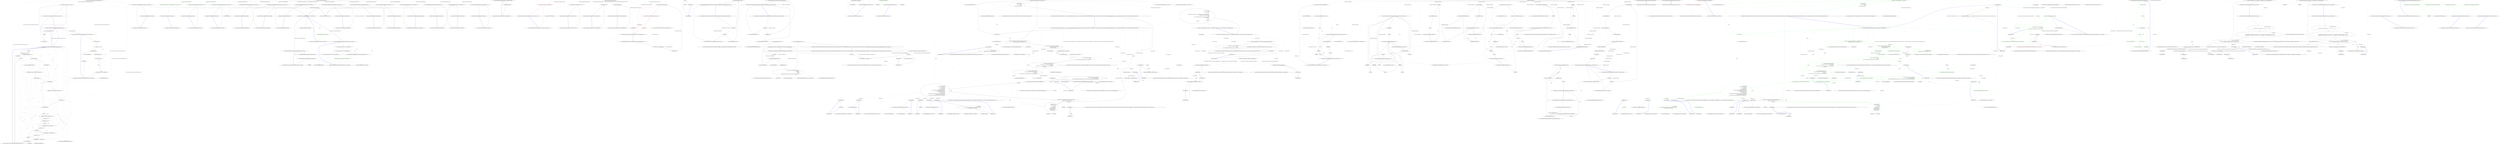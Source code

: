 digraph  {
n49 [label="Humanizer.Localisation.NumberToWords.UzbekLatnNumberToWordConverter", span=""];
n0 [cluster="Humanizer.Localisation.NumberToWords.UzbekLatnNumberToWordConverter.Convert(int)", label="Entry Humanizer.Localisation.NumberToWords.UzbekLatnNumberToWordConverter.Convert(int)", span="14-14"];
n1 [cluster="Humanizer.Localisation.NumberToWords.UzbekLatnNumberToWordConverter.Convert(int)", label="number < 0", span="16-16"];
n2 [cluster="Humanizer.Localisation.NumberToWords.UzbekLatnNumberToWordConverter.Convert(int)", label="return string.Format(''minus {0}'', Convert(-number, true));", span="17-17"];
n3 [cluster="Humanizer.Localisation.NumberToWords.UzbekLatnNumberToWordConverter.Convert(int)", label="return Convert(number, true);", span="18-18"];
n4 [cluster="Humanizer.Localisation.NumberToWords.UzbekLatnNumberToWordConverter.Convert(int)", label="Exit Humanizer.Localisation.NumberToWords.UzbekLatnNumberToWordConverter.Convert(int)", span="14-14"];
n5 [cluster="Humanizer.Localisation.NumberToWords.UzbekLatnNumberToWordConverter.Convert(int, bool)", label="Entry Humanizer.Localisation.NumberToWords.UzbekLatnNumberToWordConverter.Convert(int, bool)", span="21-21"];
n6 [cluster="string.Format(string, object)", label="Entry string.Format(string, object)", span="0-0"];
n7 [cluster="Humanizer.Localisation.NumberToWords.UzbekLatnNumberToWordConverter.Convert(int, bool)", label="number == 0", span="23-23"];
n9 [cluster="Humanizer.Localisation.NumberToWords.UzbekLatnNumberToWordConverter.Convert(int, bool)", label="checkForHoundredRule && number == 100", span="26-26"];
n12 [cluster="Humanizer.Localisation.NumberToWords.UzbekLatnNumberToWordConverter.Convert(int, bool)", label="(number / 1000000000) > 0", span="31-31"];
n13 [cluster="Humanizer.Localisation.NumberToWords.UzbekLatnNumberToWordConverter.Convert(int, bool)", label="sb.AppendFormat(''{0} milliard '', Convert(number / 1000000000, false))", span="33-33"];
n14 [cluster="Humanizer.Localisation.NumberToWords.UzbekLatnNumberToWordConverter.Convert(int, bool)", label="number %= 1000000000", span="34-34"];
n15 [cluster="Humanizer.Localisation.NumberToWords.UzbekLatnNumberToWordConverter.Convert(int, bool)", label="(number / 1000000) > 0", span="37-37"];
n16 [cluster="Humanizer.Localisation.NumberToWords.UzbekLatnNumberToWordConverter.Convert(int, bool)", label="sb.AppendFormat(''{0} million '', Convert(number / 1000000, true))", span="39-39"];
n17 [cluster="Humanizer.Localisation.NumberToWords.UzbekLatnNumberToWordConverter.Convert(int, bool)", label="number %= 1000000", span="40-40"];
n18 [cluster="Humanizer.Localisation.NumberToWords.UzbekLatnNumberToWordConverter.Convert(int, bool)", label="var thousand = (number / 1000)", span="43-43"];
n21 [cluster="Humanizer.Localisation.NumberToWords.UzbekLatnNumberToWordConverter.Convert(int, bool)", label="number %= 1000", span="47-47"];
n22 [cluster="Humanizer.Localisation.NumberToWords.UzbekLatnNumberToWordConverter.Convert(int, bool)", label="var hundred = (number / 100)", span="50-50"];
n25 [cluster="Humanizer.Localisation.NumberToWords.UzbekLatnNumberToWordConverter.Convert(int, bool)", label="number %= 100", span="54-54"];
n26 [cluster="Humanizer.Localisation.NumberToWords.UzbekLatnNumberToWordConverter.Convert(int, bool)", label="(number / 10) > 0", span="57-57"];
n27 [cluster="Humanizer.Localisation.NumberToWords.UzbekLatnNumberToWordConverter.Convert(int, bool)", label="sb.AppendFormat(''{0} '', TensMap[number / 10])", span="59-59"];
n28 [cluster="Humanizer.Localisation.NumberToWords.UzbekLatnNumberToWordConverter.Convert(int, bool)", label="number %= 10", span="60-60"];
n29 [cluster="Humanizer.Localisation.NumberToWords.UzbekLatnNumberToWordConverter.Convert(int, bool)", label="number > 0", span="63-63"];
n30 [cluster="Humanizer.Localisation.NumberToWords.UzbekLatnNumberToWordConverter.Convert(int, bool)", label="sb.AppendFormat(''{0} '', UnitsMap[number])", span="65-65"];
n8 [cluster="Humanizer.Localisation.NumberToWords.UzbekLatnNumberToWordConverter.Convert(int, bool)", label="return UnitsMap[0];", span="24-24"];
n10 [cluster="Humanizer.Localisation.NumberToWords.UzbekLatnNumberToWordConverter.Convert(int, bool)", label="return ''yuz'';", span="27-27"];
n11 [cluster="Humanizer.Localisation.NumberToWords.UzbekLatnNumberToWordConverter.Convert(int, bool)", label="var sb = new StringBuilder()", span="29-29"];
n33 [cluster="System.Text.StringBuilder.StringBuilder()", label="Entry System.Text.StringBuilder.StringBuilder()", span="0-0"];
n20 [cluster="Humanizer.Localisation.NumberToWords.UzbekLatnNumberToWordConverter.Convert(int, bool)", label="sb.AppendFormat(''{0} ming '', Convert(thousand, true))", span="46-46"];
n24 [cluster="Humanizer.Localisation.NumberToWords.UzbekLatnNumberToWordConverter.Convert(int, bool)", label="sb.AppendFormat(''{0} yuz '', Convert(hundred, false))", span="53-53"];
n31 [cluster="Humanizer.Localisation.NumberToWords.UzbekLatnNumberToWordConverter.Convert(int, bool)", label="return sb.ToString().Trim();", span="68-68"];
n34 [cluster="System.Text.StringBuilder.AppendFormat(string, object)", label="Entry System.Text.StringBuilder.AppendFormat(string, object)", span="0-0"];
n19 [cluster="Humanizer.Localisation.NumberToWords.UzbekLatnNumberToWordConverter.Convert(int, bool)", label="thousand > 0", span="44-44"];
n23 [cluster="Humanizer.Localisation.NumberToWords.UzbekLatnNumberToWordConverter.Convert(int, bool)", label="hundred > 0", span="51-51"];
n32 [cluster="Humanizer.Localisation.NumberToWords.UzbekLatnNumberToWordConverter.Convert(int, bool)", label="Exit Humanizer.Localisation.NumberToWords.UzbekLatnNumberToWordConverter.Convert(int, bool)", span="21-21"];
n35 [cluster="System.Text.StringBuilder.ToString()", label="Entry System.Text.StringBuilder.ToString()", span="0-0"];
n36 [cluster="string.Trim()", label="Entry string.Trim()", span="0-0"];
n37 [cluster="Humanizer.Localisation.NumberToWords.UzbekLatnNumberToWordConverter.ConvertToOrdinal(int)", label="Entry Humanizer.Localisation.NumberToWords.UzbekLatnNumberToWordConverter.ConvertToOrdinal(int)", span="71-71"];
n38 [cluster="Humanizer.Localisation.NumberToWords.UzbekLatnNumberToWordConverter.ConvertToOrdinal(int)", label="var word = Convert(number)", span="73-73"];
n39 [cluster="Humanizer.Localisation.NumberToWords.UzbekLatnNumberToWordConverter.ConvertToOrdinal(int)", label="var i = 0", span="74-74"];
n40 [cluster="Humanizer.Localisation.NumberToWords.UzbekLatnNumberToWordConverter.ConvertToOrdinal(int)", label="string.IsNullOrEmpty(word)", span="75-75"];
n42 [cluster="Humanizer.Localisation.NumberToWords.UzbekLatnNumberToWordConverter.ConvertToOrdinal(int)", label="var lastChar = word[word.Length - 1]", span="78-78"];
n45 [cluster="Humanizer.Localisation.NumberToWords.UzbekLatnNumberToWordConverter.ConvertToOrdinal(int)", label="return string.Format(''{0}{1}'', word, OrdinalSuffixes[i]);", span="82-82"];
n41 [cluster="Humanizer.Localisation.NumberToWords.UzbekLatnNumberToWordConverter.ConvertToOrdinal(int)", label="return string.Empty;", span="76-76"];
n47 [cluster="string.IsNullOrEmpty(string)", label="Entry string.IsNullOrEmpty(string)", span="0-0"];
n43 [cluster="Humanizer.Localisation.NumberToWords.UzbekLatnNumberToWordConverter.ConvertToOrdinal(int)", label="lastChar == 'i' || lastChar == 'a'", span="79-79"];
n44 [cluster="Humanizer.Localisation.NumberToWords.UzbekLatnNumberToWordConverter.ConvertToOrdinal(int)", label="i = 1", span="80-80"];
n46 [cluster="Humanizer.Localisation.NumberToWords.UzbekLatnNumberToWordConverter.ConvertToOrdinal(int)", label="Exit Humanizer.Localisation.NumberToWords.UzbekLatnNumberToWordConverter.ConvertToOrdinal(int)", span="71-71"];
n48 [cluster="string.Format(string, object, object)", label="Entry string.Format(string, object, object)", span="0-0"];
m1_5 [cluster="System.DateTime.Humanize(bool, System.DateTime?)", file="Configurator.cs", label="Entry System.DateTime.Humanize(bool, System.DateTime?)", span="16-16"];
m1_25 [cluster="Humanizer.Tests.Extensions.DateHumanizeTests.SecondsAgo()", file="Configurator.cs", label="Entry Humanizer.Tests.Extensions.DateHumanizeTests.SecondsAgo()", span="41-41"];
m1_26 [cluster="Humanizer.Tests.Extensions.DateHumanizeTests.SecondsAgo()", color=green, community=0, file="Configurator.cs", label="0: Verify(string.Format(Resources.DateExtensions_SecondsAgo__seconds_ago, 10), new TimeSpan(0, 0, 0, -10))", span="43-43"];
m1_27 [cluster="Humanizer.Tests.Extensions.DateHumanizeTests.SecondsAgo()", file="Configurator.cs", label="Exit Humanizer.Tests.Extensions.DateHumanizeTests.SecondsAgo()", span="41-41"];
m1_41 [cluster="Humanizer.Tests.Extensions.DateHumanizeTests.Yesterday()", file="Configurator.cs", label="Entry Humanizer.Tests.Extensions.DateHumanizeTests.Yesterday()", span="71-71"];
m1_42 [cluster="Humanizer.Tests.Extensions.DateHumanizeTests.Yesterday()", file="Configurator.cs", label="Verify(Resources.DateExtensions_Yesterday_yesterday, new TimeSpan(-1, -10, 0, 0))", span="73-73"];
m1_43 [cluster="Humanizer.Tests.Extensions.DateHumanizeTests.Yesterday()", file="Configurator.cs", label="Exit Humanizer.Tests.Extensions.DateHumanizeTests.Yesterday()", span="71-71"];
m1_6 [cluster="Unk.Equal", file="Configurator.cs", label="Entry Unk.Equal", span=""];
m1_38 [cluster="Humanizer.Tests.Extensions.DateHumanizeTests.HoursAgo()", file="Configurator.cs", label="Entry Humanizer.Tests.Extensions.DateHumanizeTests.HoursAgo()", span="65-65"];
m1_39 [cluster="Humanizer.Tests.Extensions.DateHumanizeTests.HoursAgo()", file="Configurator.cs", label="Verify(string.Format(Resources.DateExtensions_HoursAgo__hours_ago, 10), new TimeSpan(0, -10, 0, 0))", span="67-67"];
m1_40 [cluster="Humanizer.Tests.Extensions.DateHumanizeTests.HoursAgo()", file="Configurator.cs", label="Exit Humanizer.Tests.Extensions.DateHumanizeTests.HoursAgo()", span="65-65"];
m1_21 [cluster="System.TimeSpan.TimeSpan(int, int, int, int)", file="Configurator.cs", label="Entry System.TimeSpan.TimeSpan(int, int, int, int)", span="0-0"];
m1_22 [cluster="Humanizer.Tests.Extensions.DateHumanizeTests.JustNow()", file="Configurator.cs", label="Entry Humanizer.Tests.Extensions.DateHumanizeTests.JustNow()", span="35-35"];
m1_23 [cluster="Humanizer.Tests.Extensions.DateHumanizeTests.JustNow()", file="Configurator.cs", label="Verify(Resources.DateExtensions_OneSecondAgo_one_second_ago, new TimeSpan(0, 0, 0, -1))", span="37-37"];
m1_24 [cluster="Humanizer.Tests.Extensions.DateHumanizeTests.JustNow()", file="Configurator.cs", label="Exit Humanizer.Tests.Extensions.DateHumanizeTests.JustNow()", span="35-35"];
m1_0 [cluster="Humanizer.Tests.Extensions.DateHumanizeTests.VerifyWithCurrentDate(string, System.TimeSpan)", file="Configurator.cs", label="Entry Humanizer.Tests.Extensions.DateHumanizeTests.VerifyWithCurrentDate(string, System.TimeSpan)", span="7-7"];
m1_1 [cluster="Humanizer.Tests.Extensions.DateHumanizeTests.VerifyWithCurrentDate(string, System.TimeSpan)", file="Configurator.cs", label="Assert.Equal(expectedString, DateTime.UtcNow.Add(deltaFromNow).Humanize())", span="9-9"];
m1_2 [cluster="Humanizer.Tests.Extensions.DateHumanizeTests.VerifyWithCurrentDate(string, System.TimeSpan)", file="Configurator.cs", label="Assert.Equal(expectedString, DateTime.Now.Add(deltaFromNow).Humanize(false))", span="10-10"];
m1_3 [cluster="Humanizer.Tests.Extensions.DateHumanizeTests.VerifyWithCurrentDate(string, System.TimeSpan)", file="Configurator.cs", label="Exit Humanizer.Tests.Extensions.DateHumanizeTests.VerifyWithCurrentDate(string, System.TimeSpan)", span="7-7"];
m1_47 [cluster="Humanizer.Tests.Extensions.DateHumanizeTests.OneMonthAgo()", file="Configurator.cs", label="Entry Humanizer.Tests.Extensions.DateHumanizeTests.OneMonthAgo()", span="83-83"];
m1_48 [cluster="Humanizer.Tests.Extensions.DateHumanizeTests.OneMonthAgo()", file="Configurator.cs", label="Verify(Resources.DateExtensions_OneMonthAgo_one_month_ago, new TimeSpan(-30, 0, 0, 0))", span="85-85"];
m1_49 [cluster="Humanizer.Tests.Extensions.DateHumanizeTests.OneMonthAgo()", file="Configurator.cs", label="Exit Humanizer.Tests.Extensions.DateHumanizeTests.OneMonthAgo()", span="83-83"];
m1_7 [cluster="Humanizer.Tests.Extensions.DateHumanizeTests.VerifyWithDateInjection(string, System.TimeSpan)", file="Configurator.cs", label="Entry Humanizer.Tests.Extensions.DateHumanizeTests.VerifyWithDateInjection(string, System.TimeSpan)", span="13-13"];
m1_11 [cluster="Humanizer.Tests.Extensions.DateHumanizeTests.VerifyWithDateInjection(string, System.TimeSpan)", color=green, community=0, file="Configurator.cs", label="0: Assert.Equal(expectedString, now.Add(deltaFromNow).Humanize(false, now))", span="19-19"];
m1_10 [cluster="Humanizer.Tests.Extensions.DateHumanizeTests.VerifyWithDateInjection(string, System.TimeSpan)", file="Configurator.cs", label="Assert.Equal(expectedString, utcNow.Add(deltaFromNow).Humanize(dateToCompareAgainst: utcNow))", span="18-18"];
m1_9 [cluster="Humanizer.Tests.Extensions.DateHumanizeTests.VerifyWithDateInjection(string, System.TimeSpan)", file="Configurator.cs", label="var now = new DateTime(2013, 6, 20, 11, 58, 22, DateTimeKind.Local)", span="16-16"];
m1_8 [cluster="Humanizer.Tests.Extensions.DateHumanizeTests.VerifyWithDateInjection(string, System.TimeSpan)", file="Configurator.cs", label="var utcNow = new DateTime(2013, 6, 20, 9, 58, 22, DateTimeKind.Utc)", span="15-15"];
m1_12 [cluster="Humanizer.Tests.Extensions.DateHumanizeTests.VerifyWithDateInjection(string, System.TimeSpan)", file="Configurator.cs", label="Exit Humanizer.Tests.Extensions.DateHumanizeTests.VerifyWithDateInjection(string, System.TimeSpan)", span="13-13"];
m1_13 [cluster="System.DateTime.DateTime(int, int, int, int, int, int, System.DateTimeKind)", file="Configurator.cs", label="Entry System.DateTime.DateTime(int, int, int, int, int, int, System.DateTimeKind)", span="0-0"];
m1_32 [cluster="Humanizer.Tests.Extensions.DateHumanizeTests.AFewMinutesAgo()", file="Configurator.cs", label="Entry Humanizer.Tests.Extensions.DateHumanizeTests.AFewMinutesAgo()", span="53-53"];
m1_33 [cluster="Humanizer.Tests.Extensions.DateHumanizeTests.AFewMinutesAgo()", file="Configurator.cs", label="Verify(string.Format(Resources.DateExtensions_MinutesAgo__minutes_ago, 10), new TimeSpan(0, 0, -10, 0))", span="55-55"];
m1_34 [cluster="Humanizer.Tests.Extensions.DateHumanizeTests.AFewMinutesAgo()", file="Configurator.cs", label="Exit Humanizer.Tests.Extensions.DateHumanizeTests.AFewMinutesAgo()", span="53-53"];
m1_44 [cluster="Humanizer.Tests.Extensions.DateHumanizeTests.AFewDaysAgo()", file="Configurator.cs", label="Entry Humanizer.Tests.Extensions.DateHumanizeTests.AFewDaysAgo()", span="77-77"];
m1_45 [cluster="Humanizer.Tests.Extensions.DateHumanizeTests.AFewDaysAgo()", file="Configurator.cs", label="Verify(string.Format(Resources.DateExtensions_DaysAgo__days_ago, 10), new TimeSpan(-10, 0, 0, 0))", span="79-79"];
m1_46 [cluster="Humanizer.Tests.Extensions.DateHumanizeTests.AFewDaysAgo()", file="Configurator.cs", label="Exit Humanizer.Tests.Extensions.DateHumanizeTests.AFewDaysAgo()", span="77-77"];
m1_50 [cluster="Humanizer.Tests.Extensions.DateHumanizeTests.AFewMonthsAgo()", file="Configurator.cs", label="Entry Humanizer.Tests.Extensions.DateHumanizeTests.AFewMonthsAgo()", span="89-89"];
m1_51 [cluster="Humanizer.Tests.Extensions.DateHumanizeTests.AFewMonthsAgo()", file="Configurator.cs", label="Verify(string.Format(Resources.DateExtensions_MonthsAgo__months_ago, 2), new TimeSpan(-60, 0, 0, 0))", span="91-91"];
m1_52 [cluster="Humanizer.Tests.Extensions.DateHumanizeTests.AFewMonthsAgo()", file="Configurator.cs", label="Exit Humanizer.Tests.Extensions.DateHumanizeTests.AFewMonthsAgo()", span="89-89"];
m1_4 [cluster="System.DateTime.Add(System.TimeSpan)", file="Configurator.cs", label="Entry System.DateTime.Add(System.TimeSpan)", span="0-0"];
m1_35 [cluster="Humanizer.Tests.Extensions.DateHumanizeTests.AnHourAgo()", file="Configurator.cs", label="Entry Humanizer.Tests.Extensions.DateHumanizeTests.AnHourAgo()", span="59-59"];
m1_36 [cluster="Humanizer.Tests.Extensions.DateHumanizeTests.AnHourAgo()", file="Configurator.cs", label="Verify(Resources.DateExtensions_OneHourAgo_an_hour_ago, new TimeSpan(0, -1, -10, 0))", span="61-61"];
m1_37 [cluster="Humanizer.Tests.Extensions.DateHumanizeTests.AnHourAgo()", file="Configurator.cs", label="Exit Humanizer.Tests.Extensions.DateHumanizeTests.AnHourAgo()", span="59-59"];
m1_59 [cluster="Humanizer.Tests.Extensions.DateHumanizeTests.FewYearsAgo()", file="Configurator.cs", label="Entry Humanizer.Tests.Extensions.DateHumanizeTests.FewYearsAgo()", span="107-107"];
m1_60 [cluster="Humanizer.Tests.Extensions.DateHumanizeTests.FewYearsAgo()", file="Configurator.cs", label="Verify(string.Format(Resources.DateExtensions_YearsAgo__years_ago, 2), new TimeSpan(-900, 0, 0, 0))", span="109-109"];
m1_61 [cluster="Humanizer.Tests.Extensions.DateHumanizeTests.FewYearsAgo()", file="Configurator.cs", label="Exit Humanizer.Tests.Extensions.DateHumanizeTests.FewYearsAgo()", span="107-107"];
m1_53 [cluster="Humanizer.Tests.Extensions.DateHumanizeTests.OneYearAgoIsNotAccureate()", file="Configurator.cs", label="Entry Humanizer.Tests.Extensions.DateHumanizeTests.OneYearAgoIsNotAccureate()", span="95-95"];
m1_54 [cluster="Humanizer.Tests.Extensions.DateHumanizeTests.OneYearAgoIsNotAccureate()", file="Configurator.cs", label="Verify(Resources.DateExtensions_OneYearAgo_one_year_ago, new TimeSpan(-360, 0, 0, 0))", span="97-97"];
m1_55 [cluster="Humanizer.Tests.Extensions.DateHumanizeTests.OneYearAgoIsNotAccureate()", file="Configurator.cs", label="Exit Humanizer.Tests.Extensions.DateHumanizeTests.OneYearAgoIsNotAccureate()", span="95-95"];
m1_56 [cluster="Humanizer.Tests.Extensions.DateHumanizeTests.OneYearAgo()", file="Configurator.cs", label="Entry Humanizer.Tests.Extensions.DateHumanizeTests.OneYearAgo()", span="101-101"];
m1_57 [cluster="Humanizer.Tests.Extensions.DateHumanizeTests.OneYearAgo()", file="Configurator.cs", label="Verify(Resources.DateExtensions_OneYearAgo_one_year_ago, new TimeSpan(-400, 0, 0, 0))", span="103-103"];
m1_58 [cluster="Humanizer.Tests.Extensions.DateHumanizeTests.OneYearAgo()", file="Configurator.cs", label="Exit Humanizer.Tests.Extensions.DateHumanizeTests.OneYearAgo()", span="101-101"];
m1_14 [cluster="Humanizer.Tests.Extensions.DateHumanizeTests.Verify(string, System.TimeSpan)", file="Configurator.cs", label="Entry Humanizer.Tests.Extensions.DateHumanizeTests.Verify(string, System.TimeSpan)", span="22-22"];
m1_16 [cluster="Humanizer.Tests.Extensions.DateHumanizeTests.Verify(string, System.TimeSpan)", color=green, community=0, file="Configurator.cs", label="0: VerifyWithDateInjection(expectedString, deltaFromNow)", span="25-25"];
m1_15 [cluster="Humanizer.Tests.Extensions.DateHumanizeTests.Verify(string, System.TimeSpan)", file="Configurator.cs", label="VerifyWithCurrentDate(expectedString, deltaFromNow)", span="24-24"];
m1_17 [cluster="Humanizer.Tests.Extensions.DateHumanizeTests.Verify(string, System.TimeSpan)", file="Configurator.cs", label="Exit Humanizer.Tests.Extensions.DateHumanizeTests.Verify(string, System.TimeSpan)", span="22-22"];
m1_18 [cluster="Humanizer.Tests.Extensions.DateHumanizeTests.FutureDates()", file="Configurator.cs", label="Entry Humanizer.Tests.Extensions.DateHumanizeTests.FutureDates()", span="29-29"];
m1_19 [cluster="Humanizer.Tests.Extensions.DateHumanizeTests.FutureDates()", file="Configurator.cs", label="Verify(Resources.DateExtensions_FutureDate_not_yet, new TimeSpan(0, 0, 1, 0))", span="31-31"];
m1_20 [cluster="Humanizer.Tests.Extensions.DateHumanizeTests.FutureDates()", file="Configurator.cs", label="Exit Humanizer.Tests.Extensions.DateHumanizeTests.FutureDates()", span="29-29"];
m1_29 [cluster="Humanizer.Tests.Extensions.DateHumanizeTests.OneMinuteAgo()", file="Configurator.cs", label="Entry Humanizer.Tests.Extensions.DateHumanizeTests.OneMinuteAgo()", span="47-47"];
m1_30 [cluster="Humanizer.Tests.Extensions.DateHumanizeTests.OneMinuteAgo()", file="Configurator.cs", label="Verify(Resources.DateExtensions_OneMinuteAgo_a_minute_ago, new TimeSpan(0, 0, -1, 0))", span="49-49"];
m1_31 [cluster="Humanizer.Tests.Extensions.DateHumanizeTests.OneMinuteAgo()", file="Configurator.cs", label="Exit Humanizer.Tests.Extensions.DateHumanizeTests.OneMinuteAgo()", span="47-47"];
m1_62 [file="Configurator.cs", label="Humanizer.Tests.Extensions.DateHumanizeTests", span=""];
m2_0 [cluster="Humanizer.Configuration.LocaliserRegistry<TLocaliser>.LocaliserRegistry(TLocaliser)", file="DateHumanizeTests.cs", label="Entry Humanizer.Configuration.LocaliserRegistry<TLocaliser>.LocaliserRegistry(TLocaliser)", span="19-19"];
m2_1 [cluster="Humanizer.Configuration.LocaliserRegistry<TLocaliser>.LocaliserRegistry(TLocaliser)", file="DateHumanizeTests.cs", label="_defaultLocaliser = defaultLocaliser", span="21-21"];
m2_2 [cluster="Humanizer.Configuration.LocaliserRegistry<TLocaliser>.LocaliserRegistry(TLocaliser)", file="DateHumanizeTests.cs", label="Exit Humanizer.Configuration.LocaliserRegistry<TLocaliser>.LocaliserRegistry(TLocaliser)", span="19-19"];
m2_6 [cluster="Humanizer.Configuration.LocaliserRegistry<TLocaliser>.ResolveForCulture(System.Globalization.CultureInfo)", file="DateHumanizeTests.cs", label="Entry Humanizer.Configuration.LocaliserRegistry<TLocaliser>.ResolveForCulture(System.Globalization.CultureInfo)", span="36-36"];
m2_7 [cluster="Humanizer.Configuration.LocaliserRegistry<TLocaliser>.ResolveForCulture(System.Globalization.CultureInfo)", file="DateHumanizeTests.cs", label="culture = culture ?? CultureInfo.CurrentUICulture", span="38-38"];
m2_8 [cluster="Humanizer.Configuration.LocaliserRegistry<TLocaliser>.ResolveForCulture(System.Globalization.CultureInfo)", file="DateHumanizeTests.cs", label="Lazy<TLocaliser> factory", span="40-40"];
m2_9 [cluster="Humanizer.Configuration.LocaliserRegistry<TLocaliser>.ResolveForCulture(System.Globalization.CultureInfo)", file="DateHumanizeTests.cs", label="_localisers.TryGetValue(culture.Name, out factory)", span="42-42"];
m2_11 [cluster="Humanizer.Configuration.LocaliserRegistry<TLocaliser>.ResolveForCulture(System.Globalization.CultureInfo)", color=red, community=0, file="DateHumanizeTests.cs", label="0: _localisers.TryGetValue(culture.TwoLetterISOLanguageName, out factory)", span="45-45"];
m2_10 [cluster="Humanizer.Configuration.LocaliserRegistry<TLocaliser>.ResolveForCulture(System.Globalization.CultureInfo)", color=red, community=0, file="DateHumanizeTests.cs", label="0: return factory.Value;", span="43-43"];
m2_12 [cluster="Humanizer.Configuration.LocaliserRegistry<TLocaliser>.ResolveForCulture(System.Globalization.CultureInfo)", color=red, community=0, file="DateHumanizeTests.cs", label="0: return factory.Value;", span="46-46"];
m2_13 [cluster="Humanizer.Configuration.LocaliserRegistry<TLocaliser>.ResolveForCulture(System.Globalization.CultureInfo)", file="DateHumanizeTests.cs", label="return _defaultLocaliser;", span="48-48"];
m2_14 [cluster="Humanizer.Configuration.LocaliserRegistry<TLocaliser>.ResolveForCulture(System.Globalization.CultureInfo)", file="DateHumanizeTests.cs", label="Exit Humanizer.Configuration.LocaliserRegistry<TLocaliser>.ResolveForCulture(System.Globalization.CultureInfo)", span="36-36"];
m2_15 [cluster="System.Collections.Generic.IDictionary<TKey, TValue>.TryGetValue(TKey, out TValue)", file="DateHumanizeTests.cs", label="Entry System.Collections.Generic.IDictionary<TKey, TValue>.TryGetValue(TKey, out TValue)", span="0-0"];
m2_24 [cluster="Humanizer.Configuration.LocaliserRegistry<TLocaliser>.Register(System.Func<TLocaliser>, string)", file="DateHumanizeTests.cs", label="Entry Humanizer.Configuration.LocaliserRegistry<TLocaliser>.Register(System.Func<TLocaliser>, string)", span="63-63"];
m2_25 [cluster="Humanizer.Configuration.LocaliserRegistry<TLocaliser>.Register(System.Func<TLocaliser>, string)", color=red, community=0, file="DateHumanizeTests.cs", label="0: _localisers[localeCode] = new Lazy<TLocaliser>(localiserFactory)", span="65-65"];
m2_26 [cluster="Humanizer.Configuration.LocaliserRegistry<TLocaliser>.Register(System.Func<TLocaliser>, string)", file="DateHumanizeTests.cs", label="Exit Humanizer.Configuration.LocaliserRegistry<TLocaliser>.Register(System.Func<TLocaliser>, string)", span="63-63"];
m2_16 [cluster="Humanizer.Configuration.LocaliserRegistry<TLocaliser>.Register<T>(string)", file="DateHumanizeTests.cs", label="Entry Humanizer.Configuration.LocaliserRegistry<TLocaliser>.Register<T>(string)", span="54-54"];
m2_17 [cluster="Humanizer.Configuration.LocaliserRegistry<TLocaliser>.Register<T>(string)", file="DateHumanizeTests.cs", label="_localisers[localeCode] = new Lazy<TLocaliser>(() => new T())", span="57-57"];
m2_18 [cluster="Humanizer.Configuration.LocaliserRegistry<TLocaliser>.Register<T>(string)", file="DateHumanizeTests.cs", label="Exit Humanizer.Configuration.LocaliserRegistry<TLocaliser>.Register<T>(string)", span="54-54"];
m2_19 [cluster="System.Lazy<T>.Lazy(System.Func<T>)", file="DateHumanizeTests.cs", label="Entry System.Lazy<T>.Lazy(System.Func<T>)", span="0-0"];
m2_3 [cluster="Humanizer.Configuration.LocaliserRegistry<TLocaliser>.ResolveForUiCulture()", file="DateHumanizeTests.cs", label="Entry Humanizer.Configuration.LocaliserRegistry<TLocaliser>.ResolveForUiCulture()", span="27-27"];
m2_4 [cluster="Humanizer.Configuration.LocaliserRegistry<TLocaliser>.ResolveForUiCulture()", file="DateHumanizeTests.cs", label="return ResolveForCulture(null);", span="29-29"];
m2_5 [cluster="Humanizer.Configuration.LocaliserRegistry<TLocaliser>.ResolveForUiCulture()", file="DateHumanizeTests.cs", label="Exit Humanizer.Configuration.LocaliserRegistry<TLocaliser>.ResolveForUiCulture()", span="27-27"];
m2_23 [cluster="T.cstr", file="DateHumanizeTests.cs", label="Entry T.cstr", span=""];
m2_27 [cluster="Humanizer.Configuration.LocaliserRegistry<TLocaliser>.RegisterDefault(TLocaliser)", file="DateHumanizeTests.cs", label="Entry Humanizer.Configuration.LocaliserRegistry<TLocaliser>.RegisterDefault(TLocaliser)", span="71-71"];
m2_28 [cluster="Humanizer.Configuration.LocaliserRegistry<TLocaliser>.RegisterDefault(TLocaliser)", file="DateHumanizeTests.cs", label="_defaultLocaliser = defaultLocaliser", span="73-73"];
m2_29 [cluster="Humanizer.Configuration.LocaliserRegistry<TLocaliser>.RegisterDefault(TLocaliser)", file="DateHumanizeTests.cs", label="Exit Humanizer.Configuration.LocaliserRegistry<TLocaliser>.RegisterDefault(TLocaliser)", span="71-71"];
m2_20 [cluster="lambda expression", file="DateHumanizeTests.cs", label="Entry lambda expression", span="57-57"];
m2_21 [cluster="lambda expression", file="DateHumanizeTests.cs", label="new T()", span="57-57"];
m2_22 [cluster="lambda expression", file="DateHumanizeTests.cs", label="Exit lambda expression", span="57-57"];
m2_30 [file="DateHumanizeTests.cs", label="Humanizer.Configuration.LocaliserRegistry<TLocaliser>", span=""];
m3_7 [cluster="System.ArgumentNullException.ArgumentNullException(string)", file="DateTimeHumanizePrecisionStrategyTests.cs", label="Entry System.ArgumentNullException.ArgumentNullException(string)", span="0-0"];
m3_35 [cluster="System.Collections.Generic.IEnumerable<TSource>.SelectMany<TSource, TResult>(System.Func<TSource, System.Collections.Generic.IEnumerable<TResult>>)", file="DateTimeHumanizePrecisionStrategyTests.cs", label="Entry System.Collections.Generic.IEnumerable<TSource>.SelectMany<TSource, TResult>(System.Func<TSource, System.Collections.Generic.IEnumerable<TResult>>)", span="0-0"];
m3_24 [cluster="System.Type.ToDescriptor()", file="DateTimeHumanizePrecisionStrategyTests.cs", label="Entry System.Type.ToDescriptor()", span="22-22"];
m3_26 [cluster="System.Collections.Generic.IEnumerable<TSource>.SingleOrDefault<TSource>()", file="DateTimeHumanizePrecisionStrategyTests.cs", label="Entry System.Collections.Generic.IEnumerable<TSource>.SingleOrDefault<TSource>()", span="0-0"];
m3_39 [cluster="System.Func<T, TResult>.Invoke(T)", file="DateTimeHumanizePrecisionStrategyTests.cs", label="Entry System.Func<T, TResult>.Invoke(T)", span="0-0"];
m3_27 [cluster="T.ToMaybe<T>()", file="DateTimeHumanizePrecisionStrategyTests.cs", label="Entry T.ToMaybe<T>()", span="82-82"];
m3_9 [cluster="CommandLine.Core.SpecificationPropertyExtensions.WithValue(CommandLine.Core.SpecificationProperty, CommandLine.Infrastructure.Maybe<object>)", file="DateTimeHumanizePrecisionStrategyTests.cs", label="Entry CommandLine.Core.SpecificationPropertyExtensions.WithValue(CommandLine.Core.SpecificationProperty, CommandLine.Infrastructure.Maybe<object>)", span="19-19"];
m3_10 [cluster="CommandLine.Core.SpecificationPropertyExtensions.WithValue(CommandLine.Core.SpecificationProperty, CommandLine.Infrastructure.Maybe<object>)", file="DateTimeHumanizePrecisionStrategyTests.cs", label="specProp == null", span="21-21"];
m3_12 [cluster="CommandLine.Core.SpecificationPropertyExtensions.WithValue(CommandLine.Core.SpecificationProperty, CommandLine.Infrastructure.Maybe<object>)", file="DateTimeHumanizePrecisionStrategyTests.cs", label="newValue == null", span="22-22"];
m3_14 [cluster="CommandLine.Core.SpecificationPropertyExtensions.WithValue(CommandLine.Core.SpecificationProperty, CommandLine.Infrastructure.Maybe<object>)", file="DateTimeHumanizePrecisionStrategyTests.cs", label="return SpecificationProperty.Create(specProp.Specification, specProp.Property, newValue);", span="24-24"];
m3_11 [cluster="CommandLine.Core.SpecificationPropertyExtensions.WithValue(CommandLine.Core.SpecificationProperty, CommandLine.Infrastructure.Maybe<object>)", file="DateTimeHumanizePrecisionStrategyTests.cs", label="throw new ArgumentNullException(''specProp'');", span="21-21"];
m3_13 [cluster="CommandLine.Core.SpecificationPropertyExtensions.WithValue(CommandLine.Core.SpecificationProperty, CommandLine.Infrastructure.Maybe<object>)", file="DateTimeHumanizePrecisionStrategyTests.cs", label="throw new ArgumentNullException(''newValue'');", span="22-22"];
m3_15 [cluster="CommandLine.Core.SpecificationPropertyExtensions.WithValue(CommandLine.Core.SpecificationProperty, CommandLine.Infrastructure.Maybe<object>)", file="DateTimeHumanizePrecisionStrategyTests.cs", label="Exit CommandLine.Core.SpecificationPropertyExtensions.WithValue(CommandLine.Core.SpecificationProperty, CommandLine.Infrastructure.Maybe<object>)", span="19-19"];
m3_16 [cluster="CommandLine.Core.SpecificationPropertyExtensions.GetConversionType(CommandLine.Core.SpecificationProperty)", file="DateTimeHumanizePrecisionStrategyTests.cs", label="Entry CommandLine.Core.SpecificationPropertyExtensions.GetConversionType(CommandLine.Core.SpecificationProperty)", span="27-27"];
m3_17 [cluster="CommandLine.Core.SpecificationPropertyExtensions.GetConversionType(CommandLine.Core.SpecificationProperty)", file="DateTimeHumanizePrecisionStrategyTests.cs", label="specProp == null", span="29-29"];
m3_19 [cluster="CommandLine.Core.SpecificationPropertyExtensions.GetConversionType(CommandLine.Core.SpecificationProperty)", file="DateTimeHumanizePrecisionStrategyTests.cs", label="specProp.Specification.ConversionType.ToDescriptor()", span="31-31"];
m3_21 [cluster="CommandLine.Core.SpecificationPropertyExtensions.GetConversionType(CommandLine.Core.SpecificationProperty)", file="DateTimeHumanizePrecisionStrategyTests.cs", label="return specProp.Property.PropertyType.GetGenericArguments()\r\n                             .SingleOrDefault()\r\n                             .ToMaybe()\r\n                             .FromJust(\r\n                                 new InvalidOperationException(''Sequence properties should be of type IEnumerable<T>.''));", span="34-38"];
m3_22 [cluster="CommandLine.Core.SpecificationPropertyExtensions.GetConversionType(CommandLine.Core.SpecificationProperty)", file="DateTimeHumanizePrecisionStrategyTests.cs", label="return specProp.Property.PropertyType;", span="40-40"];
m3_18 [cluster="CommandLine.Core.SpecificationPropertyExtensions.GetConversionType(CommandLine.Core.SpecificationProperty)", file="DateTimeHumanizePrecisionStrategyTests.cs", label="throw new ArgumentNullException(''specProp'');", span="29-29"];
m3_20 [cluster="CommandLine.Core.SpecificationPropertyExtensions.GetConversionType(CommandLine.Core.SpecificationProperty)", file="DateTimeHumanizePrecisionStrategyTests.cs", label="TypeDescriptorKind.Sequence", span="33-33"];
m3_23 [cluster="CommandLine.Core.SpecificationPropertyExtensions.GetConversionType(CommandLine.Core.SpecificationProperty)", file="DateTimeHumanizePrecisionStrategyTests.cs", label="Exit CommandLine.Core.SpecificationPropertyExtensions.GetConversionType(CommandLine.Core.SpecificationProperty)", span="27-27"];
m3_25 [cluster="System.Type.GetGenericArguments()", file="DateTimeHumanizePrecisionStrategyTests.cs", label="Entry System.Type.GetGenericArguments()", span="0-0"];
m3_29 [cluster="CommandLine.Infrastructure.Maybe<T>.FromJust<T>(System.Exception)", file="DateTimeHumanizePrecisionStrategyTests.cs", label="Entry CommandLine.Infrastructure.Maybe<T>.FromJust<T>(System.Exception)", span="137-137"];
m3_36 [cluster="lambda expression", file="DateTimeHumanizePrecisionStrategyTests.cs", label="Entry lambda expression", span="51-51"];
m3_37 [cluster="lambda expression", file="DateTimeHumanizePrecisionStrategyTests.cs", label="rule(specProps)", span="51-51"];
m3_38 [cluster="lambda expression", file="DateTimeHumanizePrecisionStrategyTests.cs", label="Exit lambda expression", span="51-51"];
m3_8 [cluster="CommandLine.Core.SpecificationProperty.Create(CommandLine.Core.Specification, System.Reflection.PropertyInfo, CommandLine.Infrastructure.Maybe<object>)", file="DateTimeHumanizePrecisionStrategyTests.cs", label="Entry CommandLine.Core.SpecificationProperty.Create(CommandLine.Core.Specification, System.Reflection.PropertyInfo, CommandLine.Infrastructure.Maybe<object>)", span="21-21"];
m3_30 [cluster="CommandLine.Core.SpecificationPropertyExtensions.Validate(System.Collections.Generic.IEnumerable<CommandLine.Core.SpecificationProperty>, System.Collections.Generic.IEnumerable<System.Func<System.Collections.Generic.IEnumerable<CommandLine.Core.SpecificationProperty>, System.Collections.Generic.IEnumerable<CommandLine.Infrastructure.Maybe<CommandLine.Error>>>>)", file="DateTimeHumanizePrecisionStrategyTests.cs", label="Entry CommandLine.Core.SpecificationPropertyExtensions.Validate(System.Collections.Generic.IEnumerable<CommandLine.Core.SpecificationProperty>, System.Collections.Generic.IEnumerable<System.Func<System.Collections.Generic.IEnumerable<CommandLine.Core.SpecificationProperty>, System.Collections.Generic.IEnumerable<CommandLine.Infrastructure.Maybe<CommandLine.Error>>>>)", span="44-44"];
m3_31 [cluster="CommandLine.Core.SpecificationPropertyExtensions.Validate(System.Collections.Generic.IEnumerable<CommandLine.Core.SpecificationProperty>, System.Collections.Generic.IEnumerable<System.Func<System.Collections.Generic.IEnumerable<CommandLine.Core.SpecificationProperty>, System.Collections.Generic.IEnumerable<CommandLine.Infrastructure.Maybe<CommandLine.Error>>>>)", file="DateTimeHumanizePrecisionStrategyTests.cs", label="specProps == null", span="49-49"];
m3_33 [cluster="CommandLine.Core.SpecificationPropertyExtensions.Validate(System.Collections.Generic.IEnumerable<CommandLine.Core.SpecificationProperty>, System.Collections.Generic.IEnumerable<System.Func<System.Collections.Generic.IEnumerable<CommandLine.Core.SpecificationProperty>, System.Collections.Generic.IEnumerable<CommandLine.Infrastructure.Maybe<CommandLine.Error>>>>)", file="DateTimeHumanizePrecisionStrategyTests.cs", label="return rules.SelectMany(rule => rule(specProps));", span="51-51"];
m3_32 [cluster="CommandLine.Core.SpecificationPropertyExtensions.Validate(System.Collections.Generic.IEnumerable<CommandLine.Core.SpecificationProperty>, System.Collections.Generic.IEnumerable<System.Func<System.Collections.Generic.IEnumerable<CommandLine.Core.SpecificationProperty>, System.Collections.Generic.IEnumerable<CommandLine.Infrastructure.Maybe<CommandLine.Error>>>>)", file="DateTimeHumanizePrecisionStrategyTests.cs", label="throw new ArgumentNullException(''specProps'');", span="49-49"];
m3_34 [cluster="CommandLine.Core.SpecificationPropertyExtensions.Validate(System.Collections.Generic.IEnumerable<CommandLine.Core.SpecificationProperty>, System.Collections.Generic.IEnumerable<System.Func<System.Collections.Generic.IEnumerable<CommandLine.Core.SpecificationProperty>, System.Collections.Generic.IEnumerable<CommandLine.Infrastructure.Maybe<CommandLine.Error>>>>)", file="DateTimeHumanizePrecisionStrategyTests.cs", label="Exit CommandLine.Core.SpecificationPropertyExtensions.Validate(System.Collections.Generic.IEnumerable<CommandLine.Core.SpecificationProperty>, System.Collections.Generic.IEnumerable<System.Func<System.Collections.Generic.IEnumerable<CommandLine.Core.SpecificationProperty>, System.Collections.Generic.IEnumerable<CommandLine.Infrastructure.Maybe<CommandLine.Error>>>>)", span="44-44"];
m3_28 [cluster="System.InvalidOperationException.InvalidOperationException(string)", file="DateTimeHumanizePrecisionStrategyTests.cs", label="Entry System.InvalidOperationException.InvalidOperationException(string)", span="0-0"];
m3_0 [cluster="CommandLine.Core.SpecificationPropertyExtensions.WithSpecification(CommandLine.Core.SpecificationProperty, CommandLine.Core.Specification)", file="DateTimeHumanizePrecisionStrategyTests.cs", label="Entry CommandLine.Core.SpecificationPropertyExtensions.WithSpecification(CommandLine.Core.SpecificationProperty, CommandLine.Core.Specification)", span="11-11"];
m3_1 [cluster="CommandLine.Core.SpecificationPropertyExtensions.WithSpecification(CommandLine.Core.SpecificationProperty, CommandLine.Core.Specification)", file="DateTimeHumanizePrecisionStrategyTests.cs", label="specProp == null", span="13-13"];
m3_3 [cluster="CommandLine.Core.SpecificationPropertyExtensions.WithSpecification(CommandLine.Core.SpecificationProperty, CommandLine.Core.Specification)", file="DateTimeHumanizePrecisionStrategyTests.cs", label="newSpecification == null", span="14-14"];
m3_5 [cluster="CommandLine.Core.SpecificationPropertyExtensions.WithSpecification(CommandLine.Core.SpecificationProperty, CommandLine.Core.Specification)", file="DateTimeHumanizePrecisionStrategyTests.cs", label="return SpecificationProperty.Create(newSpecification, specProp.Property, specProp.Value);", span="16-16"];
m3_2 [cluster="CommandLine.Core.SpecificationPropertyExtensions.WithSpecification(CommandLine.Core.SpecificationProperty, CommandLine.Core.Specification)", file="DateTimeHumanizePrecisionStrategyTests.cs", label="throw new ArgumentNullException(''specProp'');", span="13-13"];
m3_4 [cluster="CommandLine.Core.SpecificationPropertyExtensions.WithSpecification(CommandLine.Core.SpecificationProperty, CommandLine.Core.Specification)", file="DateTimeHumanizePrecisionStrategyTests.cs", label="throw new ArgumentNullException(''newSpecification'');", span="14-14"];
m3_6 [cluster="CommandLine.Core.SpecificationPropertyExtensions.WithSpecification(CommandLine.Core.SpecificationProperty, CommandLine.Core.Specification)", file="DateTimeHumanizePrecisionStrategyTests.cs", label="Exit CommandLine.Core.SpecificationPropertyExtensions.WithSpecification(CommandLine.Core.SpecificationProperty, CommandLine.Core.Specification)", span="11-11"];
m3_40 [file="DateTimeHumanizePrecisionStrategyTests.cs", label="System.Collections.Generic.IEnumerable<CommandLine.Core.SpecificationProperty>", span=""];
m4_8 [cluster="string.FromRoman()", file="DefaultNumberToWordsConverter.cs", label="Entry string.FromRoman()", span="38-38"];
m4_4 [cluster="Unk.Equal", file="DefaultNumberToWordsConverter.cs", label="Entry Unk.Equal", span=""];
m4_0 [cluster="Humanizer.Tests.RomanNumeralTests.ToRoman(int, string)", file="DefaultNumberToWordsConverter.cs", label="Entry Humanizer.Tests.RomanNumeralTests.ToRoman(int, string)", span="27-27"];
m4_1 [cluster="Humanizer.Tests.RomanNumeralTests.ToRoman(int, string)", color=green, community=0, file="DefaultNumberToWordsConverter.cs", label="0: Assert.Equal(expected, input.ToRoman())", span="29-29"];
m4_2 [cluster="Humanizer.Tests.RomanNumeralTests.ToRoman(int, string)", file="DefaultNumberToWordsConverter.cs", label="Exit Humanizer.Tests.RomanNumeralTests.ToRoman(int, string)", span="27-27"];
m4_5 [cluster="Humanizer.Tests.RomanNumeralTests.FromRoman(int, string)", file="DefaultNumberToWordsConverter.cs", label="Entry Humanizer.Tests.RomanNumeralTests.FromRoman(int, string)", span="52-52"];
m4_6 [cluster="Humanizer.Tests.RomanNumeralTests.FromRoman(int, string)", file="DefaultNumberToWordsConverter.cs", label="Assert.Equal(expected, input.FromRoman())", span="54-54"];
m4_7 [cluster="Humanizer.Tests.RomanNumeralTests.FromRoman(int, string)", file="DefaultNumberToWordsConverter.cs", label="Exit Humanizer.Tests.RomanNumeralTests.FromRoman(int, string)", span="52-52"];
m4_3 [cluster="int.ToRoman()", file="DefaultNumberToWordsConverter.cs", label="Entry int.ToRoman()", span="78-78"];
m5_38 [cluster="System.StringComparer.Equals(string, string)", file="DutchNumberToWordsConverter.cs", label="Entry System.StringComparer.Equals(string, string)", span="0-0"];
m5_0 [cluster="CommandLine.Core.InstanceBuilder.Build<T>(System.Func<T>, System.Collections.Generic.IEnumerable<string>, System.StringComparer, System.Globalization.CultureInfo)", file="DutchNumberToWordsConverter.cs", label="Entry CommandLine.Core.InstanceBuilder.Build<T>(System.Func<T>, System.Collections.Generic.IEnumerable<string>, System.StringComparer, System.Globalization.CultureInfo)", span="12-12"];
m5_1 [cluster="CommandLine.Core.InstanceBuilder.Build<T>(System.Func<T>, System.Collections.Generic.IEnumerable<string>, System.StringComparer, System.Globalization.CultureInfo)", file="DutchNumberToWordsConverter.cs", label="return InstanceBuilder.Build(\r\n                factory,\r\n                (args, optionSpecs) =>\r\n                    {\r\n                        var tokens = Tokenizer.Tokenize(args, name => NameLookup.Contains(name, optionSpecs, nameComparer));\r\n                        var explodedTokens = Tokenizer.ExplodeOptionList(\r\n                            tokens,\r\n                            name => NameLookup.WithSeparator(name, optionSpecs, nameComparer));\r\n                        return explodedTokens;\r\n                    },\r\n                arguments,\r\n                nameComparer,\r\n                parsingCulture);", span="18-30"];
m5_2 [cluster="CommandLine.Core.InstanceBuilder.Build<T>(System.Func<T>, System.Collections.Generic.IEnumerable<string>, System.StringComparer, System.Globalization.CultureInfo)", file="DutchNumberToWordsConverter.cs", label="Exit CommandLine.Core.InstanceBuilder.Build<T>(System.Func<T>, System.Collections.Generic.IEnumerable<string>, System.StringComparer, System.Globalization.CultureInfo)", span="12-12"];
m5_47 [cluster="CommandLine.Core.Specification.IsOption()", file="DutchNumberToWordsConverter.cs", label="Entry CommandLine.Core.Specification.IsOption()", span="11-11"];
m5_99 [cluster="CommandLine.Infrastructure.Maybe<T>.MatchNothing()", file="DutchNumberToWordsConverter.cs", label="Entry CommandLine.Infrastructure.Maybe<T>.MatchNothing()", span="26-26"];
m5_91 [cluster="CommandLine.Infrastructure.Maybe<T>.IsNothing<T>()", file="DutchNumberToWordsConverter.cs", label="Entry CommandLine.Infrastructure.Maybe<T>.IsNothing<T>()", span="147-147"];
m5_10 [cluster="CommandLine.Core.Tokenizer.ExplodeOptionList(CommandLine.Core.StatePair<System.Collections.Generic.IEnumerable<CommandLine.Core.Token>>, System.Func<string, CommandLine.Infrastructure.Maybe<char>>)", file="DutchNumberToWordsConverter.cs", label="Entry CommandLine.Core.Tokenizer.ExplodeOptionList(CommandLine.Core.StatePair<System.Collections.Generic.IEnumerable<CommandLine.Core.Token>>, System.Func<string, CommandLine.Infrastructure.Maybe<char>>)", span="52-52"];
m5_42 [cluster="System.Type.GetSpecifications<T>(System.Func<System.Reflection.PropertyInfo, T>)", file="DutchNumberToWordsConverter.cs", label="Entry System.Type.GetSpecifications<T>(System.Func<System.Reflection.PropertyInfo, T>)", span="12-12"];
m5_41 [cluster="object.GetType()", file="DutchNumberToWordsConverter.cs", label="Entry object.GetType()", span="0-0"];
m5_83 [cluster="CommandLine.Infrastructure.Maybe<T>.IsJust<T>()", file="DutchNumberToWordsConverter.cs", label="Entry CommandLine.Infrastructure.Maybe<T>.IsJust<T>()", span="152-152"];
m5_3 [cluster="CommandLine.Core.InstanceBuilder.Build<T>(System.Func<T>, System.Func<System.Collections.Generic.IEnumerable<string>, System.Collections.Generic.IEnumerable<CommandLine.Core.OptionSpecification>, CommandLine.Core.StatePair<System.Collections.Generic.IEnumerable<CommandLine.Core.Token>>>, System.Collections.Generic.IEnumerable<string>, System.StringComparer, System.Globalization.CultureInfo)", file="DutchNumberToWordsConverter.cs", label="Entry CommandLine.Core.InstanceBuilder.Build<T>(System.Func<T>, System.Func<System.Collections.Generic.IEnumerable<string>, System.Collections.Generic.IEnumerable<CommandLine.Core.OptionSpecification>, CommandLine.Core.StatePair<System.Collections.Generic.IEnumerable<CommandLine.Core.Token>>>, System.Collections.Generic.IEnumerable<string>, System.StringComparer, System.Globalization.CultureInfo)", span="33-33"];
m5_19 [cluster="CommandLine.Core.InstanceBuilder.Build<T>(System.Func<T>, System.Func<System.Collections.Generic.IEnumerable<string>, System.Collections.Generic.IEnumerable<CommandLine.Core.OptionSpecification>, CommandLine.Core.StatePair<System.Collections.Generic.IEnumerable<CommandLine.Core.Token>>>, System.Collections.Generic.IEnumerable<string>, System.StringComparer, System.Globalization.CultureInfo)", file="DutchNumberToWordsConverter.cs", label="var instance = factory()", span="40-40"];
m5_20 [cluster="CommandLine.Core.InstanceBuilder.Build<T>(System.Func<T>, System.Func<System.Collections.Generic.IEnumerable<string>, System.Collections.Generic.IEnumerable<CommandLine.Core.OptionSpecification>, CommandLine.Core.StatePair<System.Collections.Generic.IEnumerable<CommandLine.Core.Token>>>, System.Collections.Generic.IEnumerable<string>, System.StringComparer, System.Globalization.CultureInfo)", file="DutchNumberToWordsConverter.cs", label="arguments.Any() && nameComparer.Equals(''--help'', arguments.First())", span="42-42"];
m5_24 [cluster="CommandLine.Core.InstanceBuilder.Build<T>(System.Func<T>, System.Func<System.Collections.Generic.IEnumerable<string>, System.Collections.Generic.IEnumerable<CommandLine.Core.OptionSpecification>, CommandLine.Core.StatePair<System.Collections.Generic.IEnumerable<CommandLine.Core.Token>>>, System.Collections.Generic.IEnumerable<string>, System.StringComparer, System.Globalization.CultureInfo)", file="DutchNumberToWordsConverter.cs", label="var tokenizerResult = tokenizer(arguments, optionSpecs)", span="57-57"];
m5_26 [cluster="CommandLine.Core.InstanceBuilder.Build<T>(System.Func<T>, System.Func<System.Collections.Generic.IEnumerable<string>, System.Collections.Generic.IEnumerable<CommandLine.Core.OptionSpecification>, CommandLine.Core.StatePair<System.Collections.Generic.IEnumerable<CommandLine.Core.Token>>>, System.Collections.Generic.IEnumerable<string>, System.StringComparer, System.Globalization.CultureInfo)", file="DutchNumberToWordsConverter.cs", label="var partitions = TokenPartitioner.Partition(\r\n                tokens,\r\n                name => TypeLookup.GetDescriptorInfo(name, optionSpecs, nameComparer))", span="61-63"];
m5_27 [cluster="CommandLine.Core.InstanceBuilder.Build<T>(System.Func<T>, System.Func<System.Collections.Generic.IEnumerable<string>, System.Collections.Generic.IEnumerable<CommandLine.Core.OptionSpecification>, CommandLine.Core.StatePair<System.Collections.Generic.IEnumerable<CommandLine.Core.Token>>>, System.Collections.Generic.IEnumerable<string>, System.StringComparer, System.Globalization.CultureInfo)", file="DutchNumberToWordsConverter.cs", label="var optionSpecProps = OptionMapper.MapValues(\r\n                (from pt in specProps where pt.Specification.IsOption() select pt),\r\n                partitions.Options,\r\n                (vals, type, isScalar) => TypeConverter.ChangeType(vals, type, isScalar, parsingCulture),\r\n                nameComparer)", span="65-69"];
m5_28 [cluster="CommandLine.Core.InstanceBuilder.Build<T>(System.Func<T>, System.Func<System.Collections.Generic.IEnumerable<string>, System.Collections.Generic.IEnumerable<CommandLine.Core.OptionSpecification>, CommandLine.Core.StatePair<System.Collections.Generic.IEnumerable<CommandLine.Core.Token>>>, System.Collections.Generic.IEnumerable<string>, System.StringComparer, System.Globalization.CultureInfo)", file="DutchNumberToWordsConverter.cs", label="var valueSpecProps = ValueMapper.MapValues(\r\n                (from pt in specProps where pt.Specification.IsValue() select pt),\r\n                    partitions.Values,\r\n                (vals, type, isScalar) => TypeConverter.ChangeType(vals, type, isScalar, parsingCulture))", span="71-74"];
m5_29 [cluster="CommandLine.Core.InstanceBuilder.Build<T>(System.Func<T>, System.Func<System.Collections.Generic.IEnumerable<string>, System.Collections.Generic.IEnumerable<CommandLine.Core.OptionSpecification>, CommandLine.Core.StatePair<System.Collections.Generic.IEnumerable<CommandLine.Core.Token>>>, System.Collections.Generic.IEnumerable<string>, System.StringComparer, System.Globalization.CultureInfo)", file="DutchNumberToWordsConverter.cs", label="var missingValueErrors = from token in partitions.Errors\r\n                                     select new MissingValueOptionError(\r\n                                         NameInfo.FromOptionSpecification(optionSpecs.Single(o => token.Text.MatchName(o.ShortName, o.LongName, nameComparer))))", span="76-78"];
m5_21 [cluster="CommandLine.Core.InstanceBuilder.Build<T>(System.Func<T>, System.Func<System.Collections.Generic.IEnumerable<string>, System.Collections.Generic.IEnumerable<CommandLine.Core.OptionSpecification>, CommandLine.Core.StatePair<System.Collections.Generic.IEnumerable<CommandLine.Core.Token>>>, System.Collections.Generic.IEnumerable<string>, System.StringComparer, System.Globalization.CultureInfo)", file="DutchNumberToWordsConverter.cs", label="return ParserResult.Create(\r\n                    ParserResultType.Options,\r\n                    instance,\r\n                    new[] { new HelpRequestedError() });", span="44-47"];
m5_22 [cluster="CommandLine.Core.InstanceBuilder.Build<T>(System.Func<T>, System.Func<System.Collections.Generic.IEnumerable<string>, System.Collections.Generic.IEnumerable<CommandLine.Core.OptionSpecification>, CommandLine.Core.StatePair<System.Collections.Generic.IEnumerable<CommandLine.Core.Token>>>, System.Collections.Generic.IEnumerable<string>, System.StringComparer, System.Globalization.CultureInfo)", file="DutchNumberToWordsConverter.cs", label="var specProps = instance.GetType().GetSpecifications(pi => SpecificationProperty.Create(\r\n                    Specification.FromProperty(pi), pi, Maybe.Nothing<object>()))", span="50-51"];
m5_31 [cluster="CommandLine.Core.InstanceBuilder.Build<T>(System.Func<T>, System.Func<System.Collections.Generic.IEnumerable<string>, System.Collections.Generic.IEnumerable<CommandLine.Core.OptionSpecification>, CommandLine.Core.StatePair<System.Collections.Generic.IEnumerable<CommandLine.Core.Token>>>, System.Collections.Generic.IEnumerable<string>, System.StringComparer, System.Globalization.CultureInfo)", file="DutchNumberToWordsConverter.cs", label="instance = instance\r\n                .SetProperties(specPropsWithValue,\r\n                    sp => sp.Value.IsJust(),\r\n                    sp => sp.Value.FromJust())\r\n                .SetProperties(specPropsWithValue,\r\n                    sp => sp.Value.IsNothing() && sp.Specification.DefaultValue.IsJust(),\r\n                    sp => sp.Specification.DefaultValue.FromJust())\r\n                .SetProperties(specPropsWithValue,\r\n                    sp => sp.Value.IsNothing()\r\n                        && sp.Specification.ConversionType.ToDescriptor() == TypeDescriptorKind.Sequence\r\n                        && sp.Specification.DefaultValue.MatchNothing(),\r\n                    sp => sp.Property.PropertyType.GetGenericArguments().Single().CreateEmptyArray())", span="82-93"];
m5_23 [cluster="CommandLine.Core.InstanceBuilder.Build<T>(System.Func<T>, System.Func<System.Collections.Generic.IEnumerable<string>, System.Collections.Generic.IEnumerable<CommandLine.Core.OptionSpecification>, CommandLine.Core.StatePair<System.Collections.Generic.IEnumerable<CommandLine.Core.Token>>>, System.Collections.Generic.IEnumerable<string>, System.StringComparer, System.Globalization.CultureInfo)", file="DutchNumberToWordsConverter.cs", label="var optionSpecs = (from pt in specProps select pt.Specification)\r\n                .ThrowingValidate(SpecificationGuards.Lookup)\r\n                .OfType<OptionSpecification>()", span="53-55"];
m5_25 [cluster="CommandLine.Core.InstanceBuilder.Build<T>(System.Func<T>, System.Func<System.Collections.Generic.IEnumerable<string>, System.Collections.Generic.IEnumerable<CommandLine.Core.OptionSpecification>, CommandLine.Core.StatePair<System.Collections.Generic.IEnumerable<CommandLine.Core.Token>>>, System.Collections.Generic.IEnumerable<string>, System.StringComparer, System.Globalization.CultureInfo)", file="DutchNumberToWordsConverter.cs", label="var tokens = tokenizerResult.Value", span="59-59"];
m5_33 [cluster="CommandLine.Core.InstanceBuilder.Build<T>(System.Func<T>, System.Func<System.Collections.Generic.IEnumerable<string>, System.Collections.Generic.IEnumerable<CommandLine.Core.OptionSpecification>, CommandLine.Core.StatePair<System.Collections.Generic.IEnumerable<CommandLine.Core.Token>>>, System.Collections.Generic.IEnumerable<string>, System.StringComparer, System.Globalization.CultureInfo)", file="DutchNumberToWordsConverter.cs", label="return ParserResult.Create(\r\n                ParserResultType.Options,\r\n                instance,\r\n                tokenizerResult.Errors\r\n                    .Concat(missingValueErrors)\r\n                    .Concat(optionSpecProps.Errors)\r\n                    .Concat(valueSpecProps.Errors)\r\n                    .Concat(validationErrors));", span="98-105"];
m5_30 [cluster="CommandLine.Core.InstanceBuilder.Build<T>(System.Func<T>, System.Func<System.Collections.Generic.IEnumerable<string>, System.Collections.Generic.IEnumerable<CommandLine.Core.OptionSpecification>, CommandLine.Core.StatePair<System.Collections.Generic.IEnumerable<CommandLine.Core.Token>>>, System.Collections.Generic.IEnumerable<string>, System.StringComparer, System.Globalization.CultureInfo)", file="DutchNumberToWordsConverter.cs", label="var specPropsWithValue = optionSpecProps.Value.Concat(valueSpecProps.Value)", span="80-80"];
m5_32 [cluster="CommandLine.Core.InstanceBuilder.Build<T>(System.Func<T>, System.Func<System.Collections.Generic.IEnumerable<string>, System.Collections.Generic.IEnumerable<CommandLine.Core.OptionSpecification>, CommandLine.Core.StatePair<System.Collections.Generic.IEnumerable<CommandLine.Core.Token>>>, System.Collections.Generic.IEnumerable<string>, System.StringComparer, System.Globalization.CultureInfo)", file="DutchNumberToWordsConverter.cs", label="var validationErrors = specPropsWithValue.Validate(SpecificationPropertyRules.Lookup)\r\n                .OfType<Just<Error>>().Select(e => e.Value)", span="95-96"];
m5_34 [cluster="CommandLine.Core.InstanceBuilder.Build<T>(System.Func<T>, System.Func<System.Collections.Generic.IEnumerable<string>, System.Collections.Generic.IEnumerable<CommandLine.Core.OptionSpecification>, CommandLine.Core.StatePair<System.Collections.Generic.IEnumerable<CommandLine.Core.Token>>>, System.Collections.Generic.IEnumerable<string>, System.StringComparer, System.Globalization.CultureInfo)", file="DutchNumberToWordsConverter.cs", label="Exit CommandLine.Core.InstanceBuilder.Build<T>(System.Func<T>, System.Func<System.Collections.Generic.IEnumerable<string>, System.Collections.Generic.IEnumerable<CommandLine.Core.OptionSpecification>, CommandLine.Core.StatePair<System.Collections.Generic.IEnumerable<CommandLine.Core.Token>>>, System.Collections.Generic.IEnumerable<string>, System.StringComparer, System.Globalization.CultureInfo)", span="33-33"];
m5_49 [cluster="CommandLine.Core.Specification.IsValue()", file="DutchNumberToWordsConverter.cs", label="Entry CommandLine.Core.Specification.IsValue()", span="18-18"];
m5_43 [cluster="Unk.ThrowingValidate", file="DutchNumberToWordsConverter.cs", label="Entry Unk.ThrowingValidate", span=""];
m5_40 [cluster="CommandLine.ParserResult.Create<T>(CommandLine.ParserResultType, T, System.Collections.Generic.IEnumerable<CommandLine.Error>)", file="DutchNumberToWordsConverter.cs", label="Entry CommandLine.ParserResult.Create<T>(CommandLine.ParserResultType, T, System.Collections.Generic.IEnumerable<CommandLine.Error>)", span="103-103"];
m5_62 [cluster="CommandLine.Core.Specification.FromProperty(System.Reflection.PropertyInfo)", file="DutchNumberToWordsConverter.cs", label="Entry CommandLine.Core.Specification.FromProperty(System.Reflection.PropertyInfo)", span="74-74"];
m5_72 [cluster="CommandLine.Core.TypeConverter.ChangeType(System.Collections.Generic.IEnumerable<string>, System.Type, bool, System.Globalization.CultureInfo)", file="DutchNumberToWordsConverter.cs", label="Entry CommandLine.Core.TypeConverter.ChangeType(System.Collections.Generic.IEnumerable<string>, System.Type, bool, System.Globalization.CultureInfo)", span="12-12"];
m5_98 [cluster="System.Type.ToDescriptor()", file="DutchNumberToWordsConverter.cs", label="Entry System.Type.ToDescriptor()", span="22-22"];
m5_105 [cluster="System.Type.CreateEmptyArray()", file="DutchNumberToWordsConverter.cs", label="Entry System.Type.CreateEmptyArray()", span="83-83"];
m5_63 [cluster="CommandLine.Infrastructure.Maybe.Nothing<T>()", file="DutchNumberToWordsConverter.cs", label="Entry CommandLine.Infrastructure.Maybe.Nothing<T>()", span="66-66"];
m5_36 [cluster="System.Collections.Generic.IEnumerable<TSource>.Any<TSource>()", file="DutchNumberToWordsConverter.cs", label="Entry System.Collections.Generic.IEnumerable<TSource>.Any<TSource>()", span="0-0"];
m5_52 [cluster="Unk.FromOptionSpecification", file="DutchNumberToWordsConverter.cs", label="Entry Unk.FromOptionSpecification", span=""];
m5_54 [cluster="T.SetProperties<T>(System.Collections.Generic.IEnumerable<CommandLine.Core.SpecificationProperty>, System.Func<CommandLine.Core.SpecificationProperty, bool>, System.Func<CommandLine.Core.SpecificationProperty, object>)", file="DutchNumberToWordsConverter.cs", label="Entry T.SetProperties<T>(System.Collections.Generic.IEnumerable<CommandLine.Core.SpecificationProperty>, System.Func<CommandLine.Core.SpecificationProperty, bool>, System.Func<CommandLine.Core.SpecificationProperty, object>)", span="42-42"];
m5_87 [cluster="CommandLine.Infrastructure.Maybe<T>.FromJust<T>(System.Exception)", file="DutchNumberToWordsConverter.cs", label="Entry CommandLine.Infrastructure.Maybe<T>.FromJust<T>(System.Exception)", span="137-137"];
m5_104 [cluster="System.Collections.Generic.IEnumerable<TSource>.Single<TSource>()", file="DutchNumberToWordsConverter.cs", label="Entry System.Collections.Generic.IEnumerable<TSource>.Single<TSource>()", span="0-0"];
m5_64 [cluster="CommandLine.Core.SpecificationProperty.Create(CommandLine.Core.Specification, System.Reflection.PropertyInfo, CommandLine.Infrastructure.Maybe<object>)", file="DutchNumberToWordsConverter.cs", label="Entry CommandLine.Core.SpecificationProperty.Create(CommandLine.Core.Specification, System.Reflection.PropertyInfo, CommandLine.Infrastructure.Maybe<object>)", span="21-21"];
m5_50 [cluster="CommandLine.MissingValueOptionError.MissingValueOptionError(CommandLine.NameInfo)", file="DutchNumberToWordsConverter.cs", label="Entry CommandLine.MissingValueOptionError.MissingValueOptionError(CommandLine.NameInfo)", span="261-261"];
m5_53 [cluster="System.Collections.Generic.IEnumerable<TSource>.Concat<TSource>(System.Collections.Generic.IEnumerable<TSource>)", file="DutchNumberToWordsConverter.cs", label="Entry System.Collections.Generic.IEnumerable<TSource>.Concat<TSource>(System.Collections.Generic.IEnumerable<TSource>)", span="0-0"];
m5_68 [cluster="CommandLine.Core.TypeLookup.GetDescriptorInfo(string, System.Collections.Generic.IEnumerable<CommandLine.Core.OptionSpecification>, System.StringComparer)", file="DutchNumberToWordsConverter.cs", label="Entry CommandLine.Core.TypeLookup.GetDescriptorInfo(string, System.Collections.Generic.IEnumerable<CommandLine.Core.OptionSpecification>, System.StringComparer)", span="11-11"];
m5_48 [cluster="Unk.MapValues", file="DutchNumberToWordsConverter.cs", label="Entry Unk.MapValues", span=""];
m5_14 [cluster="CommandLine.Core.NameLookup.Contains(string, System.Collections.Generic.IEnumerable<CommandLine.Core.OptionSpecification>, System.StringComparer)", file="DutchNumberToWordsConverter.cs", label="Entry CommandLine.Core.NameLookup.Contains(string, System.Collections.Generic.IEnumerable<CommandLine.Core.OptionSpecification>, System.StringComparer)", span="12-12"];
m5_46 [cluster="CommandLine.Core.TokenPartitioner.Partition(System.Collections.Generic.IEnumerable<CommandLine.Core.Token>, System.Func<string, CommandLine.Infrastructure.Maybe<CommandLine.Core.TypeDescriptor>>)", file="DutchNumberToWordsConverter.cs", label="Entry CommandLine.Core.TokenPartitioner.Partition(System.Collections.Generic.IEnumerable<CommandLine.Core.Token>, System.Func<string, CommandLine.Infrastructure.Maybe<CommandLine.Core.TypeDescriptor>>)", span="12-12"];
m5_103 [cluster="System.Type.GetGenericArguments()", file="DutchNumberToWordsConverter.cs", label="Entry System.Type.GetGenericArguments()", span="0-0"];
m5_37 [cluster="System.Collections.Generic.IEnumerable<TSource>.First<TSource>()", file="DutchNumberToWordsConverter.cs", label="Entry System.Collections.Generic.IEnumerable<TSource>.First<TSource>()", span="0-0"];
m5_44 [cluster="System.Collections.IEnumerable.OfType<TResult>()", file="DutchNumberToWordsConverter.cs", label="Entry System.Collections.IEnumerable.OfType<TResult>()", span="0-0"];
m5_106 [cluster="lambda expression", file="DutchNumberToWordsConverter.cs", label="Entry lambda expression", span="96-96"];
m5_5 [cluster="lambda expression", file="DutchNumberToWordsConverter.cs", label="var tokens = Tokenizer.Tokenize(args, name => NameLookup.Contains(name, optionSpecs, nameComparer))", span="22-22"];
m5_12 [cluster="lambda expression", file="DutchNumberToWordsConverter.cs", label="NameLookup.Contains(name, optionSpecs, nameComparer)", span="22-22"];
m5_6 [cluster="lambda expression", file="DutchNumberToWordsConverter.cs", label="var explodedTokens = Tokenizer.ExplodeOptionList(\r\n                            tokens,\r\n                            name => NameLookup.WithSeparator(name, optionSpecs, nameComparer))", span="23-25"];
m5_16 [cluster="lambda expression", file="DutchNumberToWordsConverter.cs", label="NameLookup.WithSeparator(name, optionSpecs, nameComparer)", span="25-25"];
m5_4 [cluster="lambda expression", file="DutchNumberToWordsConverter.cs", label="Entry lambda expression", span="20-27"];
m5_11 [cluster="lambda expression", file="DutchNumberToWordsConverter.cs", label="Entry lambda expression", span="22-22"];
m5_7 [cluster="lambda expression", file="DutchNumberToWordsConverter.cs", label="return explodedTokens;", span="26-26"];
m5_15 [cluster="lambda expression", file="DutchNumberToWordsConverter.cs", label="Entry lambda expression", span="25-25"];
m5_8 [cluster="lambda expression", file="DutchNumberToWordsConverter.cs", label="Exit lambda expression", span="20-27"];
m5_13 [cluster="lambda expression", file="DutchNumberToWordsConverter.cs", label="Exit lambda expression", span="22-22"];
m5_17 [cluster="lambda expression", file="DutchNumberToWordsConverter.cs", label="Exit lambda expression", span="25-25"];
m5_66 [cluster="lambda expression", file="DutchNumberToWordsConverter.cs", label="TypeLookup.GetDescriptorInfo(name, optionSpecs, nameComparer)", span="63-63"];
m5_70 [cluster="lambda expression", file="DutchNumberToWordsConverter.cs", label="TypeConverter.ChangeType(vals, type, isScalar, parsingCulture)", span="68-68"];
m5_74 [cluster="lambda expression", file="DutchNumberToWordsConverter.cs", label="TypeConverter.ChangeType(vals, type, isScalar, parsingCulture)", span="74-74"];
m5_77 [cluster="lambda expression", file="DutchNumberToWordsConverter.cs", label="token.Text.MatchName(o.ShortName, o.LongName, nameComparer)", span="78-78"];
m5_59 [cluster="lambda expression", file="DutchNumberToWordsConverter.cs", label="Entry lambda expression", span="50-51"];
m5_65 [cluster="lambda expression", file="DutchNumberToWordsConverter.cs", label="Entry lambda expression", span="63-63"];
m5_69 [cluster="lambda expression", file="DutchNumberToWordsConverter.cs", label="Entry lambda expression", span="68-68"];
m5_73 [cluster="lambda expression", file="DutchNumberToWordsConverter.cs", label="Entry lambda expression", span="74-74"];
m5_76 [cluster="lambda expression", file="DutchNumberToWordsConverter.cs", label="Entry lambda expression", span="78-78"];
m5_80 [cluster="lambda expression", file="DutchNumberToWordsConverter.cs", label="Entry lambda expression", span="84-84"];
m5_84 [cluster="lambda expression", file="DutchNumberToWordsConverter.cs", label="Entry lambda expression", span="85-85"];
m5_88 [cluster="lambda expression", file="DutchNumberToWordsConverter.cs", label="Entry lambda expression", span="87-87"];
m5_92 [cluster="lambda expression", file="DutchNumberToWordsConverter.cs", label="Entry lambda expression", span="88-88"];
m5_95 [cluster="lambda expression", file="DutchNumberToWordsConverter.cs", label="Entry lambda expression", span="90-92"];
m5_100 [cluster="lambda expression", file="DutchNumberToWordsConverter.cs", label="Entry lambda expression", span="93-93"];
m5_60 [cluster="lambda expression", file="DutchNumberToWordsConverter.cs", label="SpecificationProperty.Create(\r\n                    Specification.FromProperty(pi), pi, Maybe.Nothing<object>())", span="50-51"];
m5_61 [cluster="lambda expression", file="DutchNumberToWordsConverter.cs", label="Exit lambda expression", span="50-51"];
m5_67 [cluster="lambda expression", file="DutchNumberToWordsConverter.cs", label="Exit lambda expression", span="63-63"];
m5_71 [cluster="lambda expression", file="DutchNumberToWordsConverter.cs", label="Exit lambda expression", span="68-68"];
m5_75 [cluster="lambda expression", file="DutchNumberToWordsConverter.cs", label="Exit lambda expression", span="74-74"];
m5_78 [cluster="lambda expression", file="DutchNumberToWordsConverter.cs", label="Exit lambda expression", span="78-78"];
m5_81 [cluster="lambda expression", file="DutchNumberToWordsConverter.cs", label="sp.Value.IsJust()", span="84-84"];
m5_82 [cluster="lambda expression", file="DutchNumberToWordsConverter.cs", label="Exit lambda expression", span="84-84"];
m5_85 [cluster="lambda expression", file="DutchNumberToWordsConverter.cs", label="sp.Value.FromJust()", span="85-85"];
m5_86 [cluster="lambda expression", file="DutchNumberToWordsConverter.cs", label="Exit lambda expression", span="85-85"];
m5_89 [cluster="lambda expression", file="DutchNumberToWordsConverter.cs", label="sp.Value.IsNothing() && sp.Specification.DefaultValue.IsJust()", span="87-87"];
m5_90 [cluster="lambda expression", file="DutchNumberToWordsConverter.cs", label="Exit lambda expression", span="87-87"];
m5_93 [cluster="lambda expression", file="DutchNumberToWordsConverter.cs", label="sp.Specification.DefaultValue.FromJust()", span="88-88"];
m5_94 [cluster="lambda expression", file="DutchNumberToWordsConverter.cs", label="Exit lambda expression", span="88-88"];
m5_96 [cluster="lambda expression", file="DutchNumberToWordsConverter.cs", label="sp.Value.IsNothing()\r\n                        && sp.Specification.ConversionType.ToDescriptor() == TypeDescriptorKind.Sequence\r\n                        && sp.Specification.DefaultValue.MatchNothing()", span="90-92"];
m5_97 [cluster="lambda expression", file="DutchNumberToWordsConverter.cs", label="Exit lambda expression", span="90-92"];
m5_101 [cluster="lambda expression", file="DutchNumberToWordsConverter.cs", label="sp.Property.PropertyType.GetGenericArguments().Single().CreateEmptyArray()", span="93-93"];
m5_102 [cluster="lambda expression", file="DutchNumberToWordsConverter.cs", label="Exit lambda expression", span="93-93"];
m5_107 [cluster="lambda expression", file="DutchNumberToWordsConverter.cs", label="e.Value", span="96-96"];
m5_108 [cluster="lambda expression", file="DutchNumberToWordsConverter.cs", label="Exit lambda expression", span="96-96"];
m5_55 [cluster="System.Collections.Generic.IEnumerable<CommandLine.Core.SpecificationProperty>.Validate(System.Collections.Generic.IEnumerable<System.Func<System.Collections.Generic.IEnumerable<CommandLine.Core.SpecificationProperty>, System.Collections.Generic.IEnumerable<CommandLine.Infrastructure.Maybe<CommandLine.Error>>>>)", file="DutchNumberToWordsConverter.cs", label="Entry System.Collections.Generic.IEnumerable<CommandLine.Core.SpecificationProperty>.Validate(System.Collections.Generic.IEnumerable<System.Func<System.Collections.Generic.IEnumerable<CommandLine.Core.SpecificationProperty>, System.Collections.Generic.IEnumerable<CommandLine.Infrastructure.Maybe<CommandLine.Error>>>>)", span="44-44"];
m5_56 [cluster="Unk.Select", file="DutchNumberToWordsConverter.cs", label="Entry Unk.Select", span=""];
m5_51 [cluster="Unk.Single", file="DutchNumberToWordsConverter.cs", label="Entry Unk.Single", span=""];
m5_9 [cluster="CommandLine.Core.Tokenizer.Tokenize(System.Collections.Generic.IEnumerable<string>, System.Func<string, bool>)", file="DutchNumberToWordsConverter.cs", label="Entry CommandLine.Core.Tokenizer.Tokenize(System.Collections.Generic.IEnumerable<string>, System.Func<string, bool>)", span="11-11"];
m5_39 [cluster="CommandLine.HelpRequestedError.HelpRequestedError()", file="DutchNumberToWordsConverter.cs", label="Entry CommandLine.HelpRequestedError.HelpRequestedError()", span="338-338"];
m5_57 [cluster="Unk.Concat", file="DutchNumberToWordsConverter.cs", label="Entry Unk.Concat", span=""];
m5_58 [cluster="Unk.Create", file="DutchNumberToWordsConverter.cs", label="Entry Unk.Create", span=""];
m5_79 [cluster="string.MatchName(string, string, System.StringComparer)", file="DutchNumberToWordsConverter.cs", label="Entry string.MatchName(string, string, System.StringComparer)", span="8-8"];
m5_45 [cluster="System.Func<T1, T2, TResult>.Invoke(T1, T2)", file="DutchNumberToWordsConverter.cs", label="Entry System.Func<T1, T2, TResult>.Invoke(T1, T2)", span="0-0"];
m5_35 [cluster="System.Func<TResult>.Invoke()", file="DutchNumberToWordsConverter.cs", label="Entry System.Func<TResult>.Invoke()", span="0-0"];
m5_18 [cluster="CommandLine.Core.NameLookup.WithSeparator(string, System.Collections.Generic.IEnumerable<CommandLine.Core.OptionSpecification>, System.StringComparer)", file="DutchNumberToWordsConverter.cs", label="Entry CommandLine.Core.NameLookup.WithSeparator(string, System.Collections.Generic.IEnumerable<CommandLine.Core.OptionSpecification>, System.StringComparer)", span="19-19"];
m5_109 [file="DutchNumberToWordsConverter.cs", label="System.StringComparer", span=""];
m5_110 [file="DutchNumberToWordsConverter.cs", label="System.Collections.Generic.IEnumerable<CommandLine.Core.OptionSpecification>", span=""];
m5_111 [file="DutchNumberToWordsConverter.cs", label="System.StringComparer", span=""];
m5_112 [file="DutchNumberToWordsConverter.cs", label=optionSpecs, span=""];
m5_113 [file="DutchNumberToWordsConverter.cs", label="System.Globalization.CultureInfo", span=""];
m5_114 [file="DutchNumberToWordsConverter.cs", label=token, span=""];
m7_53 [cluster="System.Type.GetElementType()", file="FrenchNumberToWordsConverter.cs", label="Entry System.Type.GetElementType()", span="0-0"];
m7_55 [cluster="System.Convert.ChangeType(object, System.Type, System.IFormatProvider)", file="FrenchNumberToWordsConverter.cs", label="Entry System.Convert.ChangeType(object, System.Type, System.IFormatProvider)", span="0-0"];
m7_36 [cluster="CommandLine.Internal.OptionInfo.SetValueList(string, object)", file="FrenchNumberToWordsConverter.cs", label="Entry CommandLine.Internal.OptionInfo.SetValueList(string, object)", span="182-182"];
m7_88 [cluster="CommandLine.Internal.OptionInfo.SetValueList(string, object)", file="FrenchNumberToWordsConverter.cs", label=_setValueLock, span="184-184"];
m7_89 [cluster="CommandLine.Internal.OptionInfo.SetValueList(string, object)", file="FrenchNumberToWordsConverter.cs", label="_property.SetValue(options, new List<string>(), null)", span="186-186"];
m7_90 [cluster="CommandLine.Internal.OptionInfo.SetValueList(string, object)", file="FrenchNumberToWordsConverter.cs", label="var fieldRef = (IList<string>)_property.GetValue(options, null)", span="187-187"];
m7_91 [cluster="CommandLine.Internal.OptionInfo.SetValueList(string, object)", file="FrenchNumberToWordsConverter.cs", label="var values = value.Split(((OptionListAttribute)_attribute).Separator)", span="188-188"];
m7_94 [cluster="CommandLine.Internal.OptionInfo.SetValueList(string, object)", file="FrenchNumberToWordsConverter.cs", label="fieldRef.Add(values[i])", span="191-191"];
m7_92 [cluster="CommandLine.Internal.OptionInfo.SetValueList(string, object)", file="FrenchNumberToWordsConverter.cs", label="int i = 0", span="189-189"];
m7_93 [cluster="CommandLine.Internal.OptionInfo.SetValueList(string, object)", file="FrenchNumberToWordsConverter.cs", label="i < values.Length", span="189-189"];
m7_95 [cluster="CommandLine.Internal.OptionInfo.SetValueList(string, object)", file="FrenchNumberToWordsConverter.cs", label="i++", span="189-189"];
m7_96 [cluster="CommandLine.Internal.OptionInfo.SetValueList(string, object)", file="FrenchNumberToWordsConverter.cs", label="return true;", span="193-193"];
m7_97 [cluster="CommandLine.Internal.OptionInfo.SetValueList(string, object)", file="FrenchNumberToWordsConverter.cs", label="Exit CommandLine.Internal.OptionInfo.SetValueList(string, object)", span="182-182"];
m7_98 [cluster="System.Collections.Generic.List<T>.List()", file="FrenchNumberToWordsConverter.cs", label="Entry System.Collections.Generic.List<T>.List()", span="0-0"];
m7_101 [cluster="System.Collections.Generic.ICollection<T>.Add(T)", file="FrenchNumberToWordsConverter.cs", label="Entry System.Collections.Generic.ICollection<T>.Add(T)", span="0-0"];
m7_109 [cluster="CommandLine.CommandLineParserException.CommandLineParserException(string, System.Exception)", file="FrenchNumberToWordsConverter.cs", label="Entry CommandLine.CommandLineParserException.CommandLineParserException(string, System.Exception)", span="57-57"];
m7_15 [cluster="System.ArgumentNullException.ArgumentNullException(string, string)", file="FrenchNumberToWordsConverter.cs", label="Entry System.ArgumentNullException.ArgumentNullException(string, string)", span="0-0"];
m7_57 [cluster="System.Reflection.PropertyInfo.SetValue(object, object, object[])", file="FrenchNumberToWordsConverter.cs", label="Entry System.Reflection.PropertyInfo.SetValue(object, object, object[])", span="0-0"];
m7_37 [cluster="CommandLine.Internal.ReflectionUtil.IsNullableType(System.Type)", file="FrenchNumberToWordsConverter.cs", label="Entry CommandLine.Internal.ReflectionUtil.IsNullableType(System.Type)", span="178-178"];
m7_27 [cluster="CommandLine.Internal.ReflectionUtil.RetrievePropertyList<TAttribute>(object)", file="FrenchNumberToWordsConverter.cs", label="Entry CommandLine.Internal.ReflectionUtil.RetrievePropertyList<TAttribute>(object)", span="43-43"];
m7_40 [cluster="CommandLine.Internal.OptionInfo.SetValue(System.Collections.Generic.IList<string>, object)", file="FrenchNumberToWordsConverter.cs", label="Entry CommandLine.Internal.OptionInfo.SetValue(System.Collections.Generic.IList<string>, object)", span="105-105"];
m7_41 [cluster="CommandLine.Internal.OptionInfo.SetValue(System.Collections.Generic.IList<string>, object)", file="FrenchNumberToWordsConverter.cs", label="Type elementType = _property.PropertyType.GetElementType()", span="107-107"];
m7_42 [cluster="CommandLine.Internal.OptionInfo.SetValue(System.Collections.Generic.IList<string>, object)", file="FrenchNumberToWordsConverter.cs", label="Array array = Array.CreateInstance(elementType, values.Count)", span="108-108"];
m7_46 [cluster="CommandLine.Internal.OptionInfo.SetValue(System.Collections.Generic.IList<string>, object)", file="FrenchNumberToWordsConverter.cs", label="array.SetValue(Convert.ChangeType(values[i], elementType, Thread.CurrentThread.CurrentCulture), i)", span="116-116"];
m7_47 [cluster="CommandLine.Internal.OptionInfo.SetValue(System.Collections.Generic.IList<string>, object)", file="FrenchNumberToWordsConverter.cs", label="_property.SetValue(options, array, null)", span="117-117"];
m7_43 [cluster="CommandLine.Internal.OptionInfo.SetValue(System.Collections.Generic.IList<string>, object)", file="FrenchNumberToWordsConverter.cs", label="int i = 0", span="110-110"];
m7_44 [cluster="CommandLine.Internal.OptionInfo.SetValue(System.Collections.Generic.IList<string>, object)", file="FrenchNumberToWordsConverter.cs", label="i < array.Length", span="110-110"];
m7_50 [cluster="CommandLine.Internal.OptionInfo.SetValue(System.Collections.Generic.IList<string>, object)", file="FrenchNumberToWordsConverter.cs", label="i++", span="110-110"];
m7_45 [cluster="CommandLine.Internal.OptionInfo.SetValue(System.Collections.Generic.IList<string>, object)", file="FrenchNumberToWordsConverter.cs", label=_setValueLock, span="114-114"];
m7_51 [cluster="CommandLine.Internal.OptionInfo.SetValue(System.Collections.Generic.IList<string>, object)", file="FrenchNumberToWordsConverter.cs", label="return true;", span="125-125"];
m7_48 [cluster="CommandLine.Internal.OptionInfo.SetValue(System.Collections.Generic.IList<string>, object)", file="FrenchNumberToWordsConverter.cs", label=FormatException, span="120-120"];
m7_49 [cluster="CommandLine.Internal.OptionInfo.SetValue(System.Collections.Generic.IList<string>, object)", file="FrenchNumberToWordsConverter.cs", label="return false;", span="122-122"];
m7_52 [cluster="CommandLine.Internal.OptionInfo.SetValue(System.Collections.Generic.IList<string>, object)", file="FrenchNumberToWordsConverter.cs", label="Exit CommandLine.Internal.OptionInfo.SetValue(System.Collections.Generic.IList<string>, object)", span="105-105"];
m7_83 [cluster="CommandLine.Internal.OptionInfo.SetValue(bool, object)", file="FrenchNumberToWordsConverter.cs", label="Entry CommandLine.Internal.OptionInfo.SetValue(bool, object)", span="173-173"];
m7_84 [cluster="CommandLine.Internal.OptionInfo.SetValue(bool, object)", file="FrenchNumberToWordsConverter.cs", label=_setValueLock, span="175-175"];
m7_85 [cluster="CommandLine.Internal.OptionInfo.SetValue(bool, object)", file="FrenchNumberToWordsConverter.cs", label="_property.SetValue(options, value, null)", span="177-177"];
m7_86 [cluster="CommandLine.Internal.OptionInfo.SetValue(bool, object)", file="FrenchNumberToWordsConverter.cs", label="return true;", span="178-178"];
m7_87 [cluster="CommandLine.Internal.OptionInfo.SetValue(bool, object)", file="FrenchNumberToWordsConverter.cs", label="Exit CommandLine.Internal.OptionInfo.SetValue(bool, object)", span="173-173"];
m7_99 [cluster="System.Reflection.PropertyInfo.GetValue(object, object[])", file="FrenchNumberToWordsConverter.cs", label="Entry System.Reflection.PropertyInfo.GetValue(object, object[])", span="0-0"];
m7_39 [cluster="CommandLine.Internal.OptionInfo.SetValueScalar(string, object)", file="FrenchNumberToWordsConverter.cs", label="Entry CommandLine.Internal.OptionInfo.SetValueScalar(string, object)", span="128-128"];
m7_58 [cluster="CommandLine.Internal.OptionInfo.SetValueScalar(string, object)", file="FrenchNumberToWordsConverter.cs", label="_property.PropertyType.IsEnum", span="132-132"];
m7_60 [cluster="CommandLine.Internal.OptionInfo.SetValueScalar(string, object)", file="FrenchNumberToWordsConverter.cs", label="_property.SetValue(options, Enum.Parse(_property.PropertyType, value, true), null)", span="136-136"];
m7_62 [cluster="CommandLine.Internal.OptionInfo.SetValueScalar(string, object)", file="FrenchNumberToWordsConverter.cs", label="_property.SetValue(options, Convert.ChangeType(value, _property.PropertyType, Thread.CurrentThread.CurrentCulture), null)", span="143-143"];
m7_59 [cluster="CommandLine.Internal.OptionInfo.SetValueScalar(string, object)", file="FrenchNumberToWordsConverter.cs", label=_setValueLock, span="134-134"];
m7_61 [cluster="CommandLine.Internal.OptionInfo.SetValueScalar(string, object)", file="FrenchNumberToWordsConverter.cs", label=_setValueLock, span="141-141"];
m7_63 [cluster="CommandLine.Internal.OptionInfo.SetValueScalar(string, object)", file="FrenchNumberToWordsConverter.cs", label=InvalidCastException, span="147-147"];
m7_65 [cluster="CommandLine.Internal.OptionInfo.SetValueScalar(string, object)", file="FrenchNumberToWordsConverter.cs", label=FormatException, span="148-148"];
m7_67 [cluster="CommandLine.Internal.OptionInfo.SetValueScalar(string, object)", file="FrenchNumberToWordsConverter.cs", label=ArgumentException, span="149-149"];
m7_69 [cluster="CommandLine.Internal.OptionInfo.SetValueScalar(string, object)", file="FrenchNumberToWordsConverter.cs", label=OverflowException, span="150-150"];
m7_71 [cluster="CommandLine.Internal.OptionInfo.SetValueScalar(string, object)", file="FrenchNumberToWordsConverter.cs", label="return true;", span="151-151"];
m7_64 [cluster="CommandLine.Internal.OptionInfo.SetValueScalar(string, object)", file="FrenchNumberToWordsConverter.cs", label="return false;", span="147-147"];
m7_66 [cluster="CommandLine.Internal.OptionInfo.SetValueScalar(string, object)", file="FrenchNumberToWordsConverter.cs", label="return false;", span="148-148"];
m7_68 [cluster="CommandLine.Internal.OptionInfo.SetValueScalar(string, object)", file="FrenchNumberToWordsConverter.cs", label="return false;", span="149-149"];
m7_70 [cluster="CommandLine.Internal.OptionInfo.SetValueScalar(string, object)", file="FrenchNumberToWordsConverter.cs", label="return false;", span="150-150"];
m7_72 [cluster="CommandLine.Internal.OptionInfo.SetValueScalar(string, object)", file="FrenchNumberToWordsConverter.cs", label="Exit CommandLine.Internal.OptionInfo.SetValueScalar(string, object)", span="128-128"];
m7_0 [cluster="CommandLine.Internal.OptionInfo.OptionInfo(CommandLine.OptionAttribute, System.Reflection.PropertyInfo)", file="FrenchNumberToWordsConverter.cs", label="Entry CommandLine.Internal.OptionInfo.OptionInfo(CommandLine.OptionAttribute, System.Reflection.PropertyInfo)", span="44-44"];
m7_1 [cluster="CommandLine.Internal.OptionInfo.OptionInfo(CommandLine.OptionAttribute, System.Reflection.PropertyInfo)", file="FrenchNumberToWordsConverter.cs", label="attribute == null", span="46-46"];
m7_3 [cluster="CommandLine.Internal.OptionInfo.OptionInfo(CommandLine.OptionAttribute, System.Reflection.PropertyInfo)", file="FrenchNumberToWordsConverter.cs", label="property == null", span="50-50"];
m7_5 [cluster="CommandLine.Internal.OptionInfo.OptionInfo(CommandLine.OptionAttribute, System.Reflection.PropertyInfo)", file="FrenchNumberToWordsConverter.cs", label="_required = attribute.Required", span="54-54"];
m7_6 [cluster="CommandLine.Internal.OptionInfo.OptionInfo(CommandLine.OptionAttribute, System.Reflection.PropertyInfo)", file="FrenchNumberToWordsConverter.cs", label="_helpText = attribute.HelpText", span="55-55"];
m7_7 [cluster="CommandLine.Internal.OptionInfo.OptionInfo(CommandLine.OptionAttribute, System.Reflection.PropertyInfo)", file="FrenchNumberToWordsConverter.cs", label="_shortName = attribute.ShortName", span="56-56"];
m7_8 [cluster="CommandLine.Internal.OptionInfo.OptionInfo(CommandLine.OptionAttribute, System.Reflection.PropertyInfo)", file="FrenchNumberToWordsConverter.cs", label="_longName = attribute.LongName", span="57-57"];
m7_9 [cluster="CommandLine.Internal.OptionInfo.OptionInfo(CommandLine.OptionAttribute, System.Reflection.PropertyInfo)", file="FrenchNumberToWordsConverter.cs", label="_mutuallyExclusiveSet = attribute.MutuallyExclusiveSet", span="58-58"];
m7_10 [cluster="CommandLine.Internal.OptionInfo.OptionInfo(CommandLine.OptionAttribute, System.Reflection.PropertyInfo)", file="FrenchNumberToWordsConverter.cs", label="_defaultValue = attribute.DefaultValue", span="59-59"];
m7_11 [cluster="CommandLine.Internal.OptionInfo.OptionInfo(CommandLine.OptionAttribute, System.Reflection.PropertyInfo)", file="FrenchNumberToWordsConverter.cs", label="_hasDefaultValue = attribute.HasDefaultValue", span="60-60"];
m7_12 [cluster="CommandLine.Internal.OptionInfo.OptionInfo(CommandLine.OptionAttribute, System.Reflection.PropertyInfo)", file="FrenchNumberToWordsConverter.cs", label="_attribute = attribute", span="61-61"];
m7_13 [cluster="CommandLine.Internal.OptionInfo.OptionInfo(CommandLine.OptionAttribute, System.Reflection.PropertyInfo)", file="FrenchNumberToWordsConverter.cs", label="_property = property", span="62-62"];
m7_2 [cluster="CommandLine.Internal.OptionInfo.OptionInfo(CommandLine.OptionAttribute, System.Reflection.PropertyInfo)", file="FrenchNumberToWordsConverter.cs", label="throw new ArgumentNullException(''attribute'', ''The attribute is mandatory'');", span="48-48"];
m7_4 [cluster="CommandLine.Internal.OptionInfo.OptionInfo(CommandLine.OptionAttribute, System.Reflection.PropertyInfo)", file="FrenchNumberToWordsConverter.cs", label="throw new ArgumentNullException(''property'', ''The property is mandatory'');", span="52-52"];
m7_14 [cluster="CommandLine.Internal.OptionInfo.OptionInfo(CommandLine.OptionAttribute, System.Reflection.PropertyInfo)", file="FrenchNumberToWordsConverter.cs", label="Exit CommandLine.Internal.OptionInfo.OptionInfo(CommandLine.OptionAttribute, System.Reflection.PropertyInfo)", span="44-44"];
m7_54 [cluster="System.Array.CreateInstance(System.Type, int)", file="FrenchNumberToWordsConverter.cs", label="Entry System.Array.CreateInstance(System.Type, int)", span="0-0"];
m7_38 [cluster="CommandLine.Internal.OptionInfo.SetNullableValue(string, object)", file="FrenchNumberToWordsConverter.cs", label="Entry CommandLine.Internal.OptionInfo.SetNullableValue(string, object)", span="154-154"];
m7_74 [cluster="CommandLine.Internal.OptionInfo.SetNullableValue(string, object)", file="FrenchNumberToWordsConverter.cs", label="var nc = new NullableConverter(_property.PropertyType)", span="156-156"];
m7_76 [cluster="CommandLine.Internal.OptionInfo.SetNullableValue(string, object)", file="FrenchNumberToWordsConverter.cs", label="_property.SetValue(options, nc.ConvertFromString(null, Thread.CurrentThread.CurrentCulture, value), null)", span="161-161"];
m7_75 [cluster="CommandLine.Internal.OptionInfo.SetNullableValue(string, object)", file="FrenchNumberToWordsConverter.cs", label=_setValueLock, span="159-159"];
m7_77 [cluster="CommandLine.Internal.OptionInfo.SetNullableValue(string, object)", file="FrenchNumberToWordsConverter.cs", label=Exception, span="166-166"];
m7_79 [cluster="CommandLine.Internal.OptionInfo.SetNullableValue(string, object)", file="FrenchNumberToWordsConverter.cs", label="return true;", span="170-170"];
m7_78 [cluster="CommandLine.Internal.OptionInfo.SetNullableValue(string, object)", file="FrenchNumberToWordsConverter.cs", label="return false;", span="168-168"];
m7_80 [cluster="CommandLine.Internal.OptionInfo.SetNullableValue(string, object)", file="FrenchNumberToWordsConverter.cs", label="Exit CommandLine.Internal.OptionInfo.SetNullableValue(string, object)", span="154-154"];
m7_28 [cluster="CommandLine.Internal.OptionMap.OptionMap(int, CommandLine.CommandLineParserSettings)", file="FrenchNumberToWordsConverter.cs", label="Entry CommandLine.Internal.OptionMap.OptionMap(int, CommandLine.CommandLineParserSettings)", span="61-61"];
m7_16 [cluster="CommandLine.Internal.OptionInfo.CreateMap(object, CommandLine.CommandLineParserSettings)", file="FrenchNumberToWordsConverter.cs", label="Entry CommandLine.Internal.OptionInfo.CreateMap(object, CommandLine.CommandLineParserSettings)", span="73-73"];
m7_17 [cluster="CommandLine.Internal.OptionInfo.CreateMap(object, CommandLine.CommandLineParserSettings)", file="FrenchNumberToWordsConverter.cs", label="var list = ReflectionUtil.RetrievePropertyList<OptionAttribute>(target)", span="75-75"];
m7_20 [cluster="CommandLine.Internal.OptionInfo.CreateMap(object, CommandLine.CommandLineParserSettings)", file="FrenchNumberToWordsConverter.cs", label="var map = new OptionMap(list.Count, settings)", span="80-80"];
m7_24 [cluster="CommandLine.Internal.OptionInfo.CreateMap(object, CommandLine.CommandLineParserSettings)", file="FrenchNumberToWordsConverter.cs", label="map.RawOptions = target", span="88-88"];
m7_18 [cluster="CommandLine.Internal.OptionInfo.CreateMap(object, CommandLine.CommandLineParserSettings)", file="FrenchNumberToWordsConverter.cs", label="list == null", span="76-76"];
m7_21 [cluster="CommandLine.Internal.OptionInfo.CreateMap(object, CommandLine.CommandLineParserSettings)", file="FrenchNumberToWordsConverter.cs", label=list, span="81-81"];
m7_19 [cluster="CommandLine.Internal.OptionInfo.CreateMap(object, CommandLine.CommandLineParserSettings)", file="FrenchNumberToWordsConverter.cs", label="return null;", span="78-78"];
m7_23 [cluster="CommandLine.Internal.OptionInfo.CreateMap(object, CommandLine.CommandLineParserSettings)", file="FrenchNumberToWordsConverter.cs", label="map[pair.Right.UniqueName] = new OptionInfo(pair.Right, pair.Left)", span="85-85"];
m7_25 [cluster="CommandLine.Internal.OptionInfo.CreateMap(object, CommandLine.CommandLineParserSettings)", file="FrenchNumberToWordsConverter.cs", label="return map;", span="89-89"];
m7_22 [cluster="CommandLine.Internal.OptionInfo.CreateMap(object, CommandLine.CommandLineParserSettings)", file="FrenchNumberToWordsConverter.cs", label="pair.Left != null && pair.Right != null", span="83-83"];
m7_26 [cluster="CommandLine.Internal.OptionInfo.CreateMap(object, CommandLine.CommandLineParserSettings)", file="FrenchNumberToWordsConverter.cs", label="Exit CommandLine.Internal.OptionInfo.CreateMap(object, CommandLine.CommandLineParserSettings)", span="73-73"];
m7_82 [cluster="System.ComponentModel.TypeConverter.ConvertFromString(System.ComponentModel.ITypeDescriptorContext, System.Globalization.CultureInfo, string)", file="FrenchNumberToWordsConverter.cs", label="Entry System.ComponentModel.TypeConverter.ConvertFromString(System.ComponentModel.ITypeDescriptorContext, System.Globalization.CultureInfo, string)", span="0-0"];
m7_56 [cluster="System.Array.SetValue(object, int)", file="FrenchNumberToWordsConverter.cs", label="Entry System.Array.SetValue(object, int)", span="0-0"];
m7_100 [cluster="string.Split(params char[])", file="FrenchNumberToWordsConverter.cs", label="Entry string.Split(params char[])", span="0-0"];
m7_29 [cluster="CommandLine.Internal.OptionInfo.SetValue(string, object)", file="FrenchNumberToWordsConverter.cs", label="Entry CommandLine.Internal.OptionInfo.SetValue(string, object)", span="92-92"];
m7_30 [cluster="CommandLine.Internal.OptionInfo.SetValue(string, object)", file="FrenchNumberToWordsConverter.cs", label="_attribute is OptionListAttribute", span="94-94"];
m7_31 [cluster="CommandLine.Internal.OptionInfo.SetValue(string, object)", file="FrenchNumberToWordsConverter.cs", label="return SetValueList(value, options);", span="96-96"];
m7_33 [cluster="CommandLine.Internal.OptionInfo.SetValue(string, object)", file="FrenchNumberToWordsConverter.cs", label="return SetNullableValue(value, options);", span="100-100"];
m7_34 [cluster="CommandLine.Internal.OptionInfo.SetValue(string, object)", file="FrenchNumberToWordsConverter.cs", label="return SetValueScalar(value, options);", span="102-102"];
m7_32 [cluster="CommandLine.Internal.OptionInfo.SetValue(string, object)", file="FrenchNumberToWordsConverter.cs", label="ReflectionUtil.IsNullableType(_property.PropertyType)", span="98-98"];
m7_35 [cluster="CommandLine.Internal.OptionInfo.SetValue(string, object)", file="FrenchNumberToWordsConverter.cs", label="Exit CommandLine.Internal.OptionInfo.SetValue(string, object)", span="92-92"];
m7_73 [cluster="System.Enum.Parse(System.Type, string, bool)", file="FrenchNumberToWordsConverter.cs", label="Entry System.Enum.Parse(System.Type, string, bool)", span="0-0"];
m7_81 [cluster="System.ComponentModel.NullableConverter.NullableConverter(System.Type)", file="FrenchNumberToWordsConverter.cs", label="Entry System.ComponentModel.NullableConverter.NullableConverter(System.Type)", span="0-0"];
m7_102 [cluster="CommandLine.Internal.OptionInfo.SetDefault(object)", file="FrenchNumberToWordsConverter.cs", label="Entry CommandLine.Internal.OptionInfo.SetDefault(object)", span="197-197"];
m7_103 [cluster="CommandLine.Internal.OptionInfo.SetDefault(object)", file="FrenchNumberToWordsConverter.cs", label=_hasDefaultValue, span="199-199"];
m7_105 [cluster="CommandLine.Internal.OptionInfo.SetDefault(object)", file="FrenchNumberToWordsConverter.cs", label="_property.SetValue(options, _defaultValue, null)", span="205-205"];
m7_104 [cluster="CommandLine.Internal.OptionInfo.SetDefault(object)", file="FrenchNumberToWordsConverter.cs", label=_setValueLock, span="201-201"];
m7_106 [cluster="CommandLine.Internal.OptionInfo.SetDefault(object)", file="FrenchNumberToWordsConverter.cs", label=Exception, span="207-207"];
m7_107 [cluster="CommandLine.Internal.OptionInfo.SetDefault(object)", file="FrenchNumberToWordsConverter.cs", label="throw new CommandLineParserException(''Bad default value.'', e);", span="209-209"];
m7_108 [cluster="CommandLine.Internal.OptionInfo.SetDefault(object)", file="FrenchNumberToWordsConverter.cs", label="Exit CommandLine.Internal.OptionInfo.SetDefault(object)", span="197-197"];
m7_110 [file="FrenchNumberToWordsConverter.cs", label="CommandLine.Internal.OptionInfo", span=""];
m11_2 [cluster="Humanizer.Localisation.NumberToWords.INumberToWordsConverter.ConvertToOrdinal(int)", file="INumberToWordsConverter.cs", label="Entry Humanizer.Localisation.NumberToWords.INumberToWordsConverter.ConvertToOrdinal(int)", span="19-19"];
m11_3 [cluster="Humanizer.Localisation.NumberToWords.INumberToWordsConverter.ConvertToOrdinal(int)", file="INumberToWordsConverter.cs", label="Exit Humanizer.Localisation.NumberToWords.INumberToWordsConverter.ConvertToOrdinal(int)", span="19-19"];
m11_0 [cluster="Humanizer.Localisation.NumberToWords.INumberToWordsConverter.Convert(int)", file="INumberToWordsConverter.cs", label="Entry Humanizer.Localisation.NumberToWords.INumberToWordsConverter.Convert(int)", span="12-12"];
m11_1 [cluster="Humanizer.Localisation.NumberToWords.INumberToWordsConverter.Convert(int)", file="INumberToWordsConverter.cs", label="Exit Humanizer.Localisation.NumberToWords.INumberToWordsConverter.Convert(int)", span="12-12"];
m12_0 [cluster="Humanizer.NumberToOrdinalWordsExtension.ToOrdinalWords(int)", file="NumberToOrdinalWordsExtension.cs", label="Entry Humanizer.NumberToOrdinalWordsExtension.ToOrdinalWords(int)", span="14-14"];
m12_1 [cluster="Humanizer.NumberToOrdinalWordsExtension.ToOrdinalWords(int)", color=red, community=0, file="NumberToOrdinalWordsExtension.cs", label="0: return new EnglishNumberToWordsConverter().ConvertToOrdinal(number);", span="16-16"];
m12_2 [cluster="Humanizer.NumberToOrdinalWordsExtension.ToOrdinalWords(int)", file="NumberToOrdinalWordsExtension.cs", label="Exit Humanizer.NumberToOrdinalWordsExtension.ToOrdinalWords(int)", span="14-14"];
m12_3 [cluster="Humanizer.Localisation.NumberToWords.EnglishNumberToWordsConverter.EnglishNumberToWordsConverter()", file="NumberToOrdinalWordsExtension.cs", label="Entry Humanizer.Localisation.NumberToWords.EnglishNumberToWordsConverter.EnglishNumberToWordsConverter()", span="5-5"];
m12_4 [cluster="Humanizer.Localisation.NumberToWords.EnglishNumberToWordsConverter.ConvertToOrdinal(int)", file="NumberToOrdinalWordsExtension.cs", label="Entry Humanizer.Localisation.NumberToWords.EnglishNumberToWordsConverter.ConvertToOrdinal(int)", span="76-76"];
m13_38 [cluster="System.StringComparer.Equals(string, string)", file="NumberToWordsExtension.cs", label="Entry System.StringComparer.Equals(string, string)", span="0-0"];
m13_0 [cluster="lambda expression", file="NumberToWordsExtension.cs", label="Entry lambda expression", span="15-15"];
m13_1 [cluster="lambda expression", color=red, community=0, file="NumberToWordsExtension.cs", label="1: new EnglishNumberToWordsConverter()", span="15-15"];
m13_2 [cluster="lambda expression", file="NumberToWordsExtension.cs", label="Exit lambda expression", span="15-15"];
m13_47 [cluster="CommandLine.Core.Specification.IsOption()", file="NumberToWordsExtension.cs", label="Entry CommandLine.Core.Specification.IsOption()", span="11-11"];
m13_99 [cluster="CommandLine.Infrastructure.Maybe<T>.MatchNothing()", file="NumberToWordsExtension.cs", label="Entry CommandLine.Infrastructure.Maybe<T>.MatchNothing()", span="26-26"];
m13_91 [cluster="CommandLine.Infrastructure.Maybe<T>.IsNothing<T>()", file="NumberToWordsExtension.cs", label="Entry CommandLine.Infrastructure.Maybe<T>.IsNothing<T>()", span="147-147"];
m13_15 [cluster="Humanizer.Localisation.NumberToWords.INumberToWordsConverter.Convert(int)", file="NumberToWordsExtension.cs", label="Entry Humanizer.Localisation.NumberToWords.INumberToWordsConverter.Convert(int)", span="12-12"];
m13_10 [cluster="lambda expression", file="NumberToWordsExtension.cs", label="Exit lambda expression", span="17-17"];
m13_42 [cluster="System.Type.GetSpecifications<T>(System.Func<System.Reflection.PropertyInfo, T>)", file="NumberToWordsExtension.cs", label="Entry System.Type.GetSpecifications<T>(System.Func<System.Reflection.PropertyInfo, T>)", span="12-12"];
m13_41 [cluster="object.GetType()", file="NumberToWordsExtension.cs", label="Entry object.GetType()", span="0-0"];
m13_83 [cluster="CommandLine.Infrastructure.Maybe<T>.IsJust<T>()", file="NumberToWordsExtension.cs", label="Entry CommandLine.Infrastructure.Maybe<T>.IsJust<T>()", span="152-152"];
m13_3 [cluster="Humanizer.Localisation.NumberToWords.EnglishNumberToWordsConverter.EnglishNumberToWordsConverter()", file="NumberToWordsExtension.cs", label="Entry Humanizer.Localisation.NumberToWords.EnglishNumberToWordsConverter.EnglishNumberToWordsConverter()", span="5-5"];
m13_19 [cluster="CommandLine.Core.InstanceBuilder.Build<T>(System.Func<T>, System.Func<System.Collections.Generic.IEnumerable<string>, System.Collections.Generic.IEnumerable<CommandLine.Core.OptionSpecification>, CommandLine.Core.StatePair<System.Collections.Generic.IEnumerable<CommandLine.Core.Token>>>, System.Collections.Generic.IEnumerable<string>, System.StringComparer, System.Globalization.CultureInfo)", color=green, community=0, file="NumberToWordsExtension.cs", label="0: var instance = factory()", span="40-40"];
m13_20 [cluster="CommandLine.Core.InstanceBuilder.Build<T>(System.Func<T>, System.Func<System.Collections.Generic.IEnumerable<string>, System.Collections.Generic.IEnumerable<CommandLine.Core.OptionSpecification>, CommandLine.Core.StatePair<System.Collections.Generic.IEnumerable<CommandLine.Core.Token>>>, System.Collections.Generic.IEnumerable<string>, System.StringComparer, System.Globalization.CultureInfo)", color=green, community=0, file="NumberToWordsExtension.cs", label="0: arguments.Any() && nameComparer.Equals(''--help'', arguments.First())", span="42-42"];
m13_21 [cluster="CommandLine.Core.InstanceBuilder.Build<T>(System.Func<T>, System.Func<System.Collections.Generic.IEnumerable<string>, System.Collections.Generic.IEnumerable<CommandLine.Core.OptionSpecification>, CommandLine.Core.StatePair<System.Collections.Generic.IEnumerable<CommandLine.Core.Token>>>, System.Collections.Generic.IEnumerable<string>, System.StringComparer, System.Globalization.CultureInfo)", color=green, community=0, file="NumberToWordsExtension.cs", label="0: return ParserResult.Create(\r\n                    ParserResultType.Options,\r\n                    instance,\r\n                    new[] { new HelpRequestedError() });", span="44-47"];
m13_22 [cluster="CommandLine.Core.InstanceBuilder.Build<T>(System.Func<T>, System.Func<System.Collections.Generic.IEnumerable<string>, System.Collections.Generic.IEnumerable<CommandLine.Core.OptionSpecification>, CommandLine.Core.StatePair<System.Collections.Generic.IEnumerable<CommandLine.Core.Token>>>, System.Collections.Generic.IEnumerable<string>, System.StringComparer, System.Globalization.CultureInfo)", color=green, community=0, file="NumberToWordsExtension.cs", label="0: var specProps = instance.GetType().GetSpecifications(pi => SpecificationProperty.Create(\r\n                    Specification.FromProperty(pi), pi, Maybe.Nothing<object>()))", span="50-51"];
m13_31 [cluster="CommandLine.Core.InstanceBuilder.Build<T>(System.Func<T>, System.Func<System.Collections.Generic.IEnumerable<string>, System.Collections.Generic.IEnumerable<CommandLine.Core.OptionSpecification>, CommandLine.Core.StatePair<System.Collections.Generic.IEnumerable<CommandLine.Core.Token>>>, System.Collections.Generic.IEnumerable<string>, System.StringComparer, System.Globalization.CultureInfo)", color=green, community=0, file="NumberToWordsExtension.cs", label="0: instance = instance\r\n                .SetProperties(specPropsWithValue,\r\n                    sp => sp.Value.IsJust(),\r\n                    sp => sp.Value.FromJust())\r\n                .SetProperties(specPropsWithValue,\r\n                    sp => sp.Value.IsNothing() && sp.Specification.DefaultValue.IsJust(),\r\n                    sp => sp.Specification.DefaultValue.FromJust())\r\n                .SetProperties(specPropsWithValue,\r\n                    sp => sp.Value.IsNothing()\r\n                        && sp.Specification.ConversionType.ToDescriptorKind() == TypeDescriptorKind.Sequence\r\n                        && sp.Specification.DefaultValue.MatchNothing(),\r\n                    sp => sp.Property.PropertyType.GetGenericArguments().Single().CreateEmptyArray())", span="82-93"];
m13_24 [cluster="CommandLine.Core.InstanceBuilder.Build<T>(System.Func<T>, System.Func<System.Collections.Generic.IEnumerable<string>, System.Collections.Generic.IEnumerable<CommandLine.Core.OptionSpecification>, CommandLine.Core.StatePair<System.Collections.Generic.IEnumerable<CommandLine.Core.Token>>>, System.Collections.Generic.IEnumerable<string>, System.StringComparer, System.Globalization.CultureInfo)", color=green, community=0, file="NumberToWordsExtension.cs", label="0: var tokenizerResult = tokenizer(arguments, optionSpecs)", span="57-57"];
m13_23 [cluster="CommandLine.Core.InstanceBuilder.Build<T>(System.Func<T>, System.Func<System.Collections.Generic.IEnumerable<string>, System.Collections.Generic.IEnumerable<CommandLine.Core.OptionSpecification>, CommandLine.Core.StatePair<System.Collections.Generic.IEnumerable<CommandLine.Core.Token>>>, System.Collections.Generic.IEnumerable<string>, System.StringComparer, System.Globalization.CultureInfo)", color=green, community=0, file="NumberToWordsExtension.cs", label="0: var optionSpecs = (from pt in specProps select pt.Specification)\r\n                .ThrowingValidate(SpecificationGuards.Lookup)\r\n                .OfType<OptionSpecification>()", span="53-55"];
m13_25 [cluster="CommandLine.Core.InstanceBuilder.Build<T>(System.Func<T>, System.Func<System.Collections.Generic.IEnumerable<string>, System.Collections.Generic.IEnumerable<CommandLine.Core.OptionSpecification>, CommandLine.Core.StatePair<System.Collections.Generic.IEnumerable<CommandLine.Core.Token>>>, System.Collections.Generic.IEnumerable<string>, System.StringComparer, System.Globalization.CultureInfo)", color=green, community=0, file="NumberToWordsExtension.cs", label="0: var tokens = tokenizerResult.Value", span="59-59"];
m13_33 [cluster="CommandLine.Core.InstanceBuilder.Build<T>(System.Func<T>, System.Func<System.Collections.Generic.IEnumerable<string>, System.Collections.Generic.IEnumerable<CommandLine.Core.OptionSpecification>, CommandLine.Core.StatePair<System.Collections.Generic.IEnumerable<CommandLine.Core.Token>>>, System.Collections.Generic.IEnumerable<string>, System.StringComparer, System.Globalization.CultureInfo)", color=green, community=0, file="NumberToWordsExtension.cs", label="0: return ParserResult.Create(\r\n                ParserResultType.Options,\r\n                instance,\r\n                tokenizerResult.Errors\r\n                    .Concat(missingValueErrors)\r\n                    .Concat(optionSpecProps.Errors)\r\n                    .Concat(valueSpecProps.Errors)\r\n                    .Concat(validationErrors));", span="98-105"];
m13_26 [cluster="CommandLine.Core.InstanceBuilder.Build<T>(System.Func<T>, System.Func<System.Collections.Generic.IEnumerable<string>, System.Collections.Generic.IEnumerable<CommandLine.Core.OptionSpecification>, CommandLine.Core.StatePair<System.Collections.Generic.IEnumerable<CommandLine.Core.Token>>>, System.Collections.Generic.IEnumerable<string>, System.StringComparer, System.Globalization.CultureInfo)", color=green, community=0, file="NumberToWordsExtension.cs", label="0: var partitions = TokenPartitioner.Partition(\r\n                tokens,\r\n                name => TypeLookup.GetDescriptorInfo(name, optionSpecs, nameComparer))", span="61-63"];
m13_27 [cluster="CommandLine.Core.InstanceBuilder.Build<T>(System.Func<T>, System.Func<System.Collections.Generic.IEnumerable<string>, System.Collections.Generic.IEnumerable<CommandLine.Core.OptionSpecification>, CommandLine.Core.StatePair<System.Collections.Generic.IEnumerable<CommandLine.Core.Token>>>, System.Collections.Generic.IEnumerable<string>, System.StringComparer, System.Globalization.CultureInfo)", color=green, community=0, file="NumberToWordsExtension.cs", label="0: var optionSpecProps = OptionMapper.MapValues(\r\n                (from pt in specProps where pt.Specification.IsOption() select pt),\r\n                partitions.Options,\r\n                (vals, type, isScalar) => TypeConverter.ChangeType(vals, type, isScalar, parsingCulture),\r\n                nameComparer)", span="65-69"];
m13_28 [cluster="CommandLine.Core.InstanceBuilder.Build<T>(System.Func<T>, System.Func<System.Collections.Generic.IEnumerable<string>, System.Collections.Generic.IEnumerable<CommandLine.Core.OptionSpecification>, CommandLine.Core.StatePair<System.Collections.Generic.IEnumerable<CommandLine.Core.Token>>>, System.Collections.Generic.IEnumerable<string>, System.StringComparer, System.Globalization.CultureInfo)", color=green, community=0, file="NumberToWordsExtension.cs", label="0: var valueSpecProps = ValueMapper.MapValues(\r\n                (from pt in specProps where pt.Specification.IsValue() select pt),\r\n                    partitions.Values,\r\n                (vals, type, isScalar) => TypeConverter.ChangeType(vals, type, isScalar, parsingCulture))", span="71-74"];
m13_29 [cluster="CommandLine.Core.InstanceBuilder.Build<T>(System.Func<T>, System.Func<System.Collections.Generic.IEnumerable<string>, System.Collections.Generic.IEnumerable<CommandLine.Core.OptionSpecification>, CommandLine.Core.StatePair<System.Collections.Generic.IEnumerable<CommandLine.Core.Token>>>, System.Collections.Generic.IEnumerable<string>, System.StringComparer, System.Globalization.CultureInfo)", color=green, community=0, file="NumberToWordsExtension.cs", label="0: var missingValueErrors = from token in partitions.Errors\r\n                                     select new MissingValueOptionError(\r\n                                         NameInfo.FromOptionSpecification(optionSpecs.Single(o => token.Text.MatchName(o.ShortName, o.LongName, nameComparer))))", span="76-78"];
m13_30 [cluster="CommandLine.Core.InstanceBuilder.Build<T>(System.Func<T>, System.Func<System.Collections.Generic.IEnumerable<string>, System.Collections.Generic.IEnumerable<CommandLine.Core.OptionSpecification>, CommandLine.Core.StatePair<System.Collections.Generic.IEnumerable<CommandLine.Core.Token>>>, System.Collections.Generic.IEnumerable<string>, System.StringComparer, System.Globalization.CultureInfo)", color=green, community=0, file="NumberToWordsExtension.cs", label="0: var specPropsWithValue = optionSpecProps.Value.Concat(valueSpecProps.Value)", span="80-80"];
m13_32 [cluster="CommandLine.Core.InstanceBuilder.Build<T>(System.Func<T>, System.Func<System.Collections.Generic.IEnumerable<string>, System.Collections.Generic.IEnumerable<CommandLine.Core.OptionSpecification>, CommandLine.Core.StatePair<System.Collections.Generic.IEnumerable<CommandLine.Core.Token>>>, System.Collections.Generic.IEnumerable<string>, System.StringComparer, System.Globalization.CultureInfo)", file="NumberToWordsExtension.cs", label="var validationErrors = specPropsWithValue.Validate(SpecificationPropertyRules.Lookup)\r\n                .OfType<Just<Error>>().Select(e => e.Value)", span="95-96"];
m13_34 [cluster="CommandLine.Core.InstanceBuilder.Build<T>(System.Func<T>, System.Func<System.Collections.Generic.IEnumerable<string>, System.Collections.Generic.IEnumerable<CommandLine.Core.OptionSpecification>, CommandLine.Core.StatePair<System.Collections.Generic.IEnumerable<CommandLine.Core.Token>>>, System.Collections.Generic.IEnumerable<string>, System.StringComparer, System.Globalization.CultureInfo)", file="NumberToWordsExtension.cs", label="Exit CommandLine.Core.InstanceBuilder.Build<T>(System.Func<T>, System.Func<System.Collections.Generic.IEnumerable<string>, System.Collections.Generic.IEnumerable<CommandLine.Core.OptionSpecification>, CommandLine.Core.StatePair<System.Collections.Generic.IEnumerable<CommandLine.Core.Token>>>, System.Collections.Generic.IEnumerable<string>, System.StringComparer, System.Globalization.CultureInfo)", span="33-33"];
m13_49 [cluster="CommandLine.Core.Specification.IsValue()", file="NumberToWordsExtension.cs", label="Entry CommandLine.Core.Specification.IsValue()", span="18-18"];
m13_43 [cluster="Unk.ThrowingValidate", file="NumberToWordsExtension.cs", label="Entry Unk.ThrowingValidate", span=""];
m13_40 [cluster="CommandLine.ParserResult.Create<T>(CommandLine.ParserResultType, T, System.Collections.Generic.IEnumerable<CommandLine.Error>)", file="NumberToWordsExtension.cs", label="Entry CommandLine.ParserResult.Create<T>(CommandLine.ParserResultType, T, System.Collections.Generic.IEnumerable<CommandLine.Error>)", span="103-103"];
m13_7 [cluster="lambda expression", file="NumberToWordsExtension.cs", label="return explodedTokens;", span="26-26"];
m13_62 [cluster="CommandLine.Core.Specification.FromProperty(System.Reflection.PropertyInfo)", file="NumberToWordsExtension.cs", label="Entry CommandLine.Core.Specification.FromProperty(System.Reflection.PropertyInfo)", span="74-74"];
m13_72 [cluster="CommandLine.Core.TypeConverter.ChangeType(System.Collections.Generic.IEnumerable<string>, System.Type, bool, System.Globalization.CultureInfo)", file="NumberToWordsExtension.cs", label="Entry CommandLine.Core.TypeConverter.ChangeType(System.Collections.Generic.IEnumerable<string>, System.Type, bool, System.Globalization.CultureInfo)", span="12-12"];
m13_105 [cluster="System.Type.CreateEmptyArray()", file="NumberToWordsExtension.cs", label="Entry System.Type.CreateEmptyArray()", span="83-83"];
m13_63 [cluster="CommandLine.Infrastructure.Maybe.Nothing<T>()", file="NumberToWordsExtension.cs", label="Entry CommandLine.Infrastructure.Maybe.Nothing<T>()", span="66-66"];
m13_36 [cluster="System.Collections.Generic.IEnumerable<TSource>.Any<TSource>()", file="NumberToWordsExtension.cs", label="Entry System.Collections.Generic.IEnumerable<TSource>.Any<TSource>()", span="0-0"];
m13_52 [cluster="Unk.FromOptionSpecification", file="NumberToWordsExtension.cs", label="Entry Unk.FromOptionSpecification", span=""];
m13_54 [cluster="T.SetProperties<T>(System.Collections.Generic.IEnumerable<CommandLine.Core.SpecificationProperty>, System.Func<CommandLine.Core.SpecificationProperty, bool>, System.Func<CommandLine.Core.SpecificationProperty, object>)", file="NumberToWordsExtension.cs", label="Entry T.SetProperties<T>(System.Collections.Generic.IEnumerable<CommandLine.Core.SpecificationProperty>, System.Func<CommandLine.Core.SpecificationProperty, bool>, System.Func<CommandLine.Core.SpecificationProperty, object>)", span="42-42"];
m13_11 [cluster="Humanizer.Localisation.NumberToWords.FarsiNumberToWordsConverter.FarsiNumberToWordsConverter()", file="NumberToWordsExtension.cs", label="Entry Humanizer.Localisation.NumberToWords.FarsiNumberToWordsConverter.FarsiNumberToWordsConverter()", span="5-5"];
m13_87 [cluster="CommandLine.Infrastructure.Maybe<T>.FromJust<T>(System.Exception)", file="NumberToWordsExtension.cs", label="Entry CommandLine.Infrastructure.Maybe<T>.FromJust<T>(System.Exception)", span="137-137"];
m13_104 [cluster="System.Collections.Generic.IEnumerable<TSource>.Single<TSource>()", file="NumberToWordsExtension.cs", label="Entry System.Collections.Generic.IEnumerable<TSource>.Single<TSource>()", span="0-0"];
m13_64 [cluster="CommandLine.Core.SpecificationProperty.Create(CommandLine.Core.Specification, System.Reflection.PropertyInfo, CommandLine.Infrastructure.Maybe<object>)", file="NumberToWordsExtension.cs", label="Entry CommandLine.Core.SpecificationProperty.Create(CommandLine.Core.Specification, System.Reflection.PropertyInfo, CommandLine.Infrastructure.Maybe<object>)", span="21-21"];
m13_50 [cluster="CommandLine.MissingValueOptionError.MissingValueOptionError(CommandLine.NameInfo)", file="NumberToWordsExtension.cs", label="Entry CommandLine.MissingValueOptionError.MissingValueOptionError(CommandLine.NameInfo)", span="261-261"];
m13_68 [cluster="CommandLine.Core.TypeLookup.GetDescriptorInfo(string, System.Collections.Generic.IEnumerable<CommandLine.Core.OptionSpecification>, System.StringComparer)", file="NumberToWordsExtension.cs", label="Entry CommandLine.Core.TypeLookup.GetDescriptorInfo(string, System.Collections.Generic.IEnumerable<CommandLine.Core.OptionSpecification>, System.StringComparer)", span="11-11"];
m13_53 [cluster="System.Collections.Generic.IEnumerable<TSource>.Concat<TSource>(System.Collections.Generic.IEnumerable<TSource>)", file="NumberToWordsExtension.cs", label="Entry System.Collections.Generic.IEnumerable<TSource>.Concat<TSource>(System.Collections.Generic.IEnumerable<TSource>)", span="0-0"];
m13_48 [cluster="Unk.MapValues", file="NumberToWordsExtension.cs", label="Entry Unk.MapValues", span=""];
m13_12 [cluster="lambda expression", color=green, community=0, file="NumberToWordsExtension.cs", label="0: NameLookup.Contains(name, optionSpecs, nameComparer)", span="22-22"];
m13_13 [cluster="Humanizer.NumberToWordsExtension.ToWords(int)", file="NumberToWordsExtension.cs", label="return Converter.Convert(number);", span="27-27"];
m13_14 [cluster="CommandLine.Core.NameLookup.Contains(string, System.Collections.Generic.IEnumerable<CommandLine.Core.OptionSpecification>, System.StringComparer)", file="NumberToWordsExtension.cs", label="Entry CommandLine.Core.NameLookup.Contains(string, System.Collections.Generic.IEnumerable<CommandLine.Core.OptionSpecification>, System.StringComparer)", span="12-12"];
m13_46 [cluster="CommandLine.Core.TokenPartitioner.Partition(System.Collections.Generic.IEnumerable<CommandLine.Core.Token>, System.Func<string, CommandLine.Infrastructure.Maybe<CommandLine.Core.TypeDescriptor>>)", file="NumberToWordsExtension.cs", label="Entry CommandLine.Core.TokenPartitioner.Partition(System.Collections.Generic.IEnumerable<CommandLine.Core.Token>, System.Func<string, CommandLine.Infrastructure.Maybe<CommandLine.Core.TypeDescriptor>>)", span="12-12"];
m13_103 [cluster="System.Type.GetGenericArguments()", file="NumberToWordsExtension.cs", label="Entry System.Type.GetGenericArguments()", span="0-0"];
m13_37 [cluster="System.Collections.Generic.IEnumerable<TSource>.First<TSource>()", file="NumberToWordsExtension.cs", label="Entry System.Collections.Generic.IEnumerable<TSource>.First<TSource>()", span="0-0"];
m13_44 [cluster="System.Collections.IEnumerable.OfType<TResult>()", file="NumberToWordsExtension.cs", label="Entry System.Collections.IEnumerable.OfType<TResult>()", span="0-0"];
m13_106 [cluster="lambda expression", file="NumberToWordsExtension.cs", label="Entry lambda expression", span="96-96"];
m13_4 [cluster="lambda expression", file="NumberToWordsExtension.cs", label="Entry lambda expression", span="16-16"];
m13_5 [cluster="lambda expression", color=green, community=0, file="NumberToWordsExtension.cs", label="0: var tokens = Tokenizer.Tokenize(args, name => NameLookup.Contains(name, optionSpecs, nameComparer))", span="22-22"];
m13_6 [cluster="lambda expression", color=green, community=0, file="NumberToWordsExtension.cs", label="0: var explodedTokens = Tokenizer.ExplodeOptionList(\r\n                            tokens,\r\n                            name => NameLookup.WithSeparator(name, optionSpecs, nameComparer))", span="23-25"];
m13_8 [cluster="lambda expression", file="NumberToWordsExtension.cs", label="Entry lambda expression", span="17-17"];
m13_9 [cluster="CommandLine.Core.Tokenizer.Tokenize(System.Collections.Generic.IEnumerable<string>, System.Func<string, bool>)", color=red, community=0, file="NumberToWordsExtension.cs", label="0: Entry CommandLine.Core.Tokenizer.Tokenize(System.Collections.Generic.IEnumerable<string>, System.Func<string, bool>)", span="11-11"];
m13_65 [cluster="lambda expression", file="NumberToWordsExtension.cs", label="Entry lambda expression", span="63-63"];
m13_66 [cluster="lambda expression", color=green, community=0, file="NumberToWordsExtension.cs", label="0: TypeLookup.GetDescriptorInfo(name, optionSpecs, nameComparer)", span="63-63"];
m13_67 [cluster="lambda expression", file="NumberToWordsExtension.cs", label="Exit lambda expression", span="63-63"];
m13_69 [cluster="lambda expression", file="NumberToWordsExtension.cs", label="Entry lambda expression", span="68-68"];
m13_70 [cluster="lambda expression", color=green, community=0, file="NumberToWordsExtension.cs", label="0: TypeConverter.ChangeType(vals, type, isScalar, parsingCulture)", span="68-68"];
m13_71 [cluster="lambda expression", file="NumberToWordsExtension.cs", label="Exit lambda expression", span="68-68"];
m13_73 [cluster="lambda expression", file="NumberToWordsExtension.cs", label="Entry lambda expression", span="74-74"];
m13_74 [cluster="lambda expression", color=green, community=0, file="NumberToWordsExtension.cs", label="0: TypeConverter.ChangeType(vals, type, isScalar, parsingCulture)", span="74-74"];
m13_75 [cluster="lambda expression", file="NumberToWordsExtension.cs", label="Exit lambda expression", span="74-74"];
m13_76 [cluster="lambda expression", file="NumberToWordsExtension.cs", label="Entry lambda expression", span="78-78"];
m13_77 [cluster="lambda expression", color=green, community=0, file="NumberToWordsExtension.cs", label="0: token.Text.MatchName(o.ShortName, o.LongName, nameComparer)", span="78-78"];
m13_78 [cluster="lambda expression", file="NumberToWordsExtension.cs", label="Exit lambda expression", span="78-78"];
m13_59 [cluster="lambda expression", file="NumberToWordsExtension.cs", label="Entry lambda expression", span="50-51"];
m13_80 [cluster="lambda expression", file="NumberToWordsExtension.cs", label="Entry lambda expression", span="84-84"];
m13_84 [cluster="lambda expression", file="NumberToWordsExtension.cs", label="Entry lambda expression", span="85-85"];
m13_88 [cluster="lambda expression", file="NumberToWordsExtension.cs", label="Entry lambda expression", span="87-87"];
m13_92 [cluster="lambda expression", file="NumberToWordsExtension.cs", label="Entry lambda expression", span="88-88"];
m13_95 [cluster="lambda expression", file="NumberToWordsExtension.cs", label="Entry lambda expression", span="90-92"];
m13_100 [cluster="lambda expression", file="NumberToWordsExtension.cs", label="Entry lambda expression", span="93-93"];
m13_60 [cluster="lambda expression", color=green, community=0, file="NumberToWordsExtension.cs", label="0: SpecificationProperty.Create(\r\n                    Specification.FromProperty(pi), pi, Maybe.Nothing<object>())", span="50-51"];
m13_61 [cluster="lambda expression", file="NumberToWordsExtension.cs", label="Exit lambda expression", span="50-51"];
m13_81 [cluster="lambda expression", color=green, community=0, file="NumberToWordsExtension.cs", label="0: sp.Value.IsJust()", span="84-84"];
m13_82 [cluster="lambda expression", file="NumberToWordsExtension.cs", label="Exit lambda expression", span="84-84"];
m13_93 [cluster="lambda expression", color=green, community=0, file="NumberToWordsExtension.cs", label="0: sp.Specification.DefaultValue.FromJust()", span="88-88"];
m13_94 [cluster="lambda expression", file="NumberToWordsExtension.cs", label="Exit lambda expression", span="88-88"];
m13_96 [cluster="lambda expression", color=green, community=0, file="NumberToWordsExtension.cs", label="0: sp.Value.IsNothing()\r\n                        && sp.Specification.ConversionType.ToDescriptorKind() == TypeDescriptorKind.Sequence\r\n                        && sp.Specification.DefaultValue.MatchNothing()", span="90-92"];
m13_97 [cluster="lambda expression", file="NumberToWordsExtension.cs", label="Exit lambda expression", span="90-92"];
m13_16 [cluster="lambda expression", file="NumberToWordsExtension.cs", label="NameLookup.WithSeparator(name, optionSpecs, nameComparer)", span="25-25"];
m13_86 [cluster="lambda expression", file="NumberToWordsExtension.cs", label="Exit lambda expression", span="85-85"];
m13_85 [cluster="lambda expression", file="NumberToWordsExtension.cs", label="sp.Value.FromJust()", span="85-85"];
m13_90 [cluster="lambda expression", file="NumberToWordsExtension.cs", label="Exit lambda expression", span="87-87"];
m13_89 [cluster="lambda expression", file="NumberToWordsExtension.cs", label="sp.Value.IsNothing() && sp.Specification.DefaultValue.IsJust()", span="87-87"];
m13_102 [cluster="lambda expression", file="NumberToWordsExtension.cs", label="Exit lambda expression", span="93-93"];
m13_101 [cluster="lambda expression", file="NumberToWordsExtension.cs", label="sp.Property.PropertyType.GetGenericArguments().Single().CreateEmptyArray()", span="93-93"];
m13_107 [cluster="lambda expression", file="NumberToWordsExtension.cs", label="e.Value", span="96-96"];
m13_108 [cluster="lambda expression", file="NumberToWordsExtension.cs", label="Exit lambda expression", span="96-96"];
m13_55 [cluster="System.Collections.Generic.IEnumerable<CommandLine.Core.SpecificationProperty>.Validate(System.Collections.Generic.IEnumerable<System.Func<System.Collections.Generic.IEnumerable<CommandLine.Core.SpecificationProperty>, System.Collections.Generic.IEnumerable<CommandLine.Infrastructure.Maybe<CommandLine.Error>>>>)", file="NumberToWordsExtension.cs", label="Entry System.Collections.Generic.IEnumerable<CommandLine.Core.SpecificationProperty>.Validate(System.Collections.Generic.IEnumerable<System.Func<System.Collections.Generic.IEnumerable<CommandLine.Core.SpecificationProperty>, System.Collections.Generic.IEnumerable<CommandLine.Infrastructure.Maybe<CommandLine.Error>>>>)", span="44-44"];
m13_56 [cluster="Unk.Select", file="NumberToWordsExtension.cs", label="Entry Unk.Select", span=""];
m13_51 [cluster="Unk.Single", file="NumberToWordsExtension.cs", label="Entry Unk.Single", span=""];
m13_39 [cluster="CommandLine.HelpRequestedError.HelpRequestedError()", file="NumberToWordsExtension.cs", label="Entry CommandLine.HelpRequestedError.HelpRequestedError()", span="338-338"];
m13_57 [cluster="Unk.Concat", file="NumberToWordsExtension.cs", label="Entry Unk.Concat", span=""];
m13_58 [cluster="Unk.Create", file="NumberToWordsExtension.cs", label="Entry Unk.Create", span=""];
m13_79 [cluster="string.MatchName(string, string, System.StringComparer)", file="NumberToWordsExtension.cs", label="Entry string.MatchName(string, string, System.StringComparer)", span="8-8"];
m13_45 [cluster="System.Func<T1, T2, TResult>.Invoke(T1, T2)", file="NumberToWordsExtension.cs", label="Entry System.Func<T1, T2, TResult>.Invoke(T1, T2)", span="0-0"];
m13_98 [cluster="System.Type.ToDescriptorKind()", file="NumberToWordsExtension.cs", label="Entry System.Type.ToDescriptorKind()", span="22-22"];
m13_35 [cluster="System.Func<TResult>.Invoke()", file="NumberToWordsExtension.cs", label="Entry System.Func<TResult>.Invoke()", span="0-0"];
m13_18 [cluster="CommandLine.Core.NameLookup.WithSeparator(string, System.Collections.Generic.IEnumerable<CommandLine.Core.OptionSpecification>, System.StringComparer)", file="NumberToWordsExtension.cs", label="Entry CommandLine.Core.NameLookup.WithSeparator(string, System.Collections.Generic.IEnumerable<CommandLine.Core.OptionSpecification>, System.StringComparer)", span="19-19"];
m13_109 [file="NumberToWordsExtension.cs", label="System.StringComparer", span=""];
m13_110 [file="NumberToWordsExtension.cs", label="System.Collections.Generic.IEnumerable<CommandLine.Core.OptionSpecification>", span=""];
m13_111 [file="NumberToWordsExtension.cs", label="System.StringComparer", span=""];
m13_112 [file="NumberToWordsExtension.cs", label=optionSpecs, span=""];
m13_113 [file="NumberToWordsExtension.cs", label="System.Globalization.CultureInfo", span=""];
m13_114 [file="NumberToWordsExtension.cs", label=token, span=""];
m18_0 [cluster="Humanizer.Localisation.Formatters.RussianFormatter.GetResourceKey(string, int)", file="RussianFormatter.cs", label="Entry Humanizer.Localisation.Formatters.RussianFormatter.GetResourceKey(string, int)", span="7-7"];
m18_1 [cluster="Humanizer.Localisation.Formatters.RussianFormatter.GetResourceKey(string, int)", color=green, community=0, file="RussianFormatter.cs", label="0: var mod100 = number%100", span="9-9"];
m18_2 [cluster="Humanizer.Localisation.Formatters.RussianFormatter.GetResourceKey(string, int)", color=green, community=0, file="RussianFormatter.cs", label="0: mod100/10 != 1", span="10-10"];
m18_5 [cluster="Humanizer.Localisation.Formatters.RussianFormatter.GetResourceKey(string, int)", color=green, community=0, file="RussianFormatter.cs", label="0: return resourceKey + SingularPostfix;", span="15-15"];
m18_4 [cluster="Humanizer.Localisation.Formatters.RussianFormatter.GetResourceKey(string, int)", color=green, community=0, file="RussianFormatter.cs", label="0: mod10 == 1", span="14-14"];
m18_7 [cluster="Humanizer.Localisation.Formatters.RussianFormatter.GetResourceKey(string, int)", color=green, community=0, file="RussianFormatter.cs", label="0: return resourceKey + PaucalPostfix;", span="18-18"];
m18_6 [cluster="Humanizer.Localisation.Formatters.RussianFormatter.GetResourceKey(string, int)", color=green, community=0, file="RussianFormatter.cs", label="0: mod10 > 1 && mod10 < 5", span="17-17"];
m18_3 [cluster="Humanizer.Localisation.Formatters.RussianFormatter.GetResourceKey(string, int)", file="RussianFormatter.cs", label="var mod10 = number%10", span="12-12"];
m18_8 [cluster="Humanizer.Localisation.Formatters.RussianFormatter.GetResourceKey(string, int)", file="RussianFormatter.cs", label="return resourceKey;", span="21-21"];
m18_9 [cluster="Humanizer.Localisation.Formatters.RussianFormatter.GetResourceKey(string, int)", file="RussianFormatter.cs", label="Exit Humanizer.Localisation.Formatters.RussianFormatter.GetResourceKey(string, int)", span="7-7"];
m22_25 [cluster="string.Equals(string)", file="Tense.cs", label="Entry string.Equals(string)", span="0-0"];
m22_7 [cluster="CommandLine.Core.OptionSpecification.OptionSpecification(string, string, bool, string, int, int, char, CommandLine.Infrastructure.Maybe<object>, System.Type, string, string, System.Collections.Generic.IEnumerable<string>)", file="Tense.cs", label="Entry CommandLine.Core.OptionSpecification.OptionSpecification(string, string, bool, string, int, int, char, CommandLine.Infrastructure.Maybe<object>, System.Type, string, string, System.Collections.Generic.IEnumerable<string>)", span="17-17"];
m22_26 [cluster="Unk.SequenceEqual", file="Tense.cs", label="Entry Unk.SequenceEqual", span=""];
m22_8 [cluster="System.Collections.Generic.List<T>.List()", file="Tense.cs", label="Entry System.Collections.Generic.List<T>.List()", span="0-0"];
m22_9 [cluster="CommandLine.Core.Token.Name(string)", file="Tense.cs", label="Entry CommandLine.Core.Token.Name(string)", span="19-19"];
m22_17 [cluster="CommandLine.Core.TypeLookup.GetDescriptorInfo(string, System.Collections.Generic.IEnumerable<CommandLine.Core.OptionSpecification>, System.StringComparer)", file="Tense.cs", label="Entry CommandLine.Core.TypeLookup.GetDescriptorInfo(string, System.Collections.Generic.IEnumerable<CommandLine.Core.OptionSpecification>, System.StringComparer)", span="11-11"];
m22_21 [cluster="Unk.Any", file="Tense.cs", label="Entry Unk.Any", span=""];
m22_13 [cluster="Unk.True", file="Tense.cs", label="Entry Unk.True", span=""];
m22_11 [cluster="CommandLine.Core.TokenPartitioner.Partition(System.Collections.Generic.IEnumerable<CommandLine.Core.Token>, System.Func<string, CommandLine.Infrastructure.Maybe<CommandLine.Core.TypeDescriptor>>)", file="Tense.cs", label="Entry CommandLine.Core.TokenPartitioner.Partition(System.Collections.Generic.IEnumerable<CommandLine.Core.Token>, System.Func<string, CommandLine.Infrastructure.Maybe<CommandLine.Core.TypeDescriptor>>)", span="12-12"];
m22_27 [cluster="CommandLine.Tests.Unit.Core.TokenPartitionerTests.Partition_sequence_returns_sequence_with_duplicates()", file="Tense.cs", label="Entry CommandLine.Tests.Unit.Core.TokenPartitionerTests.Partition_sequence_returns_sequence_with_duplicates()", span="39-39"];
m22_28 [cluster="CommandLine.Tests.Unit.Core.TokenPartitionerTests.Partition_sequence_returns_sequence_with_duplicates()", file="Tense.cs", label="var expectedSequence = new[]\r\n                {\r\n                    new KeyValuePair<string, IEnumerable<string>>(''i'', new[] {''10'', ''10'', ''30'', ''40''}) \r\n                }", span="42-45"];
m22_29 [cluster="CommandLine.Tests.Unit.Core.TokenPartitionerTests.Partition_sequence_returns_sequence_with_duplicates()", file="Tense.cs", label="var specs =new[]\r\n                {\r\n                    new OptionSpecification(string.Empty, ''stringvalue'', false, string.Empty, -1, -1, '\0', null, typeof(string), string.Empty, string.Empty, new List<string>()),\r\n                    new OptionSpecification(''i'', string.Empty, false, string.Empty, 3, 4, '\0', null, typeof(IEnumerable<int>), string.Empty, string.Empty, new List<string>())\r\n                }", span="46-50"];
m22_31 [cluster="CommandLine.Tests.Unit.Core.TokenPartitionerTests.Partition_sequence_returns_sequence_with_duplicates()", file="Tense.cs", label="Assert.True(expectedSequence.All(a => result.Options.Any(r => a.Key.Equals(r.Key) && a.Value.SequenceEqual(r.Value))))", span="59-59"];
m22_30 [cluster="CommandLine.Tests.Unit.Core.TokenPartitionerTests.Partition_sequence_returns_sequence_with_duplicates()", file="Tense.cs", label="var result = TokenPartitioner.Partition(\r\n                new[] { Token.Name(''i''), Token.Value(''10''), Token.Value(''10''), Token.Value(''30''), Token.Value(''40'') },\r\n                name => TypeLookup.GetDescriptorInfo(name, specs, StringComparer.InvariantCulture)\r\n                )", span="53-56"];
m22_32 [cluster="CommandLine.Tests.Unit.Core.TokenPartitionerTests.Partition_sequence_returns_sequence_with_duplicates()", file="Tense.cs", label="Exit CommandLine.Tests.Unit.Core.TokenPartitionerTests.Partition_sequence_returns_sequence_with_duplicates()", span="39-39"];
m22_0 [cluster="CommandLine.Tests.Unit.Core.TokenPartitionerTests.Partition_sequence_returns_sequence()", file="Tense.cs", label="Entry CommandLine.Tests.Unit.Core.TokenPartitionerTests.Partition_sequence_returns_sequence()", span="13-13"];
m22_1 [cluster="CommandLine.Tests.Unit.Core.TokenPartitionerTests.Partition_sequence_returns_sequence()", file="Tense.cs", label="var expectedSequence = new[]\r\n                {\r\n                    new KeyValuePair<string, IEnumerable<string>>(''i'', new[] {''10'', ''20'', ''30'', ''40''}) \r\n                }", span="16-19"];
m22_2 [cluster="CommandLine.Tests.Unit.Core.TokenPartitionerTests.Partition_sequence_returns_sequence()", file="Tense.cs", label="var specs =new[]\r\n                {\r\n                    new OptionSpecification(string.Empty, ''stringvalue'', false, string.Empty, -1, -1, '\0', null, typeof(string), string.Empty, string.Empty, new List<string>()),\r\n                    new OptionSpecification(''i'', string.Empty, false, string.Empty, 3, 4, '\0', null, typeof(IEnumerable<int>), string.Empty, string.Empty, new List<string>())\r\n                }", span="20-24"];
m22_4 [cluster="CommandLine.Tests.Unit.Core.TokenPartitionerTests.Partition_sequence_returns_sequence()", file="Tense.cs", label="Assert.True(expectedSequence.All(a => result.Options.Any(r => a.Key.Equals(r.Key) && a.Value.SequenceEqual(r.Value))))", span="33-33"];
m22_3 [cluster="CommandLine.Tests.Unit.Core.TokenPartitionerTests.Partition_sequence_returns_sequence()", file="Tense.cs", label="var result = TokenPartitioner.Partition(\r\n                new[] { Token.Name(''i''), Token.Value(''10''), Token.Value(''20''), Token.Value(''30''), Token.Value(''40'') },\r\n                name => TypeLookup.GetDescriptorInfo(name, specs, StringComparer.InvariantCulture)\r\n                )", span="27-30"];
m22_5 [cluster="CommandLine.Tests.Unit.Core.TokenPartitionerTests.Partition_sequence_returns_sequence()", file="Tense.cs", label="Exit CommandLine.Tests.Unit.Core.TokenPartitionerTests.Partition_sequence_returns_sequence()", span="13-13"];
m22_39 [cluster="lambda expression", file="Tense.cs", label="Entry lambda expression", span="59-59"];
m22_15 [cluster="lambda expression", file="Tense.cs", label="TypeLookup.GetDescriptorInfo(name, specs, StringComparer.InvariantCulture)", span="29-29"];
m22_14 [cluster="lambda expression", file="Tense.cs", label="Entry lambda expression", span="29-29"];
m22_19 [cluster="lambda expression", file="Tense.cs", label="result.Options.Any(r => a.Key.Equals(r.Key) && a.Value.SequenceEqual(r.Value))", span="33-33"];
m22_18 [cluster="lambda expression", file="Tense.cs", label="Entry lambda expression", span="33-33"];
m22_16 [cluster="lambda expression", file="Tense.cs", label="Exit lambda expression", span="29-29"];
m22_20 [cluster="lambda expression", file="Tense.cs", label="Exit lambda expression", span="33-33"];
m22_22 [cluster="lambda expression", file="Tense.cs", label="Entry lambda expression", span="33-33"];
m22_23 [cluster="lambda expression", file="Tense.cs", label="a.Key.Equals(r.Key) && a.Value.SequenceEqual(r.Value)", span="33-33"];
m22_24 [cluster="lambda expression", file="Tense.cs", label="Exit lambda expression", span="33-33"];
m22_34 [cluster="lambda expression", file="Tense.cs", label="TypeLookup.GetDescriptorInfo(name, specs, StringComparer.InvariantCulture)", span="55-55"];
m22_33 [cluster="lambda expression", file="Tense.cs", label="Entry lambda expression", span="55-55"];
m22_37 [cluster="lambda expression", file="Tense.cs", label="result.Options.Any(r => a.Key.Equals(r.Key) && a.Value.SequenceEqual(r.Value))", span="59-59"];
m22_36 [cluster="lambda expression", file="Tense.cs", label="Entry lambda expression", span="59-59"];
m22_35 [cluster="lambda expression", file="Tense.cs", label="Exit lambda expression", span="55-55"];
m22_38 [cluster="lambda expression", file="Tense.cs", label="Exit lambda expression", span="59-59"];
m22_40 [cluster="lambda expression", file="Tense.cs", label="a.Key.Equals(r.Key) && a.Value.SequenceEqual(r.Value)", span="59-59"];
m22_41 [cluster="lambda expression", file="Tense.cs", label="Exit lambda expression", span="59-59"];
m22_10 [cluster="CommandLine.Core.Token.Value(string)", file="Tense.cs", label="Entry CommandLine.Core.Token.Value(string)", span="26-26"];
m22_12 [cluster="Unk.All", file="Tense.cs", label="Entry Unk.All", span=""];
m22_6 [cluster="System.Collections.Generic.KeyValuePair<TKey, TValue>.KeyValuePair(TKey, TValue)", file="Tense.cs", label="Entry System.Collections.Generic.KeyValuePair<TKey, TValue>.KeyValuePair(TKey, TValue)", span="0-0"];
m22_42 [file="Tense.cs", label=specs, span=""];
m22_43 [file="Tense.cs", label=result, span=""];
m22_44 [file="Tense.cs", label="System.Collections.Generic.KeyValuePair<string, System.Collections.Generic.IEnumerable<string>>", span=""];
m22_45 [file="Tense.cs", label=specs, span=""];
m22_46 [file="Tense.cs", label=result, span=""];
m22_47 [file="Tense.cs", label="System.Collections.Generic.KeyValuePair<string, System.Collections.Generic.IEnumerable<string>>", span=""];
m25_7 [cluster="Humanizer.Tests.Localisation.invariant.ToQuantityTests.ToQuantityWithNoQuantity(string, int, string)", file="ToQuantityTests.cs", label="Entry Humanizer.Tests.Localisation.invariant.ToQuantityTests.ToQuantityWithNoQuantity(string, int, string)", span="39-39"];
m25_8 [cluster="Humanizer.Tests.Localisation.invariant.ToQuantityTests.ToQuantityWithNoQuantity(string, int, string)", color=green, community=0, file="ToQuantityTests.cs", label="0: Assert.Equal(expected, word.ToQuantity(quatity, ShowQuantityAs.None))", span="41-41"];
m25_9 [cluster="Humanizer.Tests.Localisation.invariant.ToQuantityTests.ToQuantityWithNoQuantity(string, int, string)", file="ToQuantityTests.cs", label="Exit Humanizer.Tests.Localisation.invariant.ToQuantityTests.ToQuantityWithNoQuantity(string, int, string)", span="39-39"];
m25_5 [cluster="string.ToQuantity(int, Humanizer.ShowQuantityAs)", file="ToQuantityTests.cs", label="Entry string.ToQuantity(int, Humanizer.ShowQuantityAs)", span="25-25"];
m25_10 [cluster="Humanizer.Tests.Localisation.invariant.ToQuantityTests.ToQuantityNumeric(string, int, string)", file="ToQuantityTests.cs", label="Entry Humanizer.Tests.Localisation.invariant.ToQuantityTests.ToQuantityNumeric(string, int, string)", span="56-56"];
m25_11 [cluster="Humanizer.Tests.Localisation.invariant.ToQuantityTests.ToQuantityNumeric(string, int, string)", color=green, community=0, file="ToQuantityTests.cs", label="0: Assert.Equal(expected, word.ToQuantity(quatity, ShowQuantityAs.Numeric))", span="59-59"];
m25_12 [cluster="Humanizer.Tests.Localisation.invariant.ToQuantityTests.ToQuantityNumeric(string, int, string)", file="ToQuantityTests.cs", label="Exit Humanizer.Tests.Localisation.invariant.ToQuantityTests.ToQuantityNumeric(string, int, string)", span="56-56"];
m25_6 [cluster="Unk.Equal", file="ToQuantityTests.cs", label="Entry Unk.Equal", span=""];
m25_2 [cluster="Humanizer.Tests.Localisation.invariant.ToQuantityTests.ToQuantity(string, int, string)", file="ToQuantityTests.cs", label="Entry Humanizer.Tests.Localisation.invariant.ToQuantityTests.ToQuantity(string, int, string)", span="22-22"];
m25_3 [cluster="Humanizer.Tests.Localisation.invariant.ToQuantityTests.ToQuantity(string, int, string)", color=green, community=0, file="ToQuantityTests.cs", label="0: Assert.Equal(expected, word.ToQuantity(quatity))", span="24-24"];
m25_4 [cluster="Humanizer.Tests.Localisation.invariant.ToQuantityTests.ToQuantity(string, int, string)", file="ToQuantityTests.cs", label="Exit Humanizer.Tests.Localisation.invariant.ToQuantityTests.ToQuantity(string, int, string)", span="22-22"];
m25_13 [cluster="Humanizer.Tests.Localisation.invariant.ToQuantityTests.ToQuantityWords(string, int, string)", file="ToQuantityTests.cs", label="Entry Humanizer.Tests.Localisation.invariant.ToQuantityTests.ToQuantityWords(string, int, string)", span="75-75"];
m25_14 [cluster="Humanizer.Tests.Localisation.invariant.ToQuantityTests.ToQuantityWords(string, int, string)", color=green, community=0, file="ToQuantityTests.cs", label="0: Assert.Equal(expected, word.ToQuantity(quatity, ShowQuantityAs.Words))", span="77-77"];
m25_15 [cluster="Humanizer.Tests.Localisation.invariant.ToQuantityTests.ToQuantityWords(string, int, string)", file="ToQuantityTests.cs", label="Exit Humanizer.Tests.Localisation.invariant.ToQuantityTests.ToQuantityWords(string, int, string)", span="75-75"];
n49 -> n2  [color=darkseagreen4, key=1, label="Humanizer.Localisation.NumberToWords.UzbekLatnNumberToWordConverter", style=dashed];
n49 -> n3  [color=darkseagreen4, key=1, label="Humanizer.Localisation.NumberToWords.UzbekLatnNumberToWordConverter", style=dashed];
n49 -> n13  [color=darkseagreen4, key=1, label="Humanizer.Localisation.NumberToWords.UzbekLatnNumberToWordConverter", style=dashed];
n49 -> n16  [color=darkseagreen4, key=1, label="Humanizer.Localisation.NumberToWords.UzbekLatnNumberToWordConverter", style=dashed];
n49 -> n20  [color=darkseagreen4, key=1, label="Humanizer.Localisation.NumberToWords.UzbekLatnNumberToWordConverter", style=dashed];
n49 -> n24  [color=darkseagreen4, key=1, label="Humanizer.Localisation.NumberToWords.UzbekLatnNumberToWordConverter", style=dashed];
n49 -> n38  [color=darkseagreen4, key=1, label="Humanizer.Localisation.NumberToWords.UzbekLatnNumberToWordConverter", style=dashed];
n0 -> n1  [key=0, style=solid];
n0 -> n2  [color=darkseagreen4, key=1, label=int, style=dashed];
n0 -> n3  [color=darkseagreen4, key=1, label=int, style=dashed];
n0 -> n37  [color=darkorchid, key=3, label="Parameter variable int number", style=bold];
n0 -> n5  [color=darkorchid, key=3, label="method methodReturn string Convert", style=bold];
n1 -> n2  [key=0, style=solid];
n1 -> n3  [key=0, style=solid];
n2 -> n4  [key=0, style=solid];
n2 -> n5  [key=2, style=dotted];
n2 -> n6  [key=2, style=dotted];
n3 -> n4  [key=0, style=solid];
n3 -> n5  [key=2, style=dotted];
n4 -> n0  [color=blue, key=0, style=bold];
n5 -> n7  [key=0, style=solid];
n5 -> n9  [color=darkseagreen4, key=1, label=int, style=dashed];
n5 -> n12  [color=darkseagreen4, key=1, label=int, style=dashed];
n5 -> n13  [color=darkseagreen4, key=1, label=int, style=dashed];
n5 -> n14  [color=darkseagreen4, key=1, label=int, style=dashed];
n5 -> n15  [color=darkseagreen4, key=1, label=int, style=dashed];
n5 -> n16  [color=darkseagreen4, key=1, label=int, style=dashed];
n5 -> n17  [color=darkseagreen4, key=1, label=int, style=dashed];
n5 -> n18  [color=darkseagreen4, key=1, label=int, style=dashed];
n5 -> n21  [color=darkseagreen4, key=1, label=int, style=dashed];
n5 -> n22  [color=darkseagreen4, key=1, label=int, style=dashed];
n5 -> n25  [color=darkseagreen4, key=1, label=int, style=dashed];
n5 -> n26  [color=darkseagreen4, key=1, label=int, style=dashed];
n5 -> n27  [color=darkseagreen4, key=1, label=int, style=dashed];
n5 -> n28  [color=darkseagreen4, key=1, label=int, style=dashed];
n5 -> n29  [color=darkseagreen4, key=1, label=int, style=dashed];
n5 -> n30  [color=darkseagreen4, key=1, label=int, style=dashed];
n5 -> n2  [color=darkorchid, key=3, label="Parameter variable bool checkForHoundredRule", style=bold];
n5 -> n0  [color=darkorchid, key=3, label="Parameter variable int number", style=bold];
n5 -> n10  [color=darkorchid, key=3, label="method methodReturn string Convert", style=bold];
n7 -> n8  [key=0, style=solid];
n7 -> n9  [key=0, style=solid];
n9 -> n10  [key=0, style=solid];
n9 -> n11  [key=0, style=solid];
n12 -> n13  [key=0, style=solid];
n12 -> n15  [key=0, style=solid];
n13 -> n14  [key=0, style=solid];
n13 -> n5  [key=2, style=dotted];
n13 -> n34  [key=2, style=dotted];
n14 -> n15  [key=0, style=solid];
n14 -> n14  [color=darkseagreen4, key=1, label=int, style=dashed];
n14 -> n16  [color=darkseagreen4, key=1, label=int, style=dashed];
n14 -> n17  [color=darkseagreen4, key=1, label=int, style=dashed];
n14 -> n18  [color=darkseagreen4, key=1, label=int, style=dashed];
n14 -> n21  [color=darkseagreen4, key=1, label=int, style=dashed];
n14 -> n22  [color=darkseagreen4, key=1, label=int, style=dashed];
n14 -> n25  [color=darkseagreen4, key=1, label=int, style=dashed];
n14 -> n26  [color=darkseagreen4, key=1, label=int, style=dashed];
n14 -> n27  [color=darkseagreen4, key=1, label=int, style=dashed];
n14 -> n28  [color=darkseagreen4, key=1, label=int, style=dashed];
n14 -> n29  [color=darkseagreen4, key=1, label=int, style=dashed];
n14 -> n30  [color=darkseagreen4, key=1, label=int, style=dashed];
n15 -> n16  [key=0, style=solid];
n15 -> n18  [key=0, style=solid];
n16 -> n17  [key=0, style=solid];
n16 -> n5  [key=2, style=dotted];
n16 -> n34  [key=2, style=dotted];
n17 -> n18  [key=0, style=solid];
n17 -> n17  [color=darkseagreen4, key=1, label=int, style=dashed];
n17 -> n21  [color=darkseagreen4, key=1, label=int, style=dashed];
n17 -> n22  [color=darkseagreen4, key=1, label=int, style=dashed];
n17 -> n25  [color=darkseagreen4, key=1, label=int, style=dashed];
n17 -> n26  [color=darkseagreen4, key=1, label=int, style=dashed];
n17 -> n27  [color=darkseagreen4, key=1, label=int, style=dashed];
n17 -> n28  [color=darkseagreen4, key=1, label=int, style=dashed];
n17 -> n29  [color=darkseagreen4, key=1, label=int, style=dashed];
n17 -> n30  [color=darkseagreen4, key=1, label=int, style=dashed];
n18 -> n19  [key=0, style=solid];
n18 -> n20  [color=darkseagreen4, key=1, label=thousand, style=dashed];
n21 -> n22  [key=0, style=solid];
n21 -> n21  [color=darkseagreen4, key=1, label=int, style=dashed];
n21 -> n25  [color=darkseagreen4, key=1, label=int, style=dashed];
n21 -> n26  [color=darkseagreen4, key=1, label=int, style=dashed];
n21 -> n27  [color=darkseagreen4, key=1, label=int, style=dashed];
n21 -> n28  [color=darkseagreen4, key=1, label=int, style=dashed];
n21 -> n29  [color=darkseagreen4, key=1, label=int, style=dashed];
n21 -> n30  [color=darkseagreen4, key=1, label=int, style=dashed];
n22 -> n23  [key=0, style=solid];
n22 -> n24  [color=darkseagreen4, key=1, label=hundred, style=dashed];
n25 -> n26  [key=0, style=solid];
n25 -> n25  [color=darkseagreen4, key=1, label=int, style=dashed];
n25 -> n27  [color=darkseagreen4, key=1, label=int, style=dashed];
n25 -> n28  [color=darkseagreen4, key=1, label=int, style=dashed];
n25 -> n29  [color=darkseagreen4, key=1, label=int, style=dashed];
n25 -> n30  [color=darkseagreen4, key=1, label=int, style=dashed];
n26 -> n27  [key=0, style=solid];
n26 -> n29  [key=0, style=solid];
n27 -> n28  [key=0, style=solid];
n27 -> n34  [key=2, style=dotted];
n28 -> n29  [key=0, style=solid];
n28 -> n28  [color=darkseagreen4, key=1, label=int, style=dashed];
n28 -> n30  [color=darkseagreen4, key=1, label=int, style=dashed];
n29 -> n30  [key=0, style=solid];
n29 -> n31  [key=0, style=solid];
n30 -> n31  [key=0, style=solid];
n30 -> n34  [key=2, style=dotted];
n8 -> n32  [key=0, style=solid];
n10 -> n32  [key=0, style=solid];
n11 -> n12  [key=0, style=solid];
n11 -> n33  [key=2, style=dotted];
n11 -> n13  [color=darkseagreen4, key=1, label=sb, style=dashed];
n11 -> n16  [color=darkseagreen4, key=1, label=sb, style=dashed];
n11 -> n20  [color=darkseagreen4, key=1, label=sb, style=dashed];
n11 -> n24  [color=darkseagreen4, key=1, label=sb, style=dashed];
n11 -> n27  [color=darkseagreen4, key=1, label=sb, style=dashed];
n11 -> n30  [color=darkseagreen4, key=1, label=sb, style=dashed];
n11 -> n31  [color=darkseagreen4, key=1, label=sb, style=dashed];
n20 -> n21  [key=0, style=solid];
n20 -> n5  [key=2, style=dotted];
n20 -> n34  [key=2, style=dotted];
n24 -> n25  [key=0, style=solid];
n24 -> n5  [key=2, style=dotted];
n24 -> n34  [key=2, style=dotted];
n31 -> n32  [key=0, style=solid];
n31 -> n35  [key=2, style=dotted];
n31 -> n36  [key=2, style=dotted];
n19 -> n20  [key=0, style=solid];
n19 -> n22  [key=0, style=solid];
n23 -> n24  [key=0, style=solid];
n23 -> n26  [key=0, style=solid];
n32 -> n5  [color=blue, key=0, style=bold];
n37 -> n38  [key=0, style=solid];
n38 -> n39  [key=0, style=solid];
n38 -> n0  [key=2, style=dotted];
n38 -> n40  [color=darkseagreen4, key=1, label=word, style=dashed];
n38 -> n42  [color=darkseagreen4, key=1, label=word, style=dashed];
n38 -> n45  [color=darkseagreen4, key=1, label=word, style=dashed];
n39 -> n40  [key=0, style=solid];
n39 -> n45  [color=darkseagreen4, key=1, label=i, style=dashed];
n39 -> n39  [color=darkorchid, key=3, label="Local variable int i", style=bold];
n40 -> n41  [key=0, style=solid];
n40 -> n42  [key=0, style=solid];
n40 -> n47  [key=2, style=dotted];
n42 -> n43  [key=0, style=solid];
n45 -> n46  [key=0, style=solid];
n45 -> n48  [key=2, style=dotted];
n41 -> n46  [key=0, style=solid];
n43 -> n44  [key=0, style=solid];
n43 -> n45  [key=0, style=solid];
n44 -> n45  [key=0, style=solid];
n46 -> n37  [color=blue, key=0, style=bold];
m1_25 -> m1_26  [color=green, key=0, style=solid];
m1_26 -> m1_27  [color=green, key=0, style=solid];
m1_26 -> n6  [color=green, key=2, style=dotted];
m1_26 -> m1_21  [color=green, key=2, style=dotted];
m1_26 -> m1_14  [color=green, key=2, style=dotted];
m1_27 -> m1_25  [color=blue, key=0, style=bold];
m1_41 -> m1_42  [key=0, style=solid];
m1_42 -> m1_14  [key=2, style=dotted];
m1_42 -> m1_21  [key=2, style=dotted];
m1_42 -> m1_43  [key=0, style=solid];
m1_43 -> m1_41  [color=blue, key=0, style=bold];
m1_38 -> m1_39  [key=0, style=solid];
m1_39 -> m1_14  [key=2, style=dotted];
m1_39 -> n6  [key=2, style=dotted];
m1_39 -> m1_21  [key=2, style=dotted];
m1_39 -> m1_40  [key=0, style=solid];
m1_40 -> m1_38  [color=blue, key=0, style=bold];
m1_22 -> m1_23  [key=0, style=solid];
m1_23 -> m1_14  [key=2, style=dotted];
m1_23 -> m1_21  [key=2, style=dotted];
m1_23 -> m1_24  [key=0, style=solid];
m1_24 -> m1_22  [color=blue, key=0, style=bold];
m1_0 -> m1_14  [color=darkorchid, key=3, label="Parameter variable System.TimeSpan deltaFromNow", style=bold];
m1_0 -> m1_1  [key=0, style=solid];
m1_0 -> m1_2  [color=darkseagreen4, key=1, label=string, style=dashed];
m1_1 -> m1_4  [key=2, style=dotted];
m1_1 -> m1_5  [key=2, style=dotted];
m1_1 -> m1_6  [key=2, style=dotted];
m1_1 -> m1_2  [key=0, style=solid];
m1_2 -> m1_4  [key=2, style=dotted];
m1_2 -> m1_5  [key=2, style=dotted];
m1_2 -> m1_6  [key=2, style=dotted];
m1_2 -> m1_3  [key=0, style=solid];
m1_3 -> m1_0  [color=blue, key=0, style=bold];
m1_47 -> m1_48  [key=0, style=solid];
m1_48 -> m1_14  [key=2, style=dotted];
m1_48 -> m1_21  [key=2, style=dotted];
m1_48 -> m1_49  [key=0, style=solid];
m1_49 -> m1_47  [color=blue, key=0, style=bold];
m1_7 -> m1_11  [color=green, key=1, label=string, style=dashed];
m1_7 -> m1_8  [key=0, style=solid];
m1_7 -> m1_10  [color=darkseagreen4, key=1, label=string, style=dashed];
m1_7 -> m1_14  [color=darkorchid, key=3, label="Parameter variable System.TimeSpan deltaFromNow", style=bold];
m1_11 -> m1_12  [color=green, key=0, style=solid];
m1_11 -> m1_4  [color=green, key=2, style=dotted];
m1_11 -> m1_5  [color=green, key=2, style=dotted];
m1_11 -> m1_6  [color=green, key=2, style=dotted];
m1_10 -> m1_11  [color=green, key=0, style=solid];
m1_10 -> m1_4  [key=2, style=dotted];
m1_10 -> m1_5  [key=2, style=dotted];
m1_10 -> m1_6  [key=2, style=dotted];
m1_9 -> m1_11  [color=green, key=1, label=now, style=dashed];
m1_9 -> m1_10  [key=0, style=solid];
m1_9 -> m1_13  [key=2, style=dotted];
m1_8 -> m1_10  [color=darkseagreen4, key=1, label=utcNow, style=dashed];
m1_8 -> m1_9  [key=0, style=solid];
m1_8 -> m1_13  [key=2, style=dotted];
m1_12 -> m1_7  [color=blue, key=0, style=bold];
m1_32 -> m1_33  [key=0, style=solid];
m1_33 -> m1_14  [key=2, style=dotted];
m1_33 -> n6  [key=2, style=dotted];
m1_33 -> m1_21  [key=2, style=dotted];
m1_33 -> m1_34  [key=0, style=solid];
m1_34 -> m1_32  [color=blue, key=0, style=bold];
m1_44 -> m1_45  [key=0, style=solid];
m1_45 -> m1_14  [key=2, style=dotted];
m1_45 -> n6  [key=2, style=dotted];
m1_45 -> m1_21  [key=2, style=dotted];
m1_45 -> m1_46  [key=0, style=solid];
m1_46 -> m1_44  [color=blue, key=0, style=bold];
m1_50 -> m1_51  [key=0, style=solid];
m1_51 -> m1_14  [key=2, style=dotted];
m1_51 -> n6  [key=2, style=dotted];
m1_51 -> m1_21  [key=2, style=dotted];
m1_51 -> m1_52  [key=0, style=solid];
m1_52 -> m1_50  [color=blue, key=0, style=bold];
m1_35 -> m1_36  [key=0, style=solid];
m1_36 -> m1_14  [key=2, style=dotted];
m1_36 -> m1_21  [key=2, style=dotted];
m1_36 -> m1_37  [key=0, style=solid];
m1_37 -> m1_35  [color=blue, key=0, style=bold];
m1_59 -> m1_60  [key=0, style=solid];
m1_60 -> m1_14  [key=2, style=dotted];
m1_60 -> n6  [key=2, style=dotted];
m1_60 -> m1_21  [key=2, style=dotted];
m1_60 -> m1_61  [key=0, style=solid];
m1_61 -> m1_59  [color=blue, key=0, style=bold];
m1_53 -> m1_54  [key=0, style=solid];
m1_54 -> m1_14  [key=2, style=dotted];
m1_54 -> m1_21  [key=2, style=dotted];
m1_54 -> m1_55  [key=0, style=solid];
m1_55 -> m1_53  [color=blue, key=0, style=bold];
m1_56 -> m1_57  [key=0, style=solid];
m1_57 -> m1_14  [key=2, style=dotted];
m1_57 -> m1_21  [key=2, style=dotted];
m1_57 -> m1_58  [key=0, style=solid];
m1_58 -> m1_56  [color=blue, key=0, style=bold];
m1_14 -> m1_16  [color=green, key=1, label=string, style=dashed];
m1_14 -> m1_15  [key=0, style=solid];
m1_16 -> m1_17  [color=green, key=0, style=solid];
m1_16 -> m1_7  [color=green, key=2, style=dotted];
m1_15 -> m1_16  [color=green, key=0, style=solid];
m1_15 -> m1_0  [key=2, style=dotted];
m1_17 -> m1_14  [color=blue, key=0, style=bold];
m1_18 -> m1_19  [key=0, style=solid];
m1_19 -> m1_14  [key=2, style=dotted];
m1_19 -> m1_21  [key=2, style=dotted];
m1_19 -> m1_20  [key=0, style=solid];
m1_20 -> m1_18  [color=blue, key=0, style=bold];
m1_29 -> m1_30  [key=0, style=solid];
m1_30 -> m1_14  [key=2, style=dotted];
m1_30 -> m1_21  [key=2, style=dotted];
m1_30 -> m1_31  [key=0, style=solid];
m1_31 -> m1_29  [color=blue, key=0, style=bold];
m1_62 -> m1_16  [color=green, key=1, label="Humanizer.Tests.Extensions.DateHumanizeTests", style=dashed];
m1_62 -> m1_26  [color=green, key=1, label="Humanizer.Tests.Extensions.DateHumanizeTests", style=dashed];
m1_62 -> m1_15  [color=darkseagreen4, key=1, label="Humanizer.Tests.Extensions.DateHumanizeTests", style=dashed];
m1_62 -> m1_19  [color=darkseagreen4, key=1, label="Humanizer.Tests.Extensions.DateHumanizeTests", style=dashed];
m1_62 -> m1_23  [color=darkseagreen4, key=1, label="Humanizer.Tests.Extensions.DateHumanizeTests", style=dashed];
m1_62 -> m1_30  [color=darkseagreen4, key=1, label="Humanizer.Tests.Extensions.DateHumanizeTests", style=dashed];
m1_62 -> m1_33  [color=darkseagreen4, key=1, label="Humanizer.Tests.Extensions.DateHumanizeTests", style=dashed];
m1_62 -> m1_36  [color=darkseagreen4, key=1, label="Humanizer.Tests.Extensions.DateHumanizeTests", style=dashed];
m1_62 -> m1_39  [color=darkseagreen4, key=1, label="Humanizer.Tests.Extensions.DateHumanizeTests", style=dashed];
m1_62 -> m1_42  [color=darkseagreen4, key=1, label="Humanizer.Tests.Extensions.DateHumanizeTests", style=dashed];
m1_62 -> m1_45  [color=darkseagreen4, key=1, label="Humanizer.Tests.Extensions.DateHumanizeTests", style=dashed];
m1_62 -> m1_48  [color=darkseagreen4, key=1, label="Humanizer.Tests.Extensions.DateHumanizeTests", style=dashed];
m1_62 -> m1_51  [color=darkseagreen4, key=1, label="Humanizer.Tests.Extensions.DateHumanizeTests", style=dashed];
m1_62 -> m1_54  [color=darkseagreen4, key=1, label="Humanizer.Tests.Extensions.DateHumanizeTests", style=dashed];
m1_62 -> m1_57  [color=darkseagreen4, key=1, label="Humanizer.Tests.Extensions.DateHumanizeTests", style=dashed];
m1_62 -> m1_60  [color=darkseagreen4, key=1, label="Humanizer.Tests.Extensions.DateHumanizeTests", style=dashed];
m2_0 -> m2_1  [key=0, style=solid];
m2_1 -> m2_2  [key=0, style=solid];
m2_2 -> m2_0  [color=blue, key=0, style=bold];
m2_6 -> m2_7  [key=0, style=solid];
m2_7 -> m2_8  [key=0, style=solid];
m2_7 -> m2_7  [color=darkseagreen4, key=1, label="System.Globalization.CultureInfo", style=dashed];
m2_7 -> m2_9  [color=darkseagreen4, key=1, label="System.Globalization.CultureInfo", style=dashed];
m2_7 -> m2_11  [color=red, key=1, label="System.Globalization.CultureInfo", style=dashed];
m2_8 -> m2_9  [key=0, style=solid];
m2_9 -> m2_10  [color=red, key=0, style=solid];
m2_9 -> m2_11  [color=red, key=0, style=solid];
m2_9 -> m2_15  [key=2, style=dotted];
m2_11 -> m2_12  [color=red, key=0, style=solid];
m2_11 -> m2_13  [color=red, key=0, style=solid];
m2_11 -> m2_15  [color=red, key=2, style=dotted];
m2_10 -> m2_14  [color=red, key=0, style=solid];
m2_12 -> m2_14  [color=red, key=0, style=solid];
m2_13 -> m2_14  [key=0, style=solid];
m2_14 -> m2_6  [color=blue, key=0, style=bold];
m2_24 -> m2_25  [color=red, key=0, style=solid];
m2_25 -> m2_26  [color=red, key=0, style=solid];
m2_25 -> m2_19  [color=red, key=2, style=dotted];
m2_26 -> m2_24  [color=blue, key=0, style=bold];
m2_16 -> m2_17  [key=0, style=solid];
m2_17 -> m2_18  [key=0, style=solid];
m2_17 -> m2_19  [key=2, style=dotted];
m2_18 -> m2_16  [color=blue, key=0, style=bold];
m2_3 -> m2_4  [key=0, style=solid];
m2_4 -> m2_5  [key=0, style=solid];
m2_4 -> m2_6  [key=2, style=dotted];
m2_5 -> m2_3  [color=blue, key=0, style=bold];
m2_27 -> m2_28  [key=0, style=solid];
m2_28 -> m2_29  [key=0, style=solid];
m2_29 -> m2_27  [color=blue, key=0, style=bold];
m2_20 -> m2_21  [key=0, style=solid];
m2_21 -> m2_22  [key=0, style=solid];
m2_21 -> m2_23  [key=2, style=dotted];
m2_22 -> m2_20  [color=blue, key=0, style=bold];
m2_30 -> m2_1  [color=darkseagreen4, key=1, label="Humanizer.Configuration.LocaliserRegistry<TLocaliser>", style=dashed];
m2_30 -> m2_4  [color=darkseagreen4, key=1, label="Humanizer.Configuration.LocaliserRegistry<TLocaliser>", style=dashed];
m2_30 -> m2_9  [color=darkseagreen4, key=1, label="Humanizer.Configuration.LocaliserRegistry<TLocaliser>", style=dashed];
m2_30 -> m2_11  [color=red, key=1, label="Humanizer.Configuration.LocaliserRegistry<TLocaliser>", style=dashed];
m2_30 -> m2_13  [color=darkseagreen4, key=1, label="Humanizer.Configuration.LocaliserRegistry<TLocaliser>", style=dashed];
m2_30 -> m2_17  [color=darkseagreen4, key=1, label="Humanizer.Configuration.LocaliserRegistry<TLocaliser>", style=dashed];
m2_30 -> m2_25  [color=red, key=1, label="Humanizer.Configuration.LocaliserRegistry<TLocaliser>", style=dashed];
m2_30 -> m2_28  [color=darkseagreen4, key=1, label="Humanizer.Configuration.LocaliserRegistry<TLocaliser>", style=dashed];
m3_9 -> m3_10  [key=0, style=solid];
m3_9 -> m3_12  [color=darkseagreen4, key=1, label="CommandLine.Infrastructure.Maybe<object>", style=dashed];
m3_9 -> m3_14  [color=darkseagreen4, key=1, label="CommandLine.Core.SpecificationProperty", style=dashed];
m3_10 -> m3_11  [key=0, style=solid];
m3_10 -> m3_12  [key=0, style=solid];
m3_12 -> m3_13  [key=0, style=solid];
m3_12 -> m3_14  [key=0, style=solid];
m3_14 -> m3_15  [key=0, style=solid];
m3_14 -> m3_8  [key=2, style=dotted];
m3_11 -> m3_15  [key=0, style=solid];
m3_11 -> m3_7  [key=2, style=dotted];
m3_13 -> m3_15  [key=0, style=solid];
m3_13 -> m3_7  [key=2, style=dotted];
m3_15 -> m3_9  [color=blue, key=0, style=bold];
m3_16 -> m3_17  [key=0, style=solid];
m3_16 -> m3_19  [color=darkseagreen4, key=1, label="CommandLine.Core.SpecificationProperty", style=dashed];
m3_16 -> m3_21  [color=darkseagreen4, key=1, label="CommandLine.Core.SpecificationProperty", style=dashed];
m3_16 -> m3_22  [color=darkseagreen4, key=1, label="CommandLine.Core.SpecificationProperty", style=dashed];
m3_17 -> m3_18  [key=0, style=solid];
m3_17 -> m3_19  [key=0, style=solid];
m3_19 -> m3_20  [key=0, style=solid];
m3_19 -> m3_22  [key=0, style=solid];
m3_19 -> m3_24  [key=2, style=dotted];
m3_21 -> m3_23  [key=0, style=solid];
m3_21 -> m3_25  [key=2, style=dotted];
m3_21 -> m3_26  [key=2, style=dotted];
m3_21 -> m3_27  [key=2, style=dotted];
m3_21 -> m3_28  [key=2, style=dotted];
m3_21 -> m3_29  [key=2, style=dotted];
m3_22 -> m3_23  [key=0, style=solid];
m3_18 -> m3_23  [key=0, style=solid];
m3_18 -> m3_7  [key=2, style=dotted];
m3_20 -> m3_21  [key=0, style=solid];
m3_23 -> m3_16  [color=blue, key=0, style=bold];
m3_36 -> m3_37  [key=0, style=solid];
m3_37 -> m3_38  [key=0, style=solid];
m3_37 -> m3_39  [key=2, style=dotted];
m3_38 -> m3_36  [color=blue, key=0, style=bold];
m3_30 -> m3_31  [key=0, style=solid];
m3_30 -> m3_33  [color=darkseagreen4, key=1, label="System.Collections.Generic.IEnumerable<CommandLine.Core.SpecificationProperty>", style=dashed];
m3_30 -> m3_37  [color=darkseagreen4, key=1, label="System.Collections.Generic.IEnumerable<CommandLine.Core.SpecificationProperty>", style=dashed];
m3_31 -> m3_32  [key=0, style=solid];
m3_31 -> m3_33  [key=0, style=solid];
m3_33 -> m3_34  [key=0, style=solid];
m3_33 -> m3_35  [key=2, style=dotted];
m3_33 -> m3_36  [color=darkseagreen4, key=1, label="lambda expression", style=dashed];
m3_32 -> m3_34  [key=0, style=solid];
m3_32 -> m3_7  [key=2, style=dotted];
m3_34 -> m3_30  [color=blue, key=0, style=bold];
m3_0 -> m3_1  [key=0, style=solid];
m3_0 -> m3_3  [color=darkseagreen4, key=1, label="CommandLine.Core.Specification", style=dashed];
m3_0 -> m3_5  [color=darkseagreen4, key=1, label="CommandLine.Core.SpecificationProperty", style=dashed];
m3_1 -> m3_2  [key=0, style=solid];
m3_1 -> m3_3  [key=0, style=solid];
m3_3 -> m3_4  [key=0, style=solid];
m3_3 -> m3_5  [key=0, style=solid];
m3_5 -> m3_6  [key=0, style=solid];
m3_5 -> m3_8  [key=2, style=dotted];
m3_2 -> m3_6  [key=0, style=solid];
m3_2 -> m3_7  [key=2, style=dotted];
m3_4 -> m3_6  [key=0, style=solid];
m3_4 -> m3_7  [key=2, style=dotted];
m3_6 -> m3_0  [color=blue, key=0, style=bold];
m3_40 -> m3_37  [color=darkseagreen4, key=1, label="System.Collections.Generic.IEnumerable<CommandLine.Core.SpecificationProperty>", style=dashed];
m4_0 -> m4_1  [color=green, key=0, style=solid];
m4_1 -> m4_2  [color=green, key=0, style=solid];
m4_1 -> m4_3  [color=green, key=2, style=dotted];
m4_1 -> m4_4  [color=green, key=2, style=dotted];
m4_2 -> m4_0  [color=blue, key=0, style=bold];
m4_5 -> m4_6  [key=0, style=solid];
m4_6 -> m4_7  [key=0, style=solid];
m4_6 -> m4_8  [key=2, style=dotted];
m4_6 -> m4_4  [key=2, style=dotted];
m4_7 -> m4_5  [color=blue, key=0, style=bold];
m5_0 -> m5_1  [key=0, style=solid];
m5_0 -> m5_5  [color=darkseagreen4, key=1, label="System.StringComparer", style=dashed];
m5_0 -> m5_12  [color=darkseagreen4, key=1, label="System.StringComparer", style=dashed];
m5_0 -> m5_6  [color=darkseagreen4, key=1, label="System.StringComparer", style=dashed];
m5_0 -> m5_16  [color=darkseagreen4, key=1, label="System.StringComparer", style=dashed];
m5_1 -> m5_2  [key=0, style=solid];
m5_1 -> m5_3  [key=2, style=dotted];
m5_1 -> m5_4  [color=darkseagreen4, key=1, label="lambda expression", style=dashed];
m5_2 -> m5_0  [color=blue, key=0, style=bold];
m5_3 -> m5_19  [key=0, style=solid];
m5_3 -> m5_20  [color=darkseagreen4, key=1, label="System.Collections.Generic.IEnumerable<string>", style=dashed];
m5_3 -> m5_24  [color=darkseagreen4, key=1, label="System.Func<System.Collections.Generic.IEnumerable<string>, System.Collections.Generic.IEnumerable<CommandLine.Core.OptionSpecification>, CommandLine.Core.StatePair<System.Collections.Generic.IEnumerable<CommandLine.Core.Token>>>", style=dashed];
m5_3 -> m5_26  [color=darkseagreen4, key=1, label="System.StringComparer", style=dashed];
m5_3 -> m5_66  [color=darkseagreen4, key=1, label="System.StringComparer", style=dashed];
m5_3 -> m5_27  [color=darkseagreen4, key=1, label="System.StringComparer", style=dashed];
m5_3 -> m5_70  [color=darkseagreen4, key=1, label="System.Globalization.CultureInfo", style=dashed];
m5_3 -> m5_28  [color=darkseagreen4, key=1, label="System.Globalization.CultureInfo", style=dashed];
m5_3 -> m5_74  [color=darkseagreen4, key=1, label="System.Globalization.CultureInfo", style=dashed];
m5_3 -> m5_29  [color=darkseagreen4, key=1, label="System.StringComparer", style=dashed];
m5_3 -> m5_77  [color=darkseagreen4, key=1, label="System.StringComparer", style=dashed];
m5_19 -> m5_20  [key=0, style=solid];
m5_19 -> m5_35  [key=2, style=dotted];
m5_19 -> m5_21  [color=darkseagreen4, key=1, label=instance, style=dashed];
m5_19 -> m5_22  [color=darkseagreen4, key=1, label=instance, style=dashed];
m5_19 -> m5_31  [color=darkseagreen4, key=1, label=instance, style=dashed];
m5_20 -> m5_21  [key=0, style=solid];
m5_20 -> m5_22  [key=0, style=solid];
m5_20 -> m5_36  [key=2, style=dotted];
m5_20 -> m5_37  [key=2, style=dotted];
m5_20 -> m5_38  [key=2, style=dotted];
m5_24 -> m5_25  [key=0, style=solid];
m5_24 -> m5_45  [key=2, style=dotted];
m5_24 -> m5_33  [color=darkseagreen4, key=1, label=tokenizerResult, style=dashed];
m5_26 -> m5_27  [key=0, style=solid];
m5_26 -> m5_46  [key=2, style=dotted];
m5_26 -> m5_65  [color=darkseagreen4, key=1, label="lambda expression", style=dashed];
m5_26 -> m5_28  [color=darkseagreen4, key=1, label=partitions, style=dashed];
m5_26 -> m5_29  [color=darkseagreen4, key=1, label=partitions, style=dashed];
m5_27 -> m5_28  [key=0, style=solid];
m5_27 -> m5_47  [key=2, style=dotted];
m5_27 -> m5_48  [key=2, style=dotted];
m5_27 -> m5_27  [color=darkseagreen4, key=1, label=pt, style=dashed];
m5_27 -> m5_69  [color=darkseagreen4, key=1, label="lambda expression", style=dashed];
m5_27 -> m5_30  [color=darkseagreen4, key=1, label=optionSpecProps, style=dashed];
m5_27 -> m5_33  [color=darkseagreen4, key=1, label=optionSpecProps, style=dashed];
m5_28 -> m5_29  [key=0, style=solid];
m5_28 -> m5_49  [key=2, style=dotted];
m5_28 -> m5_48  [key=2, style=dotted];
m5_28 -> m5_28  [color=darkseagreen4, key=1, label=pt, style=dashed];
m5_28 -> m5_73  [color=darkseagreen4, key=1, label="lambda expression", style=dashed];
m5_28 -> m5_30  [color=darkseagreen4, key=1, label=valueSpecProps, style=dashed];
m5_28 -> m5_33  [color=darkseagreen4, key=1, label=valueSpecProps, style=dashed];
m5_29 -> m5_30  [key=0, style=solid];
m5_29 -> m5_50  [key=2, style=dotted];
m5_29 -> m5_51  [key=2, style=dotted];
m5_29 -> m5_52  [key=2, style=dotted];
m5_29 -> m5_29  [color=darkseagreen4, key=1, label=token, style=dashed];
m5_29 -> m5_76  [color=darkseagreen4, key=1, label="lambda expression", style=dashed];
m5_29 -> m5_77  [color=darkseagreen4, key=1, label=token, style=dashed];
m5_29 -> m5_33  [color=darkseagreen4, key=1, label=missingValueErrors, style=dashed];
m5_21 -> m5_34  [key=0, style=solid];
m5_21 -> m5_39  [key=2, style=dotted];
m5_21 -> m5_40  [key=2, style=dotted];
m5_22 -> m5_23  [key=0, style=solid];
m5_22 -> m5_41  [key=2, style=dotted];
m5_22 -> m5_42  [key=2, style=dotted];
m5_22 -> m5_59  [color=darkseagreen4, key=1, label="lambda expression", style=dashed];
m5_22 -> m5_27  [color=darkseagreen4, key=1, label=specProps, style=dashed];
m5_22 -> m5_28  [color=darkseagreen4, key=1, label=specProps, style=dashed];
m5_31 -> m5_32  [key=0, style=solid];
m5_31 -> m5_54  [key=2, style=dotted];
m5_31 -> m5_31  [color=darkseagreen4, key=1, label=instance, style=dashed];
m5_31 -> m5_80  [color=darkseagreen4, key=1, label="lambda expression", style=dashed];
m5_31 -> m5_84  [color=darkseagreen4, key=1, label="lambda expression", style=dashed];
m5_31 -> m5_88  [color=darkseagreen4, key=1, label="lambda expression", style=dashed];
m5_31 -> m5_92  [color=darkseagreen4, key=1, label="lambda expression", style=dashed];
m5_31 -> m5_95  [color=darkseagreen4, key=1, label="lambda expression", style=dashed];
m5_31 -> m5_100  [color=darkseagreen4, key=1, label="lambda expression", style=dashed];
m5_31 -> m5_33  [color=darkseagreen4, key=1, label=instance, style=dashed];
m5_23 -> m5_24  [key=0, style=solid];
m5_23 -> m5_43  [key=2, style=dotted];
m5_23 -> m5_44  [key=2, style=dotted];
m5_23 -> m5_23  [color=darkseagreen4, key=1, label=pt, style=dashed];
m5_23 -> m5_26  [color=darkseagreen4, key=1, label=optionSpecs, style=dashed];
m5_23 -> m5_66  [color=darkseagreen4, key=1, label=optionSpecs, style=dashed];
m5_23 -> m5_29  [color=darkseagreen4, key=1, label=optionSpecs, style=dashed];
m5_25 -> m5_26  [key=0, style=solid];
m5_33 -> m5_34  [key=0, style=solid];
m5_33 -> m5_57  [key=2, style=dotted];
m5_33 -> m5_58  [key=2, style=dotted];
m5_30 -> m5_31  [key=0, style=solid];
m5_30 -> m5_53  [key=2, style=dotted];
m5_30 -> m5_32  [color=darkseagreen4, key=1, label=specPropsWithValue, style=dashed];
m5_32 -> m5_33  [key=0, style=solid];
m5_32 -> m5_55  [key=2, style=dotted];
m5_32 -> m5_44  [key=2, style=dotted];
m5_32 -> m5_56  [key=2, style=dotted];
m5_32 -> m5_106  [color=darkseagreen4, key=1, label="lambda expression", style=dashed];
m5_34 -> m5_3  [color=blue, key=0, style=bold];
m5_106 -> m5_107  [key=0, style=solid];
m5_5 -> m5_6  [key=0, style=solid];
m5_5 -> m5_9  [key=2, style=dotted];
m5_5 -> m5_11  [color=darkseagreen4, key=1, label="lambda expression", style=dashed];
m5_12 -> m5_13  [key=0, style=solid];
m5_12 -> m5_14  [key=2, style=dotted];
m5_6 -> m5_7  [key=0, style=solid];
m5_6 -> m5_10  [key=2, style=dotted];
m5_6 -> m5_15  [color=darkseagreen4, key=1, label="lambda expression", style=dashed];
m5_16 -> m5_17  [key=0, style=solid];
m5_16 -> m5_18  [key=2, style=dotted];
m5_4 -> m5_5  [key=0, style=solid];
m5_4 -> m5_12  [color=darkseagreen4, key=1, label="System.Collections.Generic.IEnumerable<CommandLine.Core.OptionSpecification>", style=dashed];
m5_4 -> m5_6  [color=darkseagreen4, key=1, label="System.Collections.Generic.IEnumerable<CommandLine.Core.OptionSpecification>", style=dashed];
m5_4 -> m5_16  [color=darkseagreen4, key=1, label="System.Collections.Generic.IEnumerable<CommandLine.Core.OptionSpecification>", style=dashed];
m5_11 -> m5_12  [key=0, style=solid];
m5_7 -> m5_8  [key=0, style=solid];
m5_15 -> m5_16  [key=0, style=solid];
m5_8 -> m5_4  [color=blue, key=0, style=bold];
m5_13 -> m5_11  [color=blue, key=0, style=bold];
m5_17 -> m5_15  [color=blue, key=0, style=bold];
m5_66 -> m5_67  [key=0, style=solid];
m5_66 -> m5_68  [key=2, style=dotted];
m5_70 -> m5_71  [key=0, style=solid];
m5_70 -> m5_72  [key=2, style=dotted];
m5_74 -> m5_75  [key=0, style=solid];
m5_74 -> m5_72  [key=2, style=dotted];
m5_77 -> m5_78  [key=0, style=solid];
m5_77 -> m5_79  [key=2, style=dotted];
m5_59 -> m5_60  [key=0, style=solid];
m5_65 -> m5_66  [key=0, style=solid];
m5_69 -> m5_70  [key=0, style=solid];
m5_73 -> m5_74  [key=0, style=solid];
m5_76 -> m5_77  [key=0, style=solid];
m5_80 -> m5_81  [key=0, style=solid];
m5_84 -> m5_85  [key=0, style=solid];
m5_88 -> m5_89  [key=0, style=solid];
m5_92 -> m5_93  [key=0, style=solid];
m5_95 -> m5_96  [key=0, style=solid];
m5_100 -> m5_101  [key=0, style=solid];
m5_60 -> m5_61  [key=0, style=solid];
m5_60 -> m5_62  [key=2, style=dotted];
m5_60 -> m5_63  [key=2, style=dotted];
m5_60 -> m5_64  [key=2, style=dotted];
m5_61 -> m5_59  [color=blue, key=0, style=bold];
m5_67 -> m5_65  [color=blue, key=0, style=bold];
m5_71 -> m5_69  [color=blue, key=0, style=bold];
m5_75 -> m5_73  [color=blue, key=0, style=bold];
m5_78 -> m5_76  [color=blue, key=0, style=bold];
m5_81 -> m5_82  [key=0, style=solid];
m5_81 -> m5_83  [key=2, style=dotted];
m5_82 -> m5_80  [color=blue, key=0, style=bold];
m5_85 -> m5_86  [key=0, style=solid];
m5_85 -> m5_87  [key=2, style=dotted];
m5_86 -> m5_84  [color=blue, key=0, style=bold];
m5_89 -> m5_90  [key=0, style=solid];
m5_89 -> m5_91  [key=2, style=dotted];
m5_89 -> m5_83  [key=2, style=dotted];
m5_90 -> m5_88  [color=blue, key=0, style=bold];
m5_93 -> m5_94  [key=0, style=solid];
m5_93 -> m5_87  [key=2, style=dotted];
m5_94 -> m5_92  [color=blue, key=0, style=bold];
m5_96 -> m5_97  [key=0, style=solid];
m5_96 -> m5_91  [key=2, style=dotted];
m5_96 -> m5_98  [key=2, style=dotted];
m5_96 -> m5_99  [key=2, style=dotted];
m5_97 -> m5_95  [color=blue, key=0, style=bold];
m5_101 -> m5_102  [key=0, style=solid];
m5_101 -> m5_103  [key=2, style=dotted];
m5_101 -> m5_104  [key=2, style=dotted];
m5_101 -> m5_105  [key=2, style=dotted];
m5_102 -> m5_100  [color=blue, key=0, style=bold];
m5_107 -> m5_108  [key=0, style=solid];
m5_108 -> m5_106  [color=blue, key=0, style=bold];
m5_109 -> m5_5  [color=darkseagreen4, key=1, label="System.StringComparer", style=dashed];
m5_109 -> m5_12  [color=darkseagreen4, key=1, label="System.StringComparer", style=dashed];
m5_109 -> m5_6  [color=darkseagreen4, key=1, label="System.StringComparer", style=dashed];
m5_109 -> m5_16  [color=darkseagreen4, key=1, label="System.StringComparer", style=dashed];
m5_110 -> m5_12  [color=darkseagreen4, key=1, label="System.Collections.Generic.IEnumerable<CommandLine.Core.OptionSpecification>", style=dashed];
m5_110 -> m5_16  [color=darkseagreen4, key=1, label="System.Collections.Generic.IEnumerable<CommandLine.Core.OptionSpecification>", style=dashed];
m5_111 -> m5_66  [color=darkseagreen4, key=1, label="System.StringComparer", style=dashed];
m5_111 -> m5_77  [color=darkseagreen4, key=1, label="System.StringComparer", style=dashed];
m5_112 -> m5_66  [color=darkseagreen4, key=1, label=optionSpecs, style=dashed];
m5_113 -> m5_70  [color=darkseagreen4, key=1, label="System.Globalization.CultureInfo", style=dashed];
m5_113 -> m5_74  [color=darkseagreen4, key=1, label="System.Globalization.CultureInfo", style=dashed];
m5_114 -> m5_77  [color=darkseagreen4, key=1, label=token, style=dashed];
m7_36 -> m7_88  [key=0, style=solid];
m7_36 -> m7_89  [color=darkseagreen4, key=1, label=object, style=dashed];
m7_36 -> m7_90  [color=darkseagreen4, key=1, label=object, style=dashed];
m7_36 -> m7_91  [color=darkseagreen4, key=1, label=string, style=dashed];
m7_88 -> m7_89  [key=0, style=solid];
m7_89 -> m7_90  [key=0, style=solid];
m7_89 -> m7_98  [key=2, style=dotted];
m7_89 -> m7_57  [key=2, style=dotted];
m7_90 -> m7_91  [key=0, style=solid];
m7_90 -> m7_99  [key=2, style=dotted];
m7_90 -> m7_94  [color=darkseagreen4, key=1, label=fieldRef, style=dashed];
m7_91 -> m7_92  [key=0, style=solid];
m7_91 -> m7_100  [key=2, style=dotted];
m7_91 -> m7_93  [color=darkseagreen4, key=1, label=values, style=dashed];
m7_91 -> m7_94  [color=darkseagreen4, key=1, label=values, style=dashed];
m7_94 -> m7_95  [key=0, style=solid];
m7_94 -> m7_101  [key=2, style=dotted];
m7_92 -> m7_93  [key=0, style=solid];
m7_92 -> m7_94  [color=darkseagreen4, key=1, label=i, style=dashed];
m7_92 -> m7_95  [color=darkseagreen4, key=1, label=i, style=dashed];
m7_93 -> m7_94  [key=0, style=solid];
m7_93 -> m7_96  [key=0, style=solid];
m7_95 -> m7_93  [key=0, style=solid];
m7_95 -> m7_95  [color=darkseagreen4, key=1, label=i, style=dashed];
m7_96 -> m7_97  [key=0, style=solid];
m7_97 -> m7_36  [color=blue, key=0, style=bold];
m7_40 -> m7_41  [key=0, style=solid];
m7_40 -> m7_42  [color=darkseagreen4, key=1, label="System.Collections.Generic.IList<string>", style=dashed];
m7_40 -> m7_46  [color=darkseagreen4, key=1, label="System.Collections.Generic.IList<string>", style=dashed];
m7_40 -> m7_47  [color=darkseagreen4, key=1, label=object, style=dashed];
m7_41 -> m7_42  [key=0, style=solid];
m7_41 -> m7_53  [key=2, style=dotted];
m7_41 -> m7_46  [color=darkseagreen4, key=1, label=elementType, style=dashed];
m7_42 -> m7_43  [key=0, style=solid];
m7_42 -> m7_54  [key=2, style=dotted];
m7_42 -> m7_44  [color=darkseagreen4, key=1, label=array, style=dashed];
m7_42 -> m7_46  [color=darkseagreen4, key=1, label=array, style=dashed];
m7_42 -> m7_47  [color=darkseagreen4, key=1, label=array, style=dashed];
m7_46 -> m7_47  [key=0, style=solid];
m7_46 -> m7_55  [key=2, style=dotted];
m7_46 -> m7_56  [key=2, style=dotted];
m7_47 -> m7_48  [key=0, style=solid];
m7_47 -> m7_50  [key=0, style=solid];
m7_47 -> m7_57  [key=2, style=dotted];
m7_43 -> m7_44  [key=0, style=solid];
m7_43 -> m7_46  [color=darkseagreen4, key=1, label=i, style=dashed];
m7_43 -> m7_50  [color=darkseagreen4, key=1, label=i, style=dashed];
m7_44 -> m7_45  [key=0, style=solid];
m7_44 -> m7_51  [key=0, style=solid];
m7_50 -> m7_44  [key=0, style=solid];
m7_50 -> m7_50  [color=darkseagreen4, key=1, label=i, style=dashed];
m7_45 -> m7_46  [key=0, style=solid];
m7_51 -> m7_52  [key=0, style=solid];
m7_48 -> m7_49  [key=0, style=solid];
m7_49 -> m7_52  [key=0, style=solid];
m7_52 -> m7_40  [color=blue, key=0, style=bold];
m7_83 -> m7_84  [key=0, style=solid];
m7_83 -> m7_85  [color=darkseagreen4, key=1, label=bool, style=dashed];
m7_84 -> m7_85  [key=0, style=solid];
m7_85 -> m7_86  [key=0, style=solid];
m7_85 -> m7_57  [key=2, style=dotted];
m7_86 -> m7_87  [key=0, style=solid];
m7_87 -> m7_83  [color=blue, key=0, style=bold];
m7_39 -> m7_58  [key=0, style=solid];
m7_39 -> m7_60  [color=darkseagreen4, key=1, label=string, style=dashed];
m7_39 -> m7_62  [color=darkseagreen4, key=1, label=string, style=dashed];
m7_58 -> m7_59  [key=0, style=solid];
m7_58 -> m7_61  [key=0, style=solid];
m7_60 -> m7_63  [key=0, style=solid];
m7_60 -> m7_65  [key=0, style=solid];
m7_60 -> m7_67  [key=0, style=solid];
m7_60 -> m7_69  [key=0, style=solid];
m7_60 -> m7_71  [key=0, style=solid];
m7_60 -> m7_73  [key=2, style=dotted];
m7_60 -> m7_57  [key=2, style=dotted];
m7_62 -> m7_63  [key=0, style=solid];
m7_62 -> m7_65  [key=0, style=solid];
m7_62 -> m7_67  [key=0, style=solid];
m7_62 -> m7_69  [key=0, style=solid];
m7_62 -> m7_71  [key=0, style=solid];
m7_62 -> m7_55  [key=2, style=dotted];
m7_62 -> m7_57  [key=2, style=dotted];
m7_59 -> m7_60  [key=0, style=solid];
m7_61 -> m7_62  [key=0, style=solid];
m7_63 -> m7_64  [key=0, style=solid];
m7_65 -> m7_66  [key=0, style=solid];
m7_67 -> m7_68  [key=0, style=solid];
m7_69 -> m7_70  [key=0, style=solid];
m7_71 -> m7_72  [key=0, style=solid];
m7_64 -> m7_72  [key=0, style=solid];
m7_66 -> m7_72  [key=0, style=solid];
m7_68 -> m7_72  [key=0, style=solid];
m7_70 -> m7_72  [key=0, style=solid];
m7_72 -> m7_39  [color=blue, key=0, style=bold];
m7_0 -> m7_1  [key=0, style=solid];
m7_0 -> m7_3  [color=darkseagreen4, key=1, label="System.Reflection.PropertyInfo", style=dashed];
m7_0 -> m7_5  [color=darkseagreen4, key=1, label="CommandLine.OptionAttribute", style=dashed];
m7_0 -> m7_6  [color=darkseagreen4, key=1, label="CommandLine.OptionAttribute", style=dashed];
m7_0 -> m7_7  [color=darkseagreen4, key=1, label="CommandLine.OptionAttribute", style=dashed];
m7_0 -> m7_8  [color=darkseagreen4, key=1, label="CommandLine.OptionAttribute", style=dashed];
m7_0 -> m7_9  [color=darkseagreen4, key=1, label="CommandLine.OptionAttribute", style=dashed];
m7_0 -> m7_10  [color=darkseagreen4, key=1, label="CommandLine.OptionAttribute", style=dashed];
m7_0 -> m7_11  [color=darkseagreen4, key=1, label="CommandLine.OptionAttribute", style=dashed];
m7_0 -> m7_12  [color=darkseagreen4, key=1, label="CommandLine.OptionAttribute", style=dashed];
m7_0 -> m7_13  [color=darkseagreen4, key=1, label="System.Reflection.PropertyInfo", style=dashed];
m7_1 -> m7_2  [key=0, style=solid];
m7_1 -> m7_3  [key=0, style=solid];
m7_3 -> m7_4  [key=0, style=solid];
m7_3 -> m7_5  [key=0, style=solid];
m7_5 -> m7_6  [key=0, style=solid];
m7_6 -> m7_7  [key=0, style=solid];
m7_7 -> m7_8  [key=0, style=solid];
m7_8 -> m7_9  [key=0, style=solid];
m7_9 -> m7_10  [key=0, style=solid];
m7_10 -> m7_11  [key=0, style=solid];
m7_11 -> m7_12  [key=0, style=solid];
m7_12 -> m7_13  [key=0, style=solid];
m7_13 -> m7_14  [key=0, style=solid];
m7_2 -> m7_14  [key=0, style=solid];
m7_2 -> m7_15  [key=2, style=dotted];
m7_4 -> m7_14  [key=0, style=solid];
m7_4 -> m7_15  [key=2, style=dotted];
m7_14 -> m7_0  [color=blue, key=0, style=bold];
m7_38 -> m7_74  [key=0, style=solid];
m7_38 -> m7_76  [color=darkseagreen4, key=1, label=string, style=dashed];
m7_74 -> m7_75  [key=0, style=solid];
m7_74 -> m7_81  [key=2, style=dotted];
m7_74 -> m7_76  [color=darkseagreen4, key=1, label=nc, style=dashed];
m7_76 -> m7_77  [key=0, style=solid];
m7_76 -> m7_79  [key=0, style=solid];
m7_76 -> m7_82  [key=2, style=dotted];
m7_76 -> m7_57  [key=2, style=dotted];
m7_75 -> m7_76  [key=0, style=solid];
m7_77 -> m7_78  [key=0, style=solid];
m7_79 -> m7_80  [key=0, style=solid];
m7_78 -> m7_80  [key=0, style=solid];
m7_80 -> m7_38  [color=blue, key=0, style=bold];
m7_16 -> m7_17  [key=0, style=solid];
m7_16 -> m7_20  [color=darkseagreen4, key=1, label="CommandLine.CommandLineParserSettings", style=dashed];
m7_16 -> m7_24  [color=darkseagreen4, key=1, label=object, style=dashed];
m7_17 -> m7_18  [key=0, style=solid];
m7_17 -> m7_27  [key=2, style=dotted];
m7_17 -> m7_20  [color=darkseagreen4, key=1, label=list, style=dashed];
m7_17 -> m7_21  [color=darkseagreen4, key=1, label=list, style=dashed];
m7_20 -> m7_21  [key=0, style=solid];
m7_20 -> m7_28  [key=2, style=dotted];
m7_20 -> m7_23  [color=darkseagreen4, key=1, label=map, style=dashed];
m7_20 -> m7_24  [color=darkseagreen4, key=1, label=map, style=dashed];
m7_20 -> m7_25  [color=darkseagreen4, key=1, label=map, style=dashed];
m7_24 -> m7_25  [key=0, style=solid];
m7_18 -> m7_19  [key=0, style=solid];
m7_18 -> m7_20  [key=0, style=solid];
m7_21 -> m7_22  [key=0, style=solid];
m7_21 -> m7_24  [key=0, style=solid];
m7_21 -> m7_23  [color=darkseagreen4, key=1, label=pair, style=dashed];
m7_19 -> m7_26  [key=0, style=solid];
m7_23 -> m7_21  [key=0, style=solid];
m7_23 -> m7_0  [key=2, style=dotted];
m7_25 -> m7_26  [key=0, style=solid];
m7_22 -> m7_23  [key=0, style=solid];
m7_22 -> m7_21  [key=0, style=solid];
m7_26 -> m7_16  [color=blue, key=0, style=bold];
m7_29 -> m7_30  [key=0, style=solid];
m7_29 -> m7_31  [color=darkseagreen4, key=1, label=string, style=dashed];
m7_29 -> m7_33  [color=darkseagreen4, key=1, label=string, style=dashed];
m7_29 -> m7_34  [color=darkseagreen4, key=1, label=string, style=dashed];
m7_30 -> m7_31  [key=0, style=solid];
m7_30 -> m7_32  [key=0, style=solid];
m7_31 -> m7_35  [key=0, style=solid];
m7_31 -> m7_36  [key=2, style=dotted];
m7_33 -> m7_35  [key=0, style=solid];
m7_33 -> m7_38  [key=2, style=dotted];
m7_34 -> m7_35  [key=0, style=solid];
m7_34 -> m7_39  [key=2, style=dotted];
m7_32 -> m7_33  [key=0, style=solid];
m7_32 -> m7_34  [key=0, style=solid];
m7_32 -> m7_37  [key=2, style=dotted];
m7_35 -> m7_29  [color=blue, key=0, style=bold];
m7_102 -> m7_103  [key=0, style=solid];
m7_102 -> m7_105  [color=darkseagreen4, key=1, label=object, style=dashed];
m7_103 -> m7_104  [key=0, style=solid];
m7_103 -> m7_108  [key=0, style=solid];
m7_105 -> m7_106  [key=0, style=solid];
m7_105 -> m7_108  [key=0, style=solid];
m7_105 -> m7_57  [key=2, style=dotted];
m7_104 -> m7_105  [key=0, style=solid];
m7_106 -> m7_107  [key=0, style=solid];
m7_107 -> m7_108  [key=0, style=solid];
m7_107 -> m7_109  [key=2, style=dotted];
m7_108 -> m7_102  [color=blue, key=0, style=bold];
m7_110 -> m7_5  [color=darkseagreen4, key=1, label="CommandLine.Internal.OptionInfo", style=dashed];
m7_110 -> m7_6  [color=darkseagreen4, key=1, label="CommandLine.Internal.OptionInfo", style=dashed];
m7_110 -> m7_7  [color=darkseagreen4, key=1, label="CommandLine.Internal.OptionInfo", style=dashed];
m7_110 -> m7_8  [color=darkseagreen4, key=1, label="CommandLine.Internal.OptionInfo", style=dashed];
m7_110 -> m7_9  [color=darkseagreen4, key=1, label="CommandLine.Internal.OptionInfo", style=dashed];
m7_110 -> m7_10  [color=darkseagreen4, key=1, label="CommandLine.Internal.OptionInfo", style=dashed];
m7_110 -> m7_11  [color=darkseagreen4, key=1, label="CommandLine.Internal.OptionInfo", style=dashed];
m7_110 -> m7_12  [color=darkseagreen4, key=1, label="CommandLine.Internal.OptionInfo", style=dashed];
m7_110 -> m7_13  [color=darkseagreen4, key=1, label="CommandLine.Internal.OptionInfo", style=dashed];
m7_110 -> m7_30  [color=darkseagreen4, key=1, label="CommandLine.Internal.OptionInfo", style=dashed];
m7_110 -> m7_31  [color=darkseagreen4, key=1, label="CommandLine.Internal.OptionInfo", style=dashed];
m7_110 -> m7_32  [color=darkseagreen4, key=1, label="CommandLine.Internal.OptionInfo", style=dashed];
m7_110 -> m7_33  [color=darkseagreen4, key=1, label="CommandLine.Internal.OptionInfo", style=dashed];
m7_110 -> m7_34  [color=darkseagreen4, key=1, label="CommandLine.Internal.OptionInfo", style=dashed];
m7_110 -> m7_41  [color=darkseagreen4, key=1, label="CommandLine.Internal.OptionInfo", style=dashed];
m7_110 -> m7_45  [color=darkseagreen4, key=1, label="CommandLine.Internal.OptionInfo", style=dashed];
m7_110 -> m7_47  [color=darkseagreen4, key=1, label="CommandLine.Internal.OptionInfo", style=dashed];
m7_110 -> m7_58  [color=darkseagreen4, key=1, label="CommandLine.Internal.OptionInfo", style=dashed];
m7_110 -> m7_59  [color=darkseagreen4, key=1, label="CommandLine.Internal.OptionInfo", style=dashed];
m7_110 -> m7_60  [color=darkseagreen4, key=1, label="CommandLine.Internal.OptionInfo", style=dashed];
m7_110 -> m7_61  [color=darkseagreen4, key=1, label="CommandLine.Internal.OptionInfo", style=dashed];
m7_110 -> m7_62  [color=darkseagreen4, key=1, label="CommandLine.Internal.OptionInfo", style=dashed];
m7_110 -> m7_74  [color=darkseagreen4, key=1, label="CommandLine.Internal.OptionInfo", style=dashed];
m7_110 -> m7_75  [color=darkseagreen4, key=1, label="CommandLine.Internal.OptionInfo", style=dashed];
m7_110 -> m7_76  [color=darkseagreen4, key=1, label="CommandLine.Internal.OptionInfo", style=dashed];
m7_110 -> m7_84  [color=darkseagreen4, key=1, label="CommandLine.Internal.OptionInfo", style=dashed];
m7_110 -> m7_85  [color=darkseagreen4, key=1, label="CommandLine.Internal.OptionInfo", style=dashed];
m7_110 -> m7_88  [color=darkseagreen4, key=1, label="CommandLine.Internal.OptionInfo", style=dashed];
m7_110 -> m7_89  [color=darkseagreen4, key=1, label="CommandLine.Internal.OptionInfo", style=dashed];
m7_110 -> m7_90  [color=darkseagreen4, key=1, label="CommandLine.Internal.OptionInfo", style=dashed];
m7_110 -> m7_91  [color=darkseagreen4, key=1, label="CommandLine.Internal.OptionInfo", style=dashed];
m7_110 -> m7_103  [color=darkseagreen4, key=1, label="CommandLine.Internal.OptionInfo", style=dashed];
m7_110 -> m7_104  [color=darkseagreen4, key=1, label="CommandLine.Internal.OptionInfo", style=dashed];
m7_110 -> m7_105  [color=darkseagreen4, key=1, label="CommandLine.Internal.OptionInfo", style=dashed];
m11_2 -> m11_3  [key=0, style=solid];
m11_3 -> m11_2  [color=blue, key=0, style=bold];
m11_0 -> m11_1  [key=0, style=solid];
m11_1 -> m11_0  [color=blue, key=0, style=bold];
m12_0 -> m12_1  [color=red, key=0, style=solid];
m12_1 -> m12_2  [color=red, key=0, style=solid];
m12_1 -> m12_3  [color=red, key=2, style=dotted];
m12_1 -> m12_4  [color=red, key=2, style=dotted];
m12_2 -> m12_0  [color=blue, key=0, style=bold];
m13_0 -> m13_1  [color=red, key=0, style=solid];
m13_0 -> m13_5  [color=green, key=1, label="System.StringComparer", style=dashed];
m13_0 -> m13_12  [color=green, key=1, label="System.Collections.Generic.IEnumerable<CommandLine.Core.OptionSpecification>", style=dashed];
m13_0 -> m13_6  [color=green, key=1, label="System.Collections.Generic.IEnumerable<CommandLine.Core.OptionSpecification>", style=dashed];
m13_0 -> m13_16  [color=darkseagreen4, key=1, label="System.Collections.Generic.IEnumerable<CommandLine.Core.OptionSpecification>", style=dashed];
m13_0 -> m13_3  [color=darkorchid, key=3, label="method methodReturn CommandLine.ParserResult<T> Build", style=bold];
m13_1 -> m13_1  [color=green, key=3, label="method methodReturn CommandLine.Core.StatePair<System.Collections.Generic.IEnumerable<CommandLine.Core.Token>> ", style=bold];
m13_1 -> m13_2  [color=red, key=0, style=solid];
m13_1 -> m13_3  [color=red, key=2, style=dotted];
m13_1 -> m13_0  [color=green, key=1, label="lambda expression", style=dashed];
m13_2 -> m13_0  [color=blue, key=0, style=bold];
m13_10 -> m13_8  [color=blue, key=0, style=bold];
m13_3 -> m13_19  [color=green, key=0, style=solid];
m13_3 -> m13_20  [color=green, key=1, label="System.Collections.Generic.IEnumerable<string>", style=dashed];
m13_3 -> m13_24  [color=green, key=1, label="System.Func<System.Collections.Generic.IEnumerable<string>, System.Collections.Generic.IEnumerable<CommandLine.Core.OptionSpecification>, CommandLine.Core.StatePair<System.Collections.Generic.IEnumerable<CommandLine.Core.Token>>>", style=dashed];
m13_3 -> m13_26  [color=green, key=1, label="System.StringComparer", style=dashed];
m13_3 -> m13_66  [color=green, key=1, label="System.StringComparer", style=dashed];
m13_3 -> m13_27  [color=green, key=1, label="System.StringComparer", style=dashed];
m13_3 -> m13_70  [color=green, key=1, label="System.Globalization.CultureInfo", style=dashed];
m13_3 -> m13_28  [color=green, key=1, label="System.Globalization.CultureInfo", style=dashed];
m13_3 -> m13_74  [color=green, key=1, label="System.Globalization.CultureInfo", style=dashed];
m13_3 -> m13_29  [color=green, key=1, label="System.StringComparer", style=dashed];
m13_3 -> m13_77  [color=green, key=1, label="System.StringComparer", style=dashed];
m13_19 -> m13_20  [color=green, key=0, style=solid];
m13_19 -> m13_35  [color=green, key=2, style=dotted];
m13_19 -> m13_21  [color=green, key=1, label=instance, style=dashed];
m13_19 -> m13_22  [color=green, key=1, label=instance, style=dashed];
m13_19 -> m13_31  [color=green, key=1, label=instance, style=dashed];
m13_20 -> m13_21  [color=green, key=0, style=solid];
m13_20 -> m13_22  [color=green, key=0, style=solid];
m13_20 -> m13_36  [color=green, key=2, style=dotted];
m13_20 -> m13_37  [color=green, key=2, style=dotted];
m13_20 -> m13_38  [color=green, key=2, style=dotted];
m13_21 -> m13_34  [color=green, key=0, style=solid];
m13_21 -> m13_39  [color=green, key=2, style=dotted];
m13_21 -> m13_40  [color=green, key=2, style=dotted];
m13_22 -> m13_27  [color=green, key=1, label=specProps, style=dashed];
m13_22 -> m13_28  [color=green, key=1, label=specProps, style=dashed];
m13_22 -> m13_23  [color=green, key=0, style=solid];
m13_22 -> m13_41  [color=green, key=2, style=dotted];
m13_22 -> m13_42  [color=green, key=2, style=dotted];
m13_22 -> m13_59  [color=green, key=1, label="lambda expression", style=dashed];
m13_31 -> m13_31  [color=green, key=1, label=instance, style=dashed];
m13_31 -> m13_32  [color=green, key=0, style=solid];
m13_31 -> m13_54  [color=green, key=2, style=dotted];
m13_31 -> m13_80  [color=green, key=1, label="lambda expression", style=dashed];
m13_31 -> m13_84  [color=green, key=1, label="lambda expression", style=dashed];
m13_31 -> m13_88  [color=green, key=1, label="lambda expression", style=dashed];
m13_31 -> m13_92  [color=green, key=1, label="lambda expression", style=dashed];
m13_31 -> m13_95  [color=green, key=1, label="lambda expression", style=dashed];
m13_31 -> m13_100  [color=green, key=1, label="lambda expression", style=dashed];
m13_31 -> m13_33  [color=green, key=1, label=instance, style=dashed];
m13_24 -> m13_25  [color=green, key=0, style=solid];
m13_24 -> m13_45  [color=green, key=2, style=dotted];
m13_24 -> m13_33  [color=green, key=1, label=tokenizerResult, style=dashed];
m13_23 -> m13_24  [color=green, key=0, style=solid];
m13_23 -> m13_26  [color=green, key=1, label=optionSpecs, style=dashed];
m13_23 -> m13_66  [color=green, key=1, label=optionSpecs, style=dashed];
m13_23 -> m13_29  [color=green, key=1, label=optionSpecs, style=dashed];
m13_23 -> m13_23  [color=green, key=1, label=pt, style=dashed];
m13_23 -> m13_43  [color=green, key=2, style=dotted];
m13_23 -> m13_44  [color=green, key=2, style=dotted];
m13_25 -> m13_26  [color=green, key=0, style=solid];
m13_33 -> m13_34  [color=green, key=0, style=solid];
m13_33 -> m13_57  [color=green, key=2, style=dotted];
m13_33 -> m13_58  [color=green, key=2, style=dotted];
m13_26 -> m13_27  [color=green, key=0, style=solid];
m13_26 -> m13_46  [color=green, key=2, style=dotted];
m13_26 -> m13_65  [color=green, key=1, label="lambda expression", style=dashed];
m13_26 -> m13_28  [color=green, key=1, label=partitions, style=dashed];
m13_26 -> m13_29  [color=green, key=1, label=partitions, style=dashed];
m13_27 -> m13_27  [color=green, key=1, label=pt, style=dashed];
m13_27 -> m13_28  [color=green, key=0, style=solid];
m13_27 -> m13_47  [color=green, key=2, style=dotted];
m13_27 -> m13_48  [color=green, key=2, style=dotted];
m13_27 -> m13_69  [color=green, key=1, label="lambda expression", style=dashed];
m13_27 -> m13_30  [color=green, key=1, label=optionSpecProps, style=dashed];
m13_27 -> m13_33  [color=green, key=1, label=optionSpecProps, style=dashed];
m13_28 -> m13_28  [color=green, key=1, label=pt, style=dashed];
m13_28 -> m13_29  [color=green, key=0, style=solid];
m13_28 -> m13_49  [color=green, key=2, style=dotted];
m13_28 -> m13_48  [color=green, key=2, style=dotted];
m13_28 -> m13_73  [color=green, key=1, label="lambda expression", style=dashed];
m13_28 -> m13_30  [color=green, key=1, label=valueSpecProps, style=dashed];
m13_28 -> m13_33  [color=green, key=1, label=valueSpecProps, style=dashed];
m13_29 -> m13_29  [color=green, key=1, label=token, style=dashed];
m13_29 -> m13_30  [color=green, key=0, style=solid];
m13_29 -> m13_50  [color=green, key=2, style=dotted];
m13_29 -> m13_51  [color=green, key=2, style=dotted];
m13_29 -> m13_52  [color=green, key=2, style=dotted];
m13_29 -> m13_76  [color=green, key=1, label="lambda expression", style=dashed];
m13_29 -> m13_77  [color=green, key=1, label=token, style=dashed];
m13_29 -> m13_33  [color=green, key=1, label=missingValueErrors, style=dashed];
m13_30 -> m13_31  [color=green, key=0, style=solid];
m13_30 -> m13_53  [color=green, key=2, style=dotted];
m13_30 -> m13_32  [color=green, key=1, label=specPropsWithValue, style=dashed];
m13_32 -> m13_33  [color=green, key=0, style=solid];
m13_32 -> m13_55  [key=2, style=dotted];
m13_32 -> m13_44  [key=2, style=dotted];
m13_32 -> m13_56  [key=2, style=dotted];
m13_32 -> m13_106  [color=darkseagreen4, key=1, label="lambda expression", style=dashed];
m13_34 -> m13_3  [color=blue, key=0, style=bold];
m13_7 -> m13_2  [key=0, style=solid];
m13_12 -> m13_13  [key=0, style=solid];
m13_12 -> m13_6  [color=green, key=0, style=solid];
m13_12 -> m13_14  [color=green, key=2, style=dotted];
m13_13 -> m13_14  [key=0, style=solid];
m13_13 -> m13_15  [key=2, style=dotted];
m13_14 -> m13_12  [color=blue, key=0, style=bold];
m13_106 -> m13_107  [key=0, style=solid];
m13_4 -> m13_5  [color=red, key=0, style=solid];
m13_4 -> m13_12  [color=green, key=0, style=solid];
m13_5 -> m13_6  [color=green, key=0, style=solid];
m13_5 -> m13_7  [color=red, key=2, style=dotted];
m13_5 -> m13_9  [color=green, key=2, style=dotted];
m13_5 -> m13_4  [color=green, key=1, label="lambda expression", style=dashed];
m13_6 -> m13_4  [color=blue, key=0, style=bold];
m13_6 -> m13_7  [color=green, key=0, style=solid];
m13_6 -> m13_10  [color=green, key=2, style=dotted];
m13_6 -> m13_8  [color=green, key=1, label="lambda expression", style=dashed];
m13_8 -> m13_9  [color=red, key=0, style=solid];
m13_8 -> m13_16  [key=0, style=solid];
m13_9 -> m13_10  [color=red, key=0, style=solid];
m13_9 -> m13_11  [color=red, key=2, style=dotted];
m13_65 -> m13_66  [color=green, key=0, style=solid];
m13_66 -> m13_67  [color=green, key=0, style=solid];
m13_66 -> m13_68  [color=green, key=2, style=dotted];
m13_67 -> m13_65  [color=blue, key=0, style=bold];
m13_69 -> m13_70  [color=green, key=0, style=solid];
m13_70 -> m13_71  [color=green, key=0, style=solid];
m13_70 -> m13_72  [color=green, key=2, style=dotted];
m13_71 -> m13_69  [color=blue, key=0, style=bold];
m13_73 -> m13_74  [color=green, key=0, style=solid];
m13_74 -> m13_75  [color=green, key=0, style=solid];
m13_74 -> m13_72  [color=green, key=2, style=dotted];
m13_75 -> m13_73  [color=blue, key=0, style=bold];
m13_76 -> m13_77  [color=green, key=0, style=solid];
m13_77 -> m13_78  [color=green, key=0, style=solid];
m13_77 -> m13_79  [color=green, key=2, style=dotted];
m13_78 -> m13_76  [color=blue, key=0, style=bold];
m13_59 -> m13_60  [color=green, key=0, style=solid];
m13_80 -> m13_81  [color=green, key=0, style=solid];
m13_84 -> m13_85  [key=0, style=solid];
m13_88 -> m13_89  [key=0, style=solid];
m13_92 -> m13_93  [color=green, key=0, style=solid];
m13_95 -> m13_96  [color=green, key=0, style=solid];
m13_100 -> m13_101  [key=0, style=solid];
m13_60 -> m13_61  [color=green, key=0, style=solid];
m13_60 -> m13_62  [color=green, key=2, style=dotted];
m13_60 -> m13_63  [color=green, key=2, style=dotted];
m13_60 -> m13_64  [color=green, key=2, style=dotted];
m13_61 -> m13_59  [color=blue, key=0, style=bold];
m13_81 -> m13_82  [color=green, key=0, style=solid];
m13_81 -> m13_83  [color=green, key=2, style=dotted];
m13_82 -> m13_80  [color=blue, key=0, style=bold];
m13_93 -> m13_94  [color=green, key=0, style=solid];
m13_93 -> m13_87  [color=green, key=2, style=dotted];
m13_94 -> m13_92  [color=blue, key=0, style=bold];
m13_96 -> m13_97  [color=green, key=0, style=solid];
m13_96 -> m13_91  [color=green, key=2, style=dotted];
m13_96 -> m13_98  [color=green, key=2, style=dotted];
m13_96 -> m13_99  [color=green, key=2, style=dotted];
m13_97 -> m13_95  [color=blue, key=0, style=bold];
m13_16 -> m13_10  [key=0, style=solid];
m13_16 -> m13_18  [key=2, style=dotted];
m13_86 -> m13_84  [color=blue, key=0, style=bold];
m13_85 -> m13_87  [key=2, style=dotted];
m13_85 -> m13_86  [key=0, style=solid];
m13_90 -> m13_88  [color=blue, key=0, style=bold];
m13_89 -> m13_83  [key=2, style=dotted];
m13_89 -> m13_91  [key=2, style=dotted];
m13_89 -> m13_90  [key=0, style=solid];
m13_102 -> m13_100  [color=blue, key=0, style=bold];
m13_101 -> m13_102  [key=0, style=solid];
m13_101 -> m13_103  [key=2, style=dotted];
m13_101 -> m13_104  [key=2, style=dotted];
m13_101 -> m13_105  [key=2, style=dotted];
m13_107 -> m13_108  [key=0, style=solid];
m13_108 -> m13_106  [color=blue, key=0, style=bold];
m13_109 -> m13_5  [color=green, key=1, label="System.StringComparer", style=dashed];
m13_109 -> m13_12  [color=green, key=1, label="System.StringComparer", style=dashed];
m13_109 -> m13_6  [color=green, key=1, label="System.StringComparer", style=dashed];
m13_109 -> m13_16  [color=darkseagreen4, key=1, label="System.StringComparer", style=dashed];
m13_110 -> m13_12  [color=green, key=1, label="System.Collections.Generic.IEnumerable<CommandLine.Core.OptionSpecification>", style=dashed];
m13_110 -> m13_16  [color=darkseagreen4, key=1, label="System.Collections.Generic.IEnumerable<CommandLine.Core.OptionSpecification>", style=dashed];
m13_111 -> m13_66  [color=green, key=1, label="System.StringComparer", style=dashed];
m13_111 -> m13_77  [color=green, key=1, label="System.StringComparer", style=dashed];
m13_112 -> m13_66  [color=green, key=1, label=optionSpecs, style=dashed];
m13_113 -> m13_70  [color=green, key=1, label="System.Globalization.CultureInfo", style=dashed];
m13_113 -> m13_74  [color=green, key=1, label="System.Globalization.CultureInfo", style=dashed];
m13_114 -> m13_77  [color=green, key=1, label=token, style=dashed];
m18_0 -> m18_1  [color=green, key=0, style=solid];
m18_0 -> m18_5  [color=green, key=1, label=string, style=dashed];
m18_0 -> m18_7  [color=green, key=1, label=string, style=dashed];
m18_0 -> m18_0  [color=darkorchid, key=3, label="method methodReturn string GetResourceKey", style=bold];
m18_0 -> m18_3  [color=darkseagreen4, key=1, label=int, style=dashed];
m18_0 -> m18_8  [color=darkseagreen4, key=1, label=string, style=dashed];
m18_1 -> m18_2  [color=green, key=0, style=solid];
m18_2 -> m18_3  [color=green, key=0, style=solid];
m18_2 -> m18_8  [color=green, key=0, style=solid];
m18_5 -> m18_9  [color=green, key=0, style=solid];
m18_4 -> m18_5  [color=green, key=0, style=solid];
m18_4 -> m18_6  [color=green, key=0, style=solid];
m18_7 -> m18_9  [color=green, key=0, style=solid];
m18_6 -> m18_7  [color=green, key=0, style=solid];
m18_6 -> m18_8  [color=green, key=0, style=solid];
m18_3 -> m18_4  [color=green, key=0, style=solid];
m18_3 -> m18_6  [color=green, key=1, label=mod10, style=dashed];
m18_8 -> m18_9  [key=0, style=solid];
m18_9 -> m18_0  [color=blue, key=0, style=bold];
m22_27 -> m22_28  [key=0, style=solid];
m22_28 -> m22_29  [key=0, style=solid];
m22_28 -> m22_6  [key=2, style=dotted];
m22_28 -> m22_31  [color=darkseagreen4, key=1, label=expectedSequence, style=dashed];
m22_29 -> m22_30  [key=0, style=solid];
m22_29 -> m22_7  [key=2, style=dotted];
m22_29 -> m22_8  [key=2, style=dotted];
m22_29 -> m22_34  [color=darkseagreen4, key=1, label=specs, style=dashed];
m22_31 -> m22_32  [key=0, style=solid];
m22_31 -> m22_12  [key=2, style=dotted];
m22_31 -> m22_13  [key=2, style=dotted];
m22_31 -> m22_36  [color=darkseagreen4, key=1, label="lambda expression", style=dashed];
m22_30 -> m22_31  [key=0, style=solid];
m22_30 -> m22_9  [key=2, style=dotted];
m22_30 -> m22_10  [key=2, style=dotted];
m22_30 -> m22_11  [key=2, style=dotted];
m22_30 -> m22_33  [color=darkseagreen4, key=1, label="lambda expression", style=dashed];
m22_30 -> m22_37  [color=darkseagreen4, key=1, label=result, style=dashed];
m22_32 -> m22_27  [color=blue, key=0, style=bold];
m22_0 -> m22_1  [key=0, style=solid];
m22_1 -> m22_2  [key=0, style=solid];
m22_1 -> m22_6  [key=2, style=dotted];
m22_1 -> m22_4  [color=darkseagreen4, key=1, label=expectedSequence, style=dashed];
m22_2 -> m22_3  [key=0, style=solid];
m22_2 -> m22_7  [key=2, style=dotted];
m22_2 -> m22_8  [key=2, style=dotted];
m22_2 -> m22_15  [color=darkseagreen4, key=1, label=specs, style=dashed];
m22_4 -> m22_5  [key=0, style=solid];
m22_4 -> m22_12  [key=2, style=dotted];
m22_4 -> m22_13  [key=2, style=dotted];
m22_4 -> m22_18  [color=darkseagreen4, key=1, label="lambda expression", style=dashed];
m22_3 -> m22_4  [key=0, style=solid];
m22_3 -> m22_9  [key=2, style=dotted];
m22_3 -> m22_10  [key=2, style=dotted];
m22_3 -> m22_11  [key=2, style=dotted];
m22_3 -> m22_14  [color=darkseagreen4, key=1, label="lambda expression", style=dashed];
m22_3 -> m22_19  [color=darkseagreen4, key=1, label=result, style=dashed];
m22_5 -> m22_0  [color=blue, key=0, style=bold];
m22_39 -> m22_40  [key=0, style=solid];
m22_15 -> m22_16  [key=0, style=solid];
m22_15 -> m22_17  [key=2, style=dotted];
m22_14 -> m22_15  [key=0, style=solid];
m22_19 -> m22_20  [key=0, style=solid];
m22_19 -> m22_21  [key=2, style=dotted];
m22_19 -> m22_22  [color=darkseagreen4, key=1, label="lambda expression", style=dashed];
m22_19 -> m22_23  [color=darkseagreen4, key=1, label="System.Collections.Generic.KeyValuePair<string, System.Collections.Generic.IEnumerable<string>>", style=dashed];
m22_18 -> m22_19  [key=0, style=solid];
m22_16 -> m22_14  [color=blue, key=0, style=bold];
m22_20 -> m22_18  [color=blue, key=0, style=bold];
m22_22 -> m22_23  [key=0, style=solid];
m22_23 -> m22_24  [key=0, style=solid];
m22_23 -> m22_25  [key=2, style=dotted];
m22_23 -> m22_26  [key=2, style=dotted];
m22_23 -> m22_23  [color=darkseagreen4, key=1, label="System.Collections.Generic.KeyValuePair<string, System.Collections.Generic.IEnumerable<string>>", style=dashed];
m22_24 -> m22_22  [color=blue, key=0, style=bold];
m22_34 -> m22_35  [key=0, style=solid];
m22_34 -> m22_17  [key=2, style=dotted];
m22_33 -> m22_34  [key=0, style=solid];
m22_37 -> m22_38  [key=0, style=solid];
m22_37 -> m22_21  [key=2, style=dotted];
m22_37 -> m22_39  [color=darkseagreen4, key=1, label="lambda expression", style=dashed];
m22_37 -> m22_40  [color=darkseagreen4, key=1, label="System.Collections.Generic.KeyValuePair<string, System.Collections.Generic.IEnumerable<string>>", style=dashed];
m22_36 -> m22_37  [key=0, style=solid];
m22_35 -> m22_33  [color=blue, key=0, style=bold];
m22_38 -> m22_36  [color=blue, key=0, style=bold];
m22_40 -> m22_41  [key=0, style=solid];
m22_40 -> m22_25  [key=2, style=dotted];
m22_40 -> m22_26  [key=2, style=dotted];
m22_40 -> m22_40  [color=darkseagreen4, key=1, label="System.Collections.Generic.KeyValuePair<string, System.Collections.Generic.IEnumerable<string>>", style=dashed];
m22_41 -> m22_39  [color=blue, key=0, style=bold];
m22_42 -> m22_15  [color=darkseagreen4, key=1, label=specs, style=dashed];
m22_43 -> m22_19  [color=darkseagreen4, key=1, label=result, style=dashed];
m22_44 -> m22_23  [color=darkseagreen4, key=1, label="System.Collections.Generic.KeyValuePair<string, System.Collections.Generic.IEnumerable<string>>", style=dashed];
m22_45 -> m22_34  [color=darkseagreen4, key=1, label=specs, style=dashed];
m22_46 -> m22_37  [color=darkseagreen4, key=1, label=result, style=dashed];
m22_47 -> m22_40  [color=darkseagreen4, key=1, label="System.Collections.Generic.KeyValuePair<string, System.Collections.Generic.IEnumerable<string>>", style=dashed];
m25_7 -> m25_8  [color=green, key=0, style=solid];
m25_8 -> m25_9  [color=green, key=0, style=solid];
m25_8 -> m25_5  [color=green, key=2, style=dotted];
m25_8 -> m25_6  [color=green, key=2, style=dotted];
m25_9 -> m25_7  [color=blue, key=0, style=bold];
m25_10 -> m25_11  [color=green, key=0, style=solid];
m25_11 -> m25_12  [color=green, key=0, style=solid];
m25_11 -> m25_5  [color=green, key=2, style=dotted];
m25_11 -> m25_6  [color=green, key=2, style=dotted];
m25_12 -> m25_10  [color=blue, key=0, style=bold];
m25_2 -> m25_3  [color=green, key=0, style=solid];
m25_3 -> m25_4  [color=green, key=0, style=solid];
m25_3 -> m25_5  [color=green, key=2, style=dotted];
m25_3 -> m25_6  [color=green, key=2, style=dotted];
m25_4 -> m25_2  [color=blue, key=0, style=bold];
m25_13 -> m25_14  [color=green, key=0, style=solid];
m25_14 -> m25_15  [color=green, key=0, style=solid];
m25_14 -> m25_5  [color=green, key=2, style=dotted];
m25_14 -> m25_6  [color=green, key=2, style=dotted];
m25_15 -> m25_13  [color=blue, key=0, style=bold];
}
